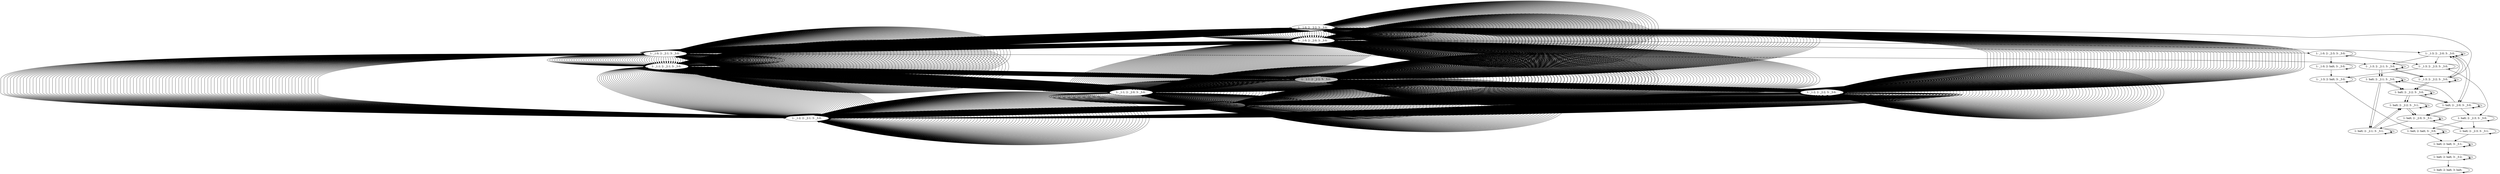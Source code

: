 digraph k { 
 "1: halt; 2: _2:2; 3: _3:1; " -> "1: halt; 2: _2:2; 3: _3:1; ";
"1: halt; 2: _2:2; 3: _3:1; " -> "1: halt; 2: _2:0; 3: _3:1; ";
"1: halt; 2: halt; 3: halt; " -> "1: halt; 2: halt; 3: halt; ";
"1: halt; 2: _2:2; 3: _3:0; " -> "1: halt; 2: _2:2; 3: _3:0; ";
"1: halt; 2: _2:2; 3: _3:0; " -> "1: halt; 2: _2:2; 3: _3:1; ";
"1: halt; 2: _2:2; 3: _3:0; " -> "1: halt; 2: _2:0; 3: _3:0; ";
"1: halt; 2: _2:1; 3: _3:1; " -> "1: halt; 2: _2:1; 3: _3:1; ";
"1: halt; 2: _2:1; 3: _3:1; " -> "1: halt; 2: _2:2; 3: _3:1; ";
"1: halt; 2: _2:0; 3: _3:1; " -> "1: halt; 2: _2:0; 3: _3:1; ";
"1: halt; 2: _2:0; 3: _3:1; " -> "1: halt; 2: _2:1; 3: _3:1; ";
"1: halt; 2: _2:1; 3: _3:0; " -> "1: halt; 2: _2:1; 3: _3:0; ";
"1: halt; 2: _2:1; 3: _3:0; " -> "1: halt; 2: _2:1; 3: _3:1; ";
"1: halt; 2: _2:1; 3: _3:0; " -> "1: halt; 2: _2:2; 3: _3:0; ";
"1: _1:3; 2: _2:2; 3: _3:0; " -> "1: halt; 2: _2:2; 3: _3:0; ";
"1: _1:3; 2: _2:2; 3: _3:0; " -> "1: _1:3; 2: _2:2; 3: _3:0; ";
"1: _1:3; 2: _2:2; 3: _3:0; " -> "1: _1:3; 2: _2:0; 3: _3:0; ";
"1: halt; 2: halt; 3: _3:2; " -> "1: halt; 2: halt; 3: _3:2; ";
"1: halt; 2: halt; 3: _3:2; " -> "1: halt; 2: halt; 3: halt; ";
"1: halt; 2: halt; 3: _3:2; " -> "1: halt; 2: halt; 3: _3:2; ";
"1: halt; 2: halt; 3: _3:1; " -> "1: halt; 2: halt; 3: _3:1; ";
"1: halt; 2: halt; 3: _3:1; " -> "1: halt; 2: halt; 3: _3:2; ";
"1: halt; 2: halt; 3: _3:1; " -> "1: halt; 2: halt; 3: _3:1; ";
"1: _1:3; 2: _2:1; 3: _3:0; " -> "1: halt; 2: _2:1; 3: _3:0; ";
"1: _1:3; 2: _2:1; 3: _3:0; " -> "1: _1:3; 2: _2:1; 3: _3:0; ";
"1: _1:3; 2: _2:1; 3: _3:0; " -> "1: _1:3; 2: _2:2; 3: _3:0; ";
"1: halt; 2: _2:0; 3: _3:0; " -> "1: halt; 2: _2:0; 3: _3:0; ";
"1: halt; 2: _2:0; 3: _3:0; " -> "1: halt; 2: _2:0; 3: _3:1; ";
"1: halt; 2: _2:0; 3: _3:0; " -> "1: halt; 2: _2:1; 3: _3:0; ";
"1: halt; 2: _2:2; 3: _3:1; " -> "1: halt; 2: _2:2; 3: _3:1; ";
"1: halt; 2: _2:2; 3: _3:1; " -> "1: halt; 2: _2:0; 3: _3:1; ";
"1: halt; 2: _2:2; 3: _3:0; " -> "1: halt; 2: _2:2; 3: _3:0; ";
"1: halt; 2: _2:2; 3: _3:0; " -> "1: halt; 2: _2:2; 3: _3:1; ";
"1: halt; 2: _2:2; 3: _3:0; " -> "1: halt; 2: _2:0; 3: _3:0; ";
"1: halt; 2: _2:1; 3: _3:1; " -> "1: halt; 2: _2:1; 3: _3:1; ";
"1: halt; 2: _2:1; 3: _3:1; " -> "1: halt; 2: _2:2; 3: _3:1; ";
"1: _1:3; 2: _2:0; 3: _3:0; " -> "1: halt; 2: _2:0; 3: _3:0; ";
"1: _1:3; 2: _2:0; 3: _3:0; " -> "1: _1:3; 2: _2:0; 3: _3:0; ";
"1: _1:3; 2: _2:0; 3: _3:0; " -> "1: _1:3; 2: _2:1; 3: _3:0; ";
"1: halt; 2: _2:3; 3: _3:1; " -> "1: halt; 2: _2:3; 3: _3:1; ";
"1: halt; 2: _2:3; 3: _3:1; " -> "1: halt; 2: halt; 3: _3:1; ";
"1: halt; 2: halt; 3: _3:0; " -> "1: halt; 2: halt; 3: _3:0; ";
"1: halt; 2: halt; 3: _3:0; " -> "1: halt; 2: halt; 3: _3:1; ";
"1: halt; 2: halt; 3: _3:0; " -> "1: halt; 2: halt; 3: _3:0; ";
"1: _1:3; 2: halt; 3: _3:0; " -> "1: halt; 2: halt; 3: _3:0; ";
"1: _1:3; 2: halt; 3: _3:0; " -> "1: _1:3; 2: halt; 3: _3:0; ";
"1: halt; 2: _2:3; 3: _3:0; " -> "1: halt; 2: _2:3; 3: _3:0; ";
"1: halt; 2: _2:3; 3: _3:0; " -> "1: halt; 2: _2:3; 3: _3:1; ";
"1: halt; 2: _2:3; 3: _3:0; " -> "1: halt; 2: halt; 3: _3:0; ";
"1: halt; 2: _2:0; 3: _3:1; " -> "1: halt; 2: _2:0; 3: _3:1; ";
"1: halt; 2: _2:0; 3: _3:1; " -> "1: halt; 2: _2:3; 3: _3:1; ";
"1: _1:3; 2: _2:2; 3: _3:0; " -> "1: halt; 2: _2:2; 3: _3:0; ";
"1: _1:3; 2: _2:2; 3: _3:0; " -> "1: _1:3; 2: _2:2; 3: _3:0; ";
"1: _1:3; 2: _2:2; 3: _3:0; " -> "1: _1:3; 2: _2:0; 3: _3:0; ";
"1: halt; 2: _2:1; 3: _3:0; " -> "1: halt; 2: _2:1; 3: _3:0; ";
"1: halt; 2: _2:1; 3: _3:0; " -> "1: halt; 2: _2:1; 3: _3:1; ";
"1: halt; 2: _2:1; 3: _3:0; " -> "1: halt; 2: _2:2; 3: _3:0; ";
"1: _1:0; 2: _2:2; 3: _3:0; " -> "1: _1:3; 2: _2:2; 3: _3:0; ";
"1: _1:0; 2: _2:2; 3: _3:0; " -> "1: _1:0; 2: _2:2; 3: _3:0; ";
"1: _1:0; 2: _2:2; 3: _3:0; " -> "1: _1:0; 2: _2:0; 3: _3:0; ";
"1: _1:3; 2: _2:1; 3: _3:0; " -> "1: halt; 2: _2:1; 3: _3:0; ";
"1: _1:3; 2: _2:1; 3: _3:0; " -> "1: _1:3; 2: _2:1; 3: _3:0; ";
"1: _1:3; 2: _2:1; 3: _3:0; " -> "1: _1:3; 2: _2:2; 3: _3:0; ";
"1: _1:3; 2: _2:3; 3: _3:0; " -> "1: halt; 2: _2:3; 3: _3:0; ";
"1: _1:3; 2: _2:3; 3: _3:0; " -> "1: _1:3; 2: _2:3; 3: _3:0; ";
"1: _1:3; 2: _2:3; 3: _3:0; " -> "1: _1:3; 2: halt; 3: _3:0; ";
"1: halt; 2: _2:0; 3: _3:0; " -> "1: halt; 2: _2:0; 3: _3:0; ";
"1: halt; 2: _2:0; 3: _3:0; " -> "1: halt; 2: _2:0; 3: _3:1; ";
"1: halt; 2: _2:0; 3: _3:0; " -> "1: halt; 2: _2:3; 3: _3:0; ";
"1: _1:0; 2: halt; 3: _3:0; " -> "1: _1:3; 2: halt; 3: _3:0; ";
"1: _1:0; 2: halt; 3: _3:0; " -> "1: _1:0; 2: halt; 3: _3:0; ";
"1: _1:0; 2: _2:3; 3: _3:0; " -> "1: _1:3; 2: _2:3; 3: _3:0; ";
"1: _1:0; 2: _2:3; 3: _3:0; " -> "1: _1:0; 2: _2:3; 3: _3:0; ";
"1: _1:0; 2: _2:3; 3: _3:0; " -> "1: _1:0; 2: halt; 3: _3:0; ";
"1: _1:3; 2: _2:0; 3: _3:0; " -> "1: halt; 2: _2:0; 3: _3:0; ";
"1: _1:3; 2: _2:0; 3: _3:0; " -> "1: _1:3; 2: _2:0; 3: _3:0; ";
"1: _1:3; 2: _2:0; 3: _3:0; " -> "1: _1:3; 2: _2:3; 3: _3:0; ";
"1: _1:2; 2: _2:2; 3: _3:0; " -> "1: _1:0; 2: _2:2; 3: _3:0; ";
"1: _1:2; 2: _2:2; 3: _3:0; " -> "1: _1:2; 2: _2:2; 3: _3:0; ";
"1: _1:2; 2: _2:2; 3: _3:0; " -> "1: _1:2; 2: _2:0; 3: _3:0; ";
"1: _1:0; 2: _2:1; 3: _3:0; " -> "1: _1:3; 2: _2:1; 3: _3:0; ";
"1: _1:0; 2: _2:1; 3: _3:0; " -> "1: _1:0; 2: _2:1; 3: _3:0; ";
"1: _1:0; 2: _2:1; 3: _3:0; " -> "1: _1:0; 2: _2:2; 3: _3:0; ";
"1: _1:1; 2: _2:2; 3: _3:0; " -> "1: _1:2; 2: _2:2; 3: _3:0; ";
"1: _1:1; 2: _2:2; 3: _3:0; " -> "1: _1:1; 2: _2:2; 3: _3:0; ";
"1: _1:1; 2: _2:2; 3: _3:0; " -> "1: _1:1; 2: _2:0; 3: _3:0; ";
"1: _1:2; 2: _2:1; 3: _3:0; " -> "1: _1:0; 2: _2:1; 3: _3:0; ";
"1: _1:2; 2: _2:1; 3: _3:0; " -> "1: _1:2; 2: _2:1; 3: _3:0; ";
"1: _1:2; 2: _2:1; 3: _3:0; " -> "1: _1:2; 2: _2:2; 3: _3:0; ";
"1: _1:0; 2: _2:0; 3: _3:0; " -> "1: _1:3; 2: _2:0; 3: _3:0; ";
"1: _1:0; 2: _2:0; 3: _3:0; " -> "1: _1:0; 2: _2:0; 3: _3:0; ";
"1: _1:0; 2: _2:0; 3: _3:0; " -> "1: _1:0; 2: _2:3; 3: _3:0; ";
"1: _1:1; 2: _2:1; 3: _3:0; " -> "1: _1:2; 2: _2:1; 3: _3:0; ";
"1: _1:1; 2: _2:1; 3: _3:0; " -> "1: _1:1; 2: _2:1; 3: _3:0; ";
"1: _1:1; 2: _2:1; 3: _3:0; " -> "1: _1:1; 2: _2:2; 3: _3:0; ";
"1: _1:2; 2: _2:0; 3: _3:0; " -> "1: _1:0; 2: _2:0; 3: _3:0; ";
"1: _1:2; 2: _2:0; 3: _3:0; " -> "1: _1:2; 2: _2:0; 3: _3:0; ";
"1: _1:2; 2: _2:0; 3: _3:0; " -> "1: _1:2; 2: _2:1; 3: _3:0; ";
"1: _1:0; 2: _2:2; 3: _3:0; " -> "1: _1:1; 2: _2:2; 3: _3:0; ";
"1: _1:0; 2: _2:2; 3: _3:0; " -> "1: _1:0; 2: _2:2; 3: _3:0; ";
"1: _1:0; 2: _2:2; 3: _3:0; " -> "1: _1:0; 2: _2:0; 3: _3:0; ";
"1: _1:2; 2: _2:2; 3: _3:0; " -> "1: _1:0; 2: _2:2; 3: _3:0; ";
"1: _1:2; 2: _2:2; 3: _3:0; " -> "1: _1:2; 2: _2:2; 3: _3:0; ";
"1: _1:2; 2: _2:2; 3: _3:0; " -> "1: _1:2; 2: _2:0; 3: _3:0; ";
"1: _1:0; 2: _2:1; 3: _3:0; " -> "1: _1:1; 2: _2:1; 3: _3:0; ";
"1: _1:0; 2: _2:1; 3: _3:0; " -> "1: _1:0; 2: _2:1; 3: _3:0; ";
"1: _1:0; 2: _2:1; 3: _3:0; " -> "1: _1:0; 2: _2:2; 3: _3:0; ";
"1: _1:1; 2: _2:0; 3: _3:0; " -> "1: _1:2; 2: _2:0; 3: _3:0; ";
"1: _1:1; 2: _2:0; 3: _3:0; " -> "1: _1:1; 2: _2:0; 3: _3:0; ";
"1: _1:1; 2: _2:0; 3: _3:0; " -> "1: _1:1; 2: _2:1; 3: _3:0; ";
"1: _1:2; 2: _2:1; 3: _3:0; " -> "1: _1:0; 2: _2:1; 3: _3:0; ";
"1: _1:2; 2: _2:1; 3: _3:0; " -> "1: _1:2; 2: _2:1; 3: _3:0; ";
"1: _1:2; 2: _2:1; 3: _3:0; " -> "1: _1:2; 2: _2:2; 3: _3:0; ";
"1: _1:0; 2: _2:0; 3: _3:0; " -> "1: _1:1; 2: _2:0; 3: _3:0; ";
"1: _1:0; 2: _2:0; 3: _3:0; " -> "1: _1:0; 2: _2:0; 3: _3:0; ";
"1: _1:0; 2: _2:0; 3: _3:0; " -> "1: _1:0; 2: _2:1; 3: _3:0; ";
"1: _1:1; 2: _2:2; 3: _3:0; " -> "1: _1:2; 2: _2:2; 3: _3:0; ";
"1: _1:1; 2: _2:2; 3: _3:0; " -> "1: _1:1; 2: _2:2; 3: _3:0; ";
"1: _1:1; 2: _2:2; 3: _3:0; " -> "1: _1:1; 2: _2:0; 3: _3:0; ";
"1: _1:0; 2: _2:2; 3: _3:0; " -> "1: _1:1; 2: _2:2; 3: _3:0; ";
"1: _1:0; 2: _2:2; 3: _3:0; " -> "1: _1:0; 2: _2:2; 3: _3:0; ";
"1: _1:0; 2: _2:2; 3: _3:0; " -> "1: _1:0; 2: _2:0; 3: _3:0; ";
"1: _1:1; 2: _2:1; 3: _3:0; " -> "1: _1:2; 2: _2:1; 3: _3:0; ";
"1: _1:1; 2: _2:1; 3: _3:0; " -> "1: _1:1; 2: _2:1; 3: _3:0; ";
"1: _1:1; 2: _2:1; 3: _3:0; " -> "1: _1:1; 2: _2:2; 3: _3:0; ";
"1: _1:2; 2: _2:0; 3: _3:0; " -> "1: _1:0; 2: _2:0; 3: _3:0; ";
"1: _1:2; 2: _2:0; 3: _3:0; " -> "1: _1:2; 2: _2:0; 3: _3:0; ";
"1: _1:2; 2: _2:0; 3: _3:0; " -> "1: _1:2; 2: _2:1; 3: _3:0; ";
"1: _1:0; 2: _2:1; 3: _3:0; " -> "1: _1:1; 2: _2:1; 3: _3:0; ";
"1: _1:0; 2: _2:1; 3: _3:0; " -> "1: _1:0; 2: _2:1; 3: _3:0; ";
"1: _1:0; 2: _2:1; 3: _3:0; " -> "1: _1:0; 2: _2:2; 3: _3:0; ";
"1: _1:1; 2: _2:0; 3: _3:0; " -> "1: _1:2; 2: _2:0; 3: _3:0; ";
"1: _1:1; 2: _2:0; 3: _3:0; " -> "1: _1:1; 2: _2:0; 3: _3:0; ";
"1: _1:1; 2: _2:0; 3: _3:0; " -> "1: _1:1; 2: _2:1; 3: _3:0; ";
"1: _1:2; 2: _2:2; 3: _3:0; " -> "1: _1:0; 2: _2:2; 3: _3:0; ";
"1: _1:2; 2: _2:2; 3: _3:0; " -> "1: _1:2; 2: _2:2; 3: _3:0; ";
"1: _1:2; 2: _2:2; 3: _3:0; " -> "1: _1:2; 2: _2:0; 3: _3:0; ";
"1: _1:1; 2: _2:2; 3: _3:0; " -> "1: _1:2; 2: _2:2; 3: _3:0; ";
"1: _1:1; 2: _2:2; 3: _3:0; " -> "1: _1:1; 2: _2:2; 3: _3:0; ";
"1: _1:1; 2: _2:2; 3: _3:0; " -> "1: _1:1; 2: _2:0; 3: _3:0; ";
"1: _1:2; 2: _2:1; 3: _3:0; " -> "1: _1:0; 2: _2:1; 3: _3:0; ";
"1: _1:2; 2: _2:1; 3: _3:0; " -> "1: _1:2; 2: _2:1; 3: _3:0; ";
"1: _1:2; 2: _2:1; 3: _3:0; " -> "1: _1:2; 2: _2:2; 3: _3:0; ";
"1: _1:0; 2: _2:0; 3: _3:0; " -> "1: _1:1; 2: _2:0; 3: _3:0; ";
"1: _1:0; 2: _2:0; 3: _3:0; " -> "1: _1:0; 2: _2:0; 3: _3:0; ";
"1: _1:0; 2: _2:0; 3: _3:0; " -> "1: _1:0; 2: _2:1; 3: _3:0; ";
"1: _1:1; 2: _2:1; 3: _3:0; " -> "1: _1:2; 2: _2:1; 3: _3:0; ";
"1: _1:1; 2: _2:1; 3: _3:0; " -> "1: _1:1; 2: _2:1; 3: _3:0; ";
"1: _1:1; 2: _2:1; 3: _3:0; " -> "1: _1:1; 2: _2:2; 3: _3:0; ";
"1: _1:2; 2: _2:0; 3: _3:0; " -> "1: _1:0; 2: _2:0; 3: _3:0; ";
"1: _1:2; 2: _2:0; 3: _3:0; " -> "1: _1:2; 2: _2:0; 3: _3:0; ";
"1: _1:2; 2: _2:0; 3: _3:0; " -> "1: _1:2; 2: _2:1; 3: _3:0; ";
"1: _1:0; 2: _2:2; 3: _3:0; " -> "1: _1:1; 2: _2:2; 3: _3:0; ";
"1: _1:0; 2: _2:2; 3: _3:0; " -> "1: _1:0; 2: _2:2; 3: _3:0; ";
"1: _1:0; 2: _2:2; 3: _3:0; " -> "1: _1:0; 2: _2:0; 3: _3:0; ";
"1: _1:2; 2: _2:2; 3: _3:0; " -> "1: _1:0; 2: _2:2; 3: _3:0; ";
"1: _1:2; 2: _2:2; 3: _3:0; " -> "1: _1:2; 2: _2:2; 3: _3:0; ";
"1: _1:2; 2: _2:2; 3: _3:0; " -> "1: _1:2; 2: _2:0; 3: _3:0; ";
"1: _1:0; 2: _2:1; 3: _3:0; " -> "1: _1:1; 2: _2:1; 3: _3:0; ";
"1: _1:0; 2: _2:1; 3: _3:0; " -> "1: _1:0; 2: _2:1; 3: _3:0; ";
"1: _1:0; 2: _2:1; 3: _3:0; " -> "1: _1:0; 2: _2:2; 3: _3:0; ";
"1: _1:1; 2: _2:0; 3: _3:0; " -> "1: _1:2; 2: _2:0; 3: _3:0; ";
"1: _1:1; 2: _2:0; 3: _3:0; " -> "1: _1:1; 2: _2:0; 3: _3:0; ";
"1: _1:1; 2: _2:0; 3: _3:0; " -> "1: _1:1; 2: _2:1; 3: _3:0; ";
"1: _1:2; 2: _2:1; 3: _3:0; " -> "1: _1:0; 2: _2:1; 3: _3:0; ";
"1: _1:2; 2: _2:1; 3: _3:0; " -> "1: _1:2; 2: _2:1; 3: _3:0; ";
"1: _1:2; 2: _2:1; 3: _3:0; " -> "1: _1:2; 2: _2:2; 3: _3:0; ";
"1: _1:0; 2: _2:0; 3: _3:0; " -> "1: _1:1; 2: _2:0; 3: _3:0; ";
"1: _1:0; 2: _2:0; 3: _3:0; " -> "1: _1:0; 2: _2:0; 3: _3:0; ";
"1: _1:0; 2: _2:0; 3: _3:0; " -> "1: _1:0; 2: _2:1; 3: _3:0; ";
"1: _1:1; 2: _2:2; 3: _3:0; " -> "1: _1:2; 2: _2:2; 3: _3:0; ";
"1: _1:1; 2: _2:2; 3: _3:0; " -> "1: _1:1; 2: _2:2; 3: _3:0; ";
"1: _1:1; 2: _2:2; 3: _3:0; " -> "1: _1:1; 2: _2:0; 3: _3:0; ";
"1: _1:0; 2: _2:2; 3: _3:0; " -> "1: _1:1; 2: _2:2; 3: _3:0; ";
"1: _1:0; 2: _2:2; 3: _3:0; " -> "1: _1:0; 2: _2:2; 3: _3:0; ";
"1: _1:0; 2: _2:2; 3: _3:0; " -> "1: _1:0; 2: _2:0; 3: _3:0; ";
"1: _1:1; 2: _2:1; 3: _3:0; " -> "1: _1:2; 2: _2:1; 3: _3:0; ";
"1: _1:1; 2: _2:1; 3: _3:0; " -> "1: _1:1; 2: _2:1; 3: _3:0; ";
"1: _1:1; 2: _2:1; 3: _3:0; " -> "1: _1:1; 2: _2:2; 3: _3:0; ";
"1: _1:2; 2: _2:0; 3: _3:0; " -> "1: _1:0; 2: _2:0; 3: _3:0; ";
"1: _1:2; 2: _2:0; 3: _3:0; " -> "1: _1:2; 2: _2:0; 3: _3:0; ";
"1: _1:2; 2: _2:0; 3: _3:0; " -> "1: _1:2; 2: _2:1; 3: _3:0; ";
"1: _1:0; 2: _2:1; 3: _3:0; " -> "1: _1:1; 2: _2:1; 3: _3:0; ";
"1: _1:0; 2: _2:1; 3: _3:0; " -> "1: _1:0; 2: _2:1; 3: _3:0; ";
"1: _1:0; 2: _2:1; 3: _3:0; " -> "1: _1:0; 2: _2:2; 3: _3:0; ";
"1: _1:1; 2: _2:0; 3: _3:0; " -> "1: _1:2; 2: _2:0; 3: _3:0; ";
"1: _1:1; 2: _2:0; 3: _3:0; " -> "1: _1:1; 2: _2:0; 3: _3:0; ";
"1: _1:1; 2: _2:0; 3: _3:0; " -> "1: _1:1; 2: _2:1; 3: _3:0; ";
"1: _1:2; 2: _2:2; 3: _3:0; " -> "1: _1:0; 2: _2:2; 3: _3:0; ";
"1: _1:2; 2: _2:2; 3: _3:0; " -> "1: _1:2; 2: _2:2; 3: _3:0; ";
"1: _1:2; 2: _2:2; 3: _3:0; " -> "1: _1:2; 2: _2:0; 3: _3:0; ";
"1: _1:1; 2: _2:2; 3: _3:0; " -> "1: _1:2; 2: _2:2; 3: _3:0; ";
"1: _1:1; 2: _2:2; 3: _3:0; " -> "1: _1:1; 2: _2:2; 3: _3:0; ";
"1: _1:1; 2: _2:2; 3: _3:0; " -> "1: _1:1; 2: _2:0; 3: _3:0; ";
"1: _1:2; 2: _2:1; 3: _3:0; " -> "1: _1:0; 2: _2:1; 3: _3:0; ";
"1: _1:2; 2: _2:1; 3: _3:0; " -> "1: _1:2; 2: _2:1; 3: _3:0; ";
"1: _1:2; 2: _2:1; 3: _3:0; " -> "1: _1:2; 2: _2:2; 3: _3:0; ";
"1: _1:0; 2: _2:0; 3: _3:0; " -> "1: _1:1; 2: _2:0; 3: _3:0; ";
"1: _1:0; 2: _2:0; 3: _3:0; " -> "1: _1:0; 2: _2:0; 3: _3:0; ";
"1: _1:0; 2: _2:0; 3: _3:0; " -> "1: _1:0; 2: _2:1; 3: _3:0; ";
"1: _1:1; 2: _2:1; 3: _3:0; " -> "1: _1:2; 2: _2:1; 3: _3:0; ";
"1: _1:1; 2: _2:1; 3: _3:0; " -> "1: _1:1; 2: _2:1; 3: _3:0; ";
"1: _1:1; 2: _2:1; 3: _3:0; " -> "1: _1:1; 2: _2:2; 3: _3:0; ";
"1: _1:2; 2: _2:0; 3: _3:0; " -> "1: _1:0; 2: _2:0; 3: _3:0; ";
"1: _1:2; 2: _2:0; 3: _3:0; " -> "1: _1:2; 2: _2:0; 3: _3:0; ";
"1: _1:2; 2: _2:0; 3: _3:0; " -> "1: _1:2; 2: _2:1; 3: _3:0; ";
"1: _1:0; 2: _2:2; 3: _3:0; " -> "1: _1:1; 2: _2:2; 3: _3:0; ";
"1: _1:0; 2: _2:2; 3: _3:0; " -> "1: _1:0; 2: _2:2; 3: _3:0; ";
"1: _1:0; 2: _2:2; 3: _3:0; " -> "1: _1:0; 2: _2:0; 3: _3:0; ";
"1: _1:2; 2: _2:2; 3: _3:0; " -> "1: _1:0; 2: _2:2; 3: _3:0; ";
"1: _1:2; 2: _2:2; 3: _3:0; " -> "1: _1:2; 2: _2:2; 3: _3:0; ";
"1: _1:2; 2: _2:2; 3: _3:0; " -> "1: _1:2; 2: _2:0; 3: _3:0; ";
"1: _1:0; 2: _2:1; 3: _3:0; " -> "1: _1:1; 2: _2:1; 3: _3:0; ";
"1: _1:0; 2: _2:1; 3: _3:0; " -> "1: _1:0; 2: _2:1; 3: _3:0; ";
"1: _1:0; 2: _2:1; 3: _3:0; " -> "1: _1:0; 2: _2:2; 3: _3:0; ";
"1: _1:1; 2: _2:0; 3: _3:0; " -> "1: _1:2; 2: _2:0; 3: _3:0; ";
"1: _1:1; 2: _2:0; 3: _3:0; " -> "1: _1:1; 2: _2:0; 3: _3:0; ";
"1: _1:1; 2: _2:0; 3: _3:0; " -> "1: _1:1; 2: _2:1; 3: _3:0; ";
"1: _1:2; 2: _2:1; 3: _3:0; " -> "1: _1:0; 2: _2:1; 3: _3:0; ";
"1: _1:2; 2: _2:1; 3: _3:0; " -> "1: _1:2; 2: _2:1; 3: _3:0; ";
"1: _1:2; 2: _2:1; 3: _3:0; " -> "1: _1:2; 2: _2:2; 3: _3:0; ";
"1: _1:0; 2: _2:0; 3: _3:0; " -> "1: _1:1; 2: _2:0; 3: _3:0; ";
"1: _1:0; 2: _2:0; 3: _3:0; " -> "1: _1:0; 2: _2:0; 3: _3:0; ";
"1: _1:0; 2: _2:0; 3: _3:0; " -> "1: _1:0; 2: _2:1; 3: _3:0; ";
"1: _1:1; 2: _2:2; 3: _3:0; " -> "1: _1:2; 2: _2:2; 3: _3:0; ";
"1: _1:1; 2: _2:2; 3: _3:0; " -> "1: _1:1; 2: _2:2; 3: _3:0; ";
"1: _1:1; 2: _2:2; 3: _3:0; " -> "1: _1:1; 2: _2:0; 3: _3:0; ";
"1: _1:0; 2: _2:2; 3: _3:0; " -> "1: _1:1; 2: _2:2; 3: _3:0; ";
"1: _1:0; 2: _2:2; 3: _3:0; " -> "1: _1:0; 2: _2:2; 3: _3:0; ";
"1: _1:0; 2: _2:2; 3: _3:0; " -> "1: _1:0; 2: _2:0; 3: _3:0; ";
"1: _1:1; 2: _2:1; 3: _3:0; " -> "1: _1:2; 2: _2:1; 3: _3:0; ";
"1: _1:1; 2: _2:1; 3: _3:0; " -> "1: _1:1; 2: _2:1; 3: _3:0; ";
"1: _1:1; 2: _2:1; 3: _3:0; " -> "1: _1:1; 2: _2:2; 3: _3:0; ";
"1: _1:2; 2: _2:0; 3: _3:0; " -> "1: _1:0; 2: _2:0; 3: _3:0; ";
"1: _1:2; 2: _2:0; 3: _3:0; " -> "1: _1:2; 2: _2:0; 3: _3:0; ";
"1: _1:2; 2: _2:0; 3: _3:0; " -> "1: _1:2; 2: _2:1; 3: _3:0; ";
"1: _1:0; 2: _2:1; 3: _3:0; " -> "1: _1:1; 2: _2:1; 3: _3:0; ";
"1: _1:0; 2: _2:1; 3: _3:0; " -> "1: _1:0; 2: _2:1; 3: _3:0; ";
"1: _1:0; 2: _2:1; 3: _3:0; " -> "1: _1:0; 2: _2:2; 3: _3:0; ";
"1: _1:1; 2: _2:0; 3: _3:0; " -> "1: _1:2; 2: _2:0; 3: _3:0; ";
"1: _1:1; 2: _2:0; 3: _3:0; " -> "1: _1:1; 2: _2:0; 3: _3:0; ";
"1: _1:1; 2: _2:0; 3: _3:0; " -> "1: _1:1; 2: _2:1; 3: _3:0; ";
"1: _1:2; 2: _2:2; 3: _3:0; " -> "1: _1:0; 2: _2:2; 3: _3:0; ";
"1: _1:2; 2: _2:2; 3: _3:0; " -> "1: _1:2; 2: _2:2; 3: _3:0; ";
"1: _1:2; 2: _2:2; 3: _3:0; " -> "1: _1:2; 2: _2:0; 3: _3:0; ";
"1: _1:1; 2: _2:2; 3: _3:0; " -> "1: _1:2; 2: _2:2; 3: _3:0; ";
"1: _1:1; 2: _2:2; 3: _3:0; " -> "1: _1:1; 2: _2:2; 3: _3:0; ";
"1: _1:1; 2: _2:2; 3: _3:0; " -> "1: _1:1; 2: _2:0; 3: _3:0; ";
"1: _1:2; 2: _2:1; 3: _3:0; " -> "1: _1:0; 2: _2:1; 3: _3:0; ";
"1: _1:2; 2: _2:1; 3: _3:0; " -> "1: _1:2; 2: _2:1; 3: _3:0; ";
"1: _1:2; 2: _2:1; 3: _3:0; " -> "1: _1:2; 2: _2:2; 3: _3:0; ";
"1: _1:0; 2: _2:0; 3: _3:0; " -> "1: _1:1; 2: _2:0; 3: _3:0; ";
"1: _1:0; 2: _2:0; 3: _3:0; " -> "1: _1:0; 2: _2:0; 3: _3:0; ";
"1: _1:0; 2: _2:0; 3: _3:0; " -> "1: _1:0; 2: _2:1; 3: _3:0; ";
"1: _1:1; 2: _2:1; 3: _3:0; " -> "1: _1:2; 2: _2:1; 3: _3:0; ";
"1: _1:1; 2: _2:1; 3: _3:0; " -> "1: _1:1; 2: _2:1; 3: _3:0; ";
"1: _1:1; 2: _2:1; 3: _3:0; " -> "1: _1:1; 2: _2:2; 3: _3:0; ";
"1: _1:2; 2: _2:0; 3: _3:0; " -> "1: _1:0; 2: _2:0; 3: _3:0; ";
"1: _1:2; 2: _2:0; 3: _3:0; " -> "1: _1:2; 2: _2:0; 3: _3:0; ";
"1: _1:2; 2: _2:0; 3: _3:0; " -> "1: _1:2; 2: _2:1; 3: _3:0; ";
"1: _1:0; 2: _2:2; 3: _3:0; " -> "1: _1:1; 2: _2:2; 3: _3:0; ";
"1: _1:0; 2: _2:2; 3: _3:0; " -> "1: _1:0; 2: _2:2; 3: _3:0; ";
"1: _1:0; 2: _2:2; 3: _3:0; " -> "1: _1:0; 2: _2:0; 3: _3:0; ";
"1: _1:2; 2: _2:2; 3: _3:0; " -> "1: _1:0; 2: _2:2; 3: _3:0; ";
"1: _1:2; 2: _2:2; 3: _3:0; " -> "1: _1:2; 2: _2:2; 3: _3:0; ";
"1: _1:2; 2: _2:2; 3: _3:0; " -> "1: _1:2; 2: _2:0; 3: _3:0; ";
"1: _1:0; 2: _2:1; 3: _3:0; " -> "1: _1:1; 2: _2:1; 3: _3:0; ";
"1: _1:0; 2: _2:1; 3: _3:0; " -> "1: _1:0; 2: _2:1; 3: _3:0; ";
"1: _1:0; 2: _2:1; 3: _3:0; " -> "1: _1:0; 2: _2:2; 3: _3:0; ";
"1: _1:1; 2: _2:0; 3: _3:0; " -> "1: _1:2; 2: _2:0; 3: _3:0; ";
"1: _1:1; 2: _2:0; 3: _3:0; " -> "1: _1:1; 2: _2:0; 3: _3:0; ";
"1: _1:1; 2: _2:0; 3: _3:0; " -> "1: _1:1; 2: _2:1; 3: _3:0; ";
"1: _1:2; 2: _2:1; 3: _3:0; " -> "1: _1:0; 2: _2:1; 3: _3:0; ";
"1: _1:2; 2: _2:1; 3: _3:0; " -> "1: _1:2; 2: _2:1; 3: _3:0; ";
"1: _1:2; 2: _2:1; 3: _3:0; " -> "1: _1:2; 2: _2:2; 3: _3:0; ";
"1: _1:0; 2: _2:0; 3: _3:0; " -> "1: _1:1; 2: _2:0; 3: _3:0; ";
"1: _1:0; 2: _2:0; 3: _3:0; " -> "1: _1:0; 2: _2:0; 3: _3:0; ";
"1: _1:0; 2: _2:0; 3: _3:0; " -> "1: _1:0; 2: _2:1; 3: _3:0; ";
"1: _1:1; 2: _2:2; 3: _3:0; " -> "1: _1:2; 2: _2:2; 3: _3:0; ";
"1: _1:1; 2: _2:2; 3: _3:0; " -> "1: _1:1; 2: _2:2; 3: _3:0; ";
"1: _1:1; 2: _2:2; 3: _3:0; " -> "1: _1:1; 2: _2:0; 3: _3:0; ";
"1: _1:0; 2: _2:2; 3: _3:0; " -> "1: _1:1; 2: _2:2; 3: _3:0; ";
"1: _1:0; 2: _2:2; 3: _3:0; " -> "1: _1:0; 2: _2:2; 3: _3:0; ";
"1: _1:0; 2: _2:2; 3: _3:0; " -> "1: _1:0; 2: _2:0; 3: _3:0; ";
"1: _1:1; 2: _2:1; 3: _3:0; " -> "1: _1:2; 2: _2:1; 3: _3:0; ";
"1: _1:1; 2: _2:1; 3: _3:0; " -> "1: _1:1; 2: _2:1; 3: _3:0; ";
"1: _1:1; 2: _2:1; 3: _3:0; " -> "1: _1:1; 2: _2:2; 3: _3:0; ";
"1: _1:2; 2: _2:0; 3: _3:0; " -> "1: _1:0; 2: _2:0; 3: _3:0; ";
"1: _1:2; 2: _2:0; 3: _3:0; " -> "1: _1:2; 2: _2:0; 3: _3:0; ";
"1: _1:2; 2: _2:0; 3: _3:0; " -> "1: _1:2; 2: _2:1; 3: _3:0; ";
"1: _1:0; 2: _2:1; 3: _3:0; " -> "1: _1:1; 2: _2:1; 3: _3:0; ";
"1: _1:0; 2: _2:1; 3: _3:0; " -> "1: _1:0; 2: _2:1; 3: _3:0; ";
"1: _1:0; 2: _2:1; 3: _3:0; " -> "1: _1:0; 2: _2:2; 3: _3:0; ";
"1: _1:1; 2: _2:0; 3: _3:0; " -> "1: _1:2; 2: _2:0; 3: _3:0; ";
"1: _1:1; 2: _2:0; 3: _3:0; " -> "1: _1:1; 2: _2:0; 3: _3:0; ";
"1: _1:1; 2: _2:0; 3: _3:0; " -> "1: _1:1; 2: _2:1; 3: _3:0; ";
"1: _1:2; 2: _2:2; 3: _3:0; " -> "1: _1:0; 2: _2:2; 3: _3:0; ";
"1: _1:2; 2: _2:2; 3: _3:0; " -> "1: _1:2; 2: _2:2; 3: _3:0; ";
"1: _1:2; 2: _2:2; 3: _3:0; " -> "1: _1:2; 2: _2:0; 3: _3:0; ";
"1: _1:1; 2: _2:2; 3: _3:0; " -> "1: _1:2; 2: _2:2; 3: _3:0; ";
"1: _1:1; 2: _2:2; 3: _3:0; " -> "1: _1:1; 2: _2:2; 3: _3:0; ";
"1: _1:1; 2: _2:2; 3: _3:0; " -> "1: _1:1; 2: _2:0; 3: _3:0; ";
"1: _1:2; 2: _2:1; 3: _3:0; " -> "1: _1:0; 2: _2:1; 3: _3:0; ";
"1: _1:2; 2: _2:1; 3: _3:0; " -> "1: _1:2; 2: _2:1; 3: _3:0; ";
"1: _1:2; 2: _2:1; 3: _3:0; " -> "1: _1:2; 2: _2:2; 3: _3:0; ";
"1: _1:0; 2: _2:0; 3: _3:0; " -> "1: _1:1; 2: _2:0; 3: _3:0; ";
"1: _1:0; 2: _2:0; 3: _3:0; " -> "1: _1:0; 2: _2:0; 3: _3:0; ";
"1: _1:0; 2: _2:0; 3: _3:0; " -> "1: _1:0; 2: _2:1; 3: _3:0; ";
"1: _1:1; 2: _2:1; 3: _3:0; " -> "1: _1:2; 2: _2:1; 3: _3:0; ";
"1: _1:1; 2: _2:1; 3: _3:0; " -> "1: _1:1; 2: _2:1; 3: _3:0; ";
"1: _1:1; 2: _2:1; 3: _3:0; " -> "1: _1:1; 2: _2:2; 3: _3:0; ";
"1: _1:2; 2: _2:0; 3: _3:0; " -> "1: _1:0; 2: _2:0; 3: _3:0; ";
"1: _1:2; 2: _2:0; 3: _3:0; " -> "1: _1:2; 2: _2:0; 3: _3:0; ";
"1: _1:2; 2: _2:0; 3: _3:0; " -> "1: _1:2; 2: _2:1; 3: _3:0; ";
"1: _1:0; 2: _2:2; 3: _3:0; " -> "1: _1:1; 2: _2:2; 3: _3:0; ";
"1: _1:0; 2: _2:2; 3: _3:0; " -> "1: _1:0; 2: _2:2; 3: _3:0; ";
"1: _1:0; 2: _2:2; 3: _3:0; " -> "1: _1:0; 2: _2:0; 3: _3:0; ";
"1: _1:2; 2: _2:2; 3: _3:0; " -> "1: _1:0; 2: _2:2; 3: _3:0; ";
"1: _1:2; 2: _2:2; 3: _3:0; " -> "1: _1:2; 2: _2:2; 3: _3:0; ";
"1: _1:2; 2: _2:2; 3: _3:0; " -> "1: _1:2; 2: _2:0; 3: _3:0; ";
"1: _1:0; 2: _2:1; 3: _3:0; " -> "1: _1:1; 2: _2:1; 3: _3:0; ";
"1: _1:0; 2: _2:1; 3: _3:0; " -> "1: _1:0; 2: _2:1; 3: _3:0; ";
"1: _1:0; 2: _2:1; 3: _3:0; " -> "1: _1:0; 2: _2:2; 3: _3:0; ";
"1: _1:1; 2: _2:0; 3: _3:0; " -> "1: _1:2; 2: _2:0; 3: _3:0; ";
"1: _1:1; 2: _2:0; 3: _3:0; " -> "1: _1:1; 2: _2:0; 3: _3:0; ";
"1: _1:1; 2: _2:0; 3: _3:0; " -> "1: _1:1; 2: _2:1; 3: _3:0; ";
"1: _1:2; 2: _2:1; 3: _3:0; " -> "1: _1:0; 2: _2:1; 3: _3:0; ";
"1: _1:2; 2: _2:1; 3: _3:0; " -> "1: _1:2; 2: _2:1; 3: _3:0; ";
"1: _1:2; 2: _2:1; 3: _3:0; " -> "1: _1:2; 2: _2:2; 3: _3:0; ";
"1: _1:0; 2: _2:0; 3: _3:0; " -> "1: _1:1; 2: _2:0; 3: _3:0; ";
"1: _1:0; 2: _2:0; 3: _3:0; " -> "1: _1:0; 2: _2:0; 3: _3:0; ";
"1: _1:0; 2: _2:0; 3: _3:0; " -> "1: _1:0; 2: _2:1; 3: _3:0; ";
"1: _1:1; 2: _2:2; 3: _3:0; " -> "1: _1:2; 2: _2:2; 3: _3:0; ";
"1: _1:1; 2: _2:2; 3: _3:0; " -> "1: _1:1; 2: _2:2; 3: _3:0; ";
"1: _1:1; 2: _2:2; 3: _3:0; " -> "1: _1:1; 2: _2:0; 3: _3:0; ";
"1: _1:0; 2: _2:2; 3: _3:0; " -> "1: _1:1; 2: _2:2; 3: _3:0; ";
"1: _1:0; 2: _2:2; 3: _3:0; " -> "1: _1:0; 2: _2:2; 3: _3:0; ";
"1: _1:0; 2: _2:2; 3: _3:0; " -> "1: _1:0; 2: _2:0; 3: _3:0; ";
"1: _1:1; 2: _2:1; 3: _3:0; " -> "1: _1:2; 2: _2:1; 3: _3:0; ";
"1: _1:1; 2: _2:1; 3: _3:0; " -> "1: _1:1; 2: _2:1; 3: _3:0; ";
"1: _1:1; 2: _2:1; 3: _3:0; " -> "1: _1:1; 2: _2:2; 3: _3:0; ";
"1: _1:2; 2: _2:0; 3: _3:0; " -> "1: _1:0; 2: _2:0; 3: _3:0; ";
"1: _1:2; 2: _2:0; 3: _3:0; " -> "1: _1:2; 2: _2:0; 3: _3:0; ";
"1: _1:2; 2: _2:0; 3: _3:0; " -> "1: _1:2; 2: _2:1; 3: _3:0; ";
"1: _1:0; 2: _2:1; 3: _3:0; " -> "1: _1:1; 2: _2:1; 3: _3:0; ";
"1: _1:0; 2: _2:1; 3: _3:0; " -> "1: _1:0; 2: _2:1; 3: _3:0; ";
"1: _1:0; 2: _2:1; 3: _3:0; " -> "1: _1:0; 2: _2:2; 3: _3:0; ";
"1: _1:1; 2: _2:0; 3: _3:0; " -> "1: _1:2; 2: _2:0; 3: _3:0; ";
"1: _1:1; 2: _2:0; 3: _3:0; " -> "1: _1:1; 2: _2:0; 3: _3:0; ";
"1: _1:1; 2: _2:0; 3: _3:0; " -> "1: _1:1; 2: _2:1; 3: _3:0; ";
"1: _1:2; 2: _2:2; 3: _3:0; " -> "1: _1:0; 2: _2:2; 3: _3:0; ";
"1: _1:2; 2: _2:2; 3: _3:0; " -> "1: _1:2; 2: _2:2; 3: _3:0; ";
"1: _1:2; 2: _2:2; 3: _3:0; " -> "1: _1:2; 2: _2:0; 3: _3:0; ";
"1: _1:1; 2: _2:2; 3: _3:0; " -> "1: _1:2; 2: _2:2; 3: _3:0; ";
"1: _1:1; 2: _2:2; 3: _3:0; " -> "1: _1:1; 2: _2:2; 3: _3:0; ";
"1: _1:1; 2: _2:2; 3: _3:0; " -> "1: _1:1; 2: _2:0; 3: _3:0; ";
"1: _1:2; 2: _2:1; 3: _3:0; " -> "1: _1:0; 2: _2:1; 3: _3:0; ";
"1: _1:2; 2: _2:1; 3: _3:0; " -> "1: _1:2; 2: _2:1; 3: _3:0; ";
"1: _1:2; 2: _2:1; 3: _3:0; " -> "1: _1:2; 2: _2:2; 3: _3:0; ";
"1: _1:0; 2: _2:0; 3: _3:0; " -> "1: _1:1; 2: _2:0; 3: _3:0; ";
"1: _1:0; 2: _2:0; 3: _3:0; " -> "1: _1:0; 2: _2:0; 3: _3:0; ";
"1: _1:0; 2: _2:0; 3: _3:0; " -> "1: _1:0; 2: _2:1; 3: _3:0; ";
"1: _1:1; 2: _2:1; 3: _3:0; " -> "1: _1:2; 2: _2:1; 3: _3:0; ";
"1: _1:1; 2: _2:1; 3: _3:0; " -> "1: _1:1; 2: _2:1; 3: _3:0; ";
"1: _1:1; 2: _2:1; 3: _3:0; " -> "1: _1:1; 2: _2:2; 3: _3:0; ";
"1: _1:2; 2: _2:0; 3: _3:0; " -> "1: _1:0; 2: _2:0; 3: _3:0; ";
"1: _1:2; 2: _2:0; 3: _3:0; " -> "1: _1:2; 2: _2:0; 3: _3:0; ";
"1: _1:2; 2: _2:0; 3: _3:0; " -> "1: _1:2; 2: _2:1; 3: _3:0; ";
"1: _1:0; 2: _2:2; 3: _3:0; " -> "1: _1:1; 2: _2:2; 3: _3:0; ";
"1: _1:0; 2: _2:2; 3: _3:0; " -> "1: _1:0; 2: _2:2; 3: _3:0; ";
"1: _1:0; 2: _2:2; 3: _3:0; " -> "1: _1:0; 2: _2:0; 3: _3:0; ";
"1: _1:2; 2: _2:2; 3: _3:0; " -> "1: _1:0; 2: _2:2; 3: _3:0; ";
"1: _1:2; 2: _2:2; 3: _3:0; " -> "1: _1:2; 2: _2:2; 3: _3:0; ";
"1: _1:2; 2: _2:2; 3: _3:0; " -> "1: _1:2; 2: _2:0; 3: _3:0; ";
"1: _1:0; 2: _2:1; 3: _3:0; " -> "1: _1:1; 2: _2:1; 3: _3:0; ";
"1: _1:0; 2: _2:1; 3: _3:0; " -> "1: _1:0; 2: _2:1; 3: _3:0; ";
"1: _1:0; 2: _2:1; 3: _3:0; " -> "1: _1:0; 2: _2:2; 3: _3:0; ";
"1: _1:1; 2: _2:0; 3: _3:0; " -> "1: _1:2; 2: _2:0; 3: _3:0; ";
"1: _1:1; 2: _2:0; 3: _3:0; " -> "1: _1:1; 2: _2:0; 3: _3:0; ";
"1: _1:1; 2: _2:0; 3: _3:0; " -> "1: _1:1; 2: _2:1; 3: _3:0; ";
"1: _1:2; 2: _2:1; 3: _3:0; " -> "1: _1:0; 2: _2:1; 3: _3:0; ";
"1: _1:2; 2: _2:1; 3: _3:0; " -> "1: _1:2; 2: _2:1; 3: _3:0; ";
"1: _1:2; 2: _2:1; 3: _3:0; " -> "1: _1:2; 2: _2:2; 3: _3:0; ";
"1: _1:0; 2: _2:0; 3: _3:0; " -> "1: _1:1; 2: _2:0; 3: _3:0; ";
"1: _1:0; 2: _2:0; 3: _3:0; " -> "1: _1:0; 2: _2:0; 3: _3:0; ";
"1: _1:0; 2: _2:0; 3: _3:0; " -> "1: _1:0; 2: _2:1; 3: _3:0; ";
"1: _1:1; 2: _2:2; 3: _3:0; " -> "1: _1:2; 2: _2:2; 3: _3:0; ";
"1: _1:1; 2: _2:2; 3: _3:0; " -> "1: _1:1; 2: _2:2; 3: _3:0; ";
"1: _1:1; 2: _2:2; 3: _3:0; " -> "1: _1:1; 2: _2:0; 3: _3:0; ";
"1: _1:0; 2: _2:2; 3: _3:0; " -> "1: _1:1; 2: _2:2; 3: _3:0; ";
"1: _1:0; 2: _2:2; 3: _3:0; " -> "1: _1:0; 2: _2:2; 3: _3:0; ";
"1: _1:0; 2: _2:2; 3: _3:0; " -> "1: _1:0; 2: _2:0; 3: _3:0; ";
"1: _1:1; 2: _2:1; 3: _3:0; " -> "1: _1:2; 2: _2:1; 3: _3:0; ";
"1: _1:1; 2: _2:1; 3: _3:0; " -> "1: _1:1; 2: _2:1; 3: _3:0; ";
"1: _1:1; 2: _2:1; 3: _3:0; " -> "1: _1:1; 2: _2:2; 3: _3:0; ";
"1: _1:2; 2: _2:0; 3: _3:0; " -> "1: _1:0; 2: _2:0; 3: _3:0; ";
"1: _1:2; 2: _2:0; 3: _3:0; " -> "1: _1:2; 2: _2:0; 3: _3:0; ";
"1: _1:2; 2: _2:0; 3: _3:0; " -> "1: _1:2; 2: _2:1; 3: _3:0; ";
"1: _1:0; 2: _2:1; 3: _3:0; " -> "1: _1:1; 2: _2:1; 3: _3:0; ";
"1: _1:0; 2: _2:1; 3: _3:0; " -> "1: _1:0; 2: _2:1; 3: _3:0; ";
"1: _1:0; 2: _2:1; 3: _3:0; " -> "1: _1:0; 2: _2:2; 3: _3:0; ";
"1: _1:1; 2: _2:0; 3: _3:0; " -> "1: _1:2; 2: _2:0; 3: _3:0; ";
"1: _1:1; 2: _2:0; 3: _3:0; " -> "1: _1:1; 2: _2:0; 3: _3:0; ";
"1: _1:1; 2: _2:0; 3: _3:0; " -> "1: _1:1; 2: _2:1; 3: _3:0; ";
"1: _1:2; 2: _2:2; 3: _3:0; " -> "1: _1:0; 2: _2:2; 3: _3:0; ";
"1: _1:2; 2: _2:2; 3: _3:0; " -> "1: _1:2; 2: _2:2; 3: _3:0; ";
"1: _1:2; 2: _2:2; 3: _3:0; " -> "1: _1:2; 2: _2:0; 3: _3:0; ";
"1: _1:1; 2: _2:2; 3: _3:0; " -> "1: _1:2; 2: _2:2; 3: _3:0; ";
"1: _1:1; 2: _2:2; 3: _3:0; " -> "1: _1:1; 2: _2:2; 3: _3:0; ";
"1: _1:1; 2: _2:2; 3: _3:0; " -> "1: _1:1; 2: _2:0; 3: _3:0; ";
"1: _1:2; 2: _2:1; 3: _3:0; " -> "1: _1:0; 2: _2:1; 3: _3:0; ";
"1: _1:2; 2: _2:1; 3: _3:0; " -> "1: _1:2; 2: _2:1; 3: _3:0; ";
"1: _1:2; 2: _2:1; 3: _3:0; " -> "1: _1:2; 2: _2:2; 3: _3:0; ";
"1: _1:0; 2: _2:0; 3: _3:0; " -> "1: _1:1; 2: _2:0; 3: _3:0; ";
"1: _1:0; 2: _2:0; 3: _3:0; " -> "1: _1:0; 2: _2:0; 3: _3:0; ";
"1: _1:0; 2: _2:0; 3: _3:0; " -> "1: _1:0; 2: _2:1; 3: _3:0; ";
"1: _1:1; 2: _2:1; 3: _3:0; " -> "1: _1:2; 2: _2:1; 3: _3:0; ";
"1: _1:1; 2: _2:1; 3: _3:0; " -> "1: _1:1; 2: _2:1; 3: _3:0; ";
"1: _1:1; 2: _2:1; 3: _3:0; " -> "1: _1:1; 2: _2:2; 3: _3:0; ";
"1: _1:2; 2: _2:0; 3: _3:0; " -> "1: _1:0; 2: _2:0; 3: _3:0; ";
"1: _1:2; 2: _2:0; 3: _3:0; " -> "1: _1:2; 2: _2:0; 3: _3:0; ";
"1: _1:2; 2: _2:0; 3: _3:0; " -> "1: _1:2; 2: _2:1; 3: _3:0; ";
"1: _1:0; 2: _2:2; 3: _3:0; " -> "1: _1:1; 2: _2:2; 3: _3:0; ";
"1: _1:0; 2: _2:2; 3: _3:0; " -> "1: _1:0; 2: _2:2; 3: _3:0; ";
"1: _1:0; 2: _2:2; 3: _3:0; " -> "1: _1:0; 2: _2:0; 3: _3:0; ";
"1: _1:2; 2: _2:2; 3: _3:0; " -> "1: _1:0; 2: _2:2; 3: _3:0; ";
"1: _1:2; 2: _2:2; 3: _3:0; " -> "1: _1:2; 2: _2:2; 3: _3:0; ";
"1: _1:2; 2: _2:2; 3: _3:0; " -> "1: _1:2; 2: _2:0; 3: _3:0; ";
"1: _1:0; 2: _2:1; 3: _3:0; " -> "1: _1:1; 2: _2:1; 3: _3:0; ";
"1: _1:0; 2: _2:1; 3: _3:0; " -> "1: _1:0; 2: _2:1; 3: _3:0; ";
"1: _1:0; 2: _2:1; 3: _3:0; " -> "1: _1:0; 2: _2:2; 3: _3:0; ";
"1: _1:1; 2: _2:0; 3: _3:0; " -> "1: _1:2; 2: _2:0; 3: _3:0; ";
"1: _1:1; 2: _2:0; 3: _3:0; " -> "1: _1:1; 2: _2:0; 3: _3:0; ";
"1: _1:1; 2: _2:0; 3: _3:0; " -> "1: _1:1; 2: _2:1; 3: _3:0; ";
"1: _1:2; 2: _2:1; 3: _3:0; " -> "1: _1:0; 2: _2:1; 3: _3:0; ";
"1: _1:2; 2: _2:1; 3: _3:0; " -> "1: _1:2; 2: _2:1; 3: _3:0; ";
"1: _1:2; 2: _2:1; 3: _3:0; " -> "1: _1:2; 2: _2:2; 3: _3:0; ";
"1: _1:0; 2: _2:0; 3: _3:0; " -> "1: _1:1; 2: _2:0; 3: _3:0; ";
"1: _1:0; 2: _2:0; 3: _3:0; " -> "1: _1:0; 2: _2:0; 3: _3:0; ";
"1: _1:0; 2: _2:0; 3: _3:0; " -> "1: _1:0; 2: _2:1; 3: _3:0; ";
"1: _1:1; 2: _2:2; 3: _3:0; " -> "1: _1:2; 2: _2:2; 3: _3:0; ";
"1: _1:1; 2: _2:2; 3: _3:0; " -> "1: _1:1; 2: _2:2; 3: _3:0; ";
"1: _1:1; 2: _2:2; 3: _3:0; " -> "1: _1:1; 2: _2:0; 3: _3:0; ";
"1: _1:0; 2: _2:2; 3: _3:0; " -> "1: _1:1; 2: _2:2; 3: _3:0; ";
"1: _1:0; 2: _2:2; 3: _3:0; " -> "1: _1:0; 2: _2:2; 3: _3:0; ";
"1: _1:0; 2: _2:2; 3: _3:0; " -> "1: _1:0; 2: _2:0; 3: _3:0; ";
"1: _1:1; 2: _2:1; 3: _3:0; " -> "1: _1:2; 2: _2:1; 3: _3:0; ";
"1: _1:1; 2: _2:1; 3: _3:0; " -> "1: _1:1; 2: _2:1; 3: _3:0; ";
"1: _1:1; 2: _2:1; 3: _3:0; " -> "1: _1:1; 2: _2:2; 3: _3:0; ";
"1: _1:2; 2: _2:0; 3: _3:0; " -> "1: _1:0; 2: _2:0; 3: _3:0; ";
"1: _1:2; 2: _2:0; 3: _3:0; " -> "1: _1:2; 2: _2:0; 3: _3:0; ";
"1: _1:2; 2: _2:0; 3: _3:0; " -> "1: _1:2; 2: _2:1; 3: _3:0; ";
"1: _1:0; 2: _2:1; 3: _3:0; " -> "1: _1:1; 2: _2:1; 3: _3:0; ";
"1: _1:0; 2: _2:1; 3: _3:0; " -> "1: _1:0; 2: _2:1; 3: _3:0; ";
"1: _1:0; 2: _2:1; 3: _3:0; " -> "1: _1:0; 2: _2:2; 3: _3:0; ";
"1: _1:1; 2: _2:0; 3: _3:0; " -> "1: _1:2; 2: _2:0; 3: _3:0; ";
"1: _1:1; 2: _2:0; 3: _3:0; " -> "1: _1:1; 2: _2:0; 3: _3:0; ";
"1: _1:1; 2: _2:0; 3: _3:0; " -> "1: _1:1; 2: _2:1; 3: _3:0; ";
"1: _1:2; 2: _2:2; 3: _3:0; " -> "1: _1:0; 2: _2:2; 3: _3:0; ";
"1: _1:2; 2: _2:2; 3: _3:0; " -> "1: _1:2; 2: _2:2; 3: _3:0; ";
"1: _1:2; 2: _2:2; 3: _3:0; " -> "1: _1:2; 2: _2:0; 3: _3:0; ";
"1: _1:1; 2: _2:2; 3: _3:0; " -> "1: _1:2; 2: _2:2; 3: _3:0; ";
"1: _1:1; 2: _2:2; 3: _3:0; " -> "1: _1:1; 2: _2:2; 3: _3:0; ";
"1: _1:1; 2: _2:2; 3: _3:0; " -> "1: _1:1; 2: _2:0; 3: _3:0; ";
"1: _1:2; 2: _2:1; 3: _3:0; " -> "1: _1:0; 2: _2:1; 3: _3:0; ";
"1: _1:2; 2: _2:1; 3: _3:0; " -> "1: _1:2; 2: _2:1; 3: _3:0; ";
"1: _1:2; 2: _2:1; 3: _3:0; " -> "1: _1:2; 2: _2:2; 3: _3:0; ";
"1: _1:0; 2: _2:0; 3: _3:0; " -> "1: _1:1; 2: _2:0; 3: _3:0; ";
"1: _1:0; 2: _2:0; 3: _3:0; " -> "1: _1:0; 2: _2:0; 3: _3:0; ";
"1: _1:0; 2: _2:0; 3: _3:0; " -> "1: _1:0; 2: _2:1; 3: _3:0; ";
"1: _1:1; 2: _2:1; 3: _3:0; " -> "1: _1:2; 2: _2:1; 3: _3:0; ";
"1: _1:1; 2: _2:1; 3: _3:0; " -> "1: _1:1; 2: _2:1; 3: _3:0; ";
"1: _1:1; 2: _2:1; 3: _3:0; " -> "1: _1:1; 2: _2:2; 3: _3:0; ";
"1: _1:2; 2: _2:0; 3: _3:0; " -> "1: _1:0; 2: _2:0; 3: _3:0; ";
"1: _1:2; 2: _2:0; 3: _3:0; " -> "1: _1:2; 2: _2:0; 3: _3:0; ";
"1: _1:2; 2: _2:0; 3: _3:0; " -> "1: _1:2; 2: _2:1; 3: _3:0; ";
"1: _1:0; 2: _2:2; 3: _3:0; " -> "1: _1:1; 2: _2:2; 3: _3:0; ";
"1: _1:0; 2: _2:2; 3: _3:0; " -> "1: _1:0; 2: _2:2; 3: _3:0; ";
"1: _1:0; 2: _2:2; 3: _3:0; " -> "1: _1:0; 2: _2:0; 3: _3:0; ";
"1: _1:2; 2: _2:2; 3: _3:0; " -> "1: _1:0; 2: _2:2; 3: _3:0; ";
"1: _1:2; 2: _2:2; 3: _3:0; " -> "1: _1:2; 2: _2:2; 3: _3:0; ";
"1: _1:2; 2: _2:2; 3: _3:0; " -> "1: _1:2; 2: _2:0; 3: _3:0; ";
"1: _1:0; 2: _2:1; 3: _3:0; " -> "1: _1:1; 2: _2:1; 3: _3:0; ";
"1: _1:0; 2: _2:1; 3: _3:0; " -> "1: _1:0; 2: _2:1; 3: _3:0; ";
"1: _1:0; 2: _2:1; 3: _3:0; " -> "1: _1:0; 2: _2:2; 3: _3:0; ";
"1: _1:1; 2: _2:0; 3: _3:0; " -> "1: _1:2; 2: _2:0; 3: _3:0; ";
"1: _1:1; 2: _2:0; 3: _3:0; " -> "1: _1:1; 2: _2:0; 3: _3:0; ";
"1: _1:1; 2: _2:0; 3: _3:0; " -> "1: _1:1; 2: _2:1; 3: _3:0; ";
"1: _1:2; 2: _2:1; 3: _3:0; " -> "1: _1:0; 2: _2:1; 3: _3:0; ";
"1: _1:2; 2: _2:1; 3: _3:0; " -> "1: _1:2; 2: _2:1; 3: _3:0; ";
"1: _1:2; 2: _2:1; 3: _3:0; " -> "1: _1:2; 2: _2:2; 3: _3:0; ";
"1: _1:0; 2: _2:0; 3: _3:0; " -> "1: _1:1; 2: _2:0; 3: _3:0; ";
"1: _1:0; 2: _2:0; 3: _3:0; " -> "1: _1:0; 2: _2:0; 3: _3:0; ";
"1: _1:0; 2: _2:0; 3: _3:0; " -> "1: _1:0; 2: _2:1; 3: _3:0; ";
"1: _1:1; 2: _2:2; 3: _3:0; " -> "1: _1:2; 2: _2:2; 3: _3:0; ";
"1: _1:1; 2: _2:2; 3: _3:0; " -> "1: _1:1; 2: _2:2; 3: _3:0; ";
"1: _1:1; 2: _2:2; 3: _3:0; " -> "1: _1:1; 2: _2:0; 3: _3:0; ";
"1: _1:0; 2: _2:2; 3: _3:0; " -> "1: _1:1; 2: _2:2; 3: _3:0; ";
"1: _1:0; 2: _2:2; 3: _3:0; " -> "1: _1:0; 2: _2:2; 3: _3:0; ";
"1: _1:0; 2: _2:2; 3: _3:0; " -> "1: _1:0; 2: _2:0; 3: _3:0; ";
"1: _1:1; 2: _2:1; 3: _3:0; " -> "1: _1:2; 2: _2:1; 3: _3:0; ";
"1: _1:1; 2: _2:1; 3: _3:0; " -> "1: _1:1; 2: _2:1; 3: _3:0; ";
"1: _1:1; 2: _2:1; 3: _3:0; " -> "1: _1:1; 2: _2:2; 3: _3:0; ";
"1: _1:2; 2: _2:0; 3: _3:0; " -> "1: _1:0; 2: _2:0; 3: _3:0; ";
"1: _1:2; 2: _2:0; 3: _3:0; " -> "1: _1:2; 2: _2:0; 3: _3:0; ";
"1: _1:2; 2: _2:0; 3: _3:0; " -> "1: _1:2; 2: _2:1; 3: _3:0; ";
"1: _1:0; 2: _2:1; 3: _3:0; " -> "1: _1:1; 2: _2:1; 3: _3:0; ";
"1: _1:0; 2: _2:1; 3: _3:0; " -> "1: _1:0; 2: _2:1; 3: _3:0; ";
"1: _1:0; 2: _2:1; 3: _3:0; " -> "1: _1:0; 2: _2:2; 3: _3:0; ";
"1: _1:1; 2: _2:0; 3: _3:0; " -> "1: _1:2; 2: _2:0; 3: _3:0; ";
"1: _1:1; 2: _2:0; 3: _3:0; " -> "1: _1:1; 2: _2:0; 3: _3:0; ";
"1: _1:1; 2: _2:0; 3: _3:0; " -> "1: _1:1; 2: _2:1; 3: _3:0; ";
"1: _1:2; 2: _2:2; 3: _3:0; " -> "1: _1:0; 2: _2:2; 3: _3:0; ";
"1: _1:2; 2: _2:2; 3: _3:0; " -> "1: _1:2; 2: _2:2; 3: _3:0; ";
"1: _1:2; 2: _2:2; 3: _3:0; " -> "1: _1:2; 2: _2:0; 3: _3:0; ";
"1: _1:1; 2: _2:2; 3: _3:0; " -> "1: _1:2; 2: _2:2; 3: _3:0; ";
"1: _1:1; 2: _2:2; 3: _3:0; " -> "1: _1:1; 2: _2:2; 3: _3:0; ";
"1: _1:1; 2: _2:2; 3: _3:0; " -> "1: _1:1; 2: _2:0; 3: _3:0; ";
"1: _1:2; 2: _2:1; 3: _3:0; " -> "1: _1:0; 2: _2:1; 3: _3:0; ";
"1: _1:2; 2: _2:1; 3: _3:0; " -> "1: _1:2; 2: _2:1; 3: _3:0; ";
"1: _1:2; 2: _2:1; 3: _3:0; " -> "1: _1:2; 2: _2:2; 3: _3:0; ";
"1: _1:0; 2: _2:0; 3: _3:0; " -> "1: _1:1; 2: _2:0; 3: _3:0; ";
"1: _1:0; 2: _2:0; 3: _3:0; " -> "1: _1:0; 2: _2:0; 3: _3:0; ";
"1: _1:0; 2: _2:0; 3: _3:0; " -> "1: _1:0; 2: _2:1; 3: _3:0; ";
"1: _1:1; 2: _2:1; 3: _3:0; " -> "1: _1:2; 2: _2:1; 3: _3:0; ";
"1: _1:1; 2: _2:1; 3: _3:0; " -> "1: _1:1; 2: _2:1; 3: _3:0; ";
"1: _1:1; 2: _2:1; 3: _3:0; " -> "1: _1:1; 2: _2:2; 3: _3:0; ";
"1: _1:2; 2: _2:0; 3: _3:0; " -> "1: _1:0; 2: _2:0; 3: _3:0; ";
"1: _1:2; 2: _2:0; 3: _3:0; " -> "1: _1:2; 2: _2:0; 3: _3:0; ";
"1: _1:2; 2: _2:0; 3: _3:0; " -> "1: _1:2; 2: _2:1; 3: _3:0; ";
"1: _1:0; 2: _2:2; 3: _3:0; " -> "1: _1:1; 2: _2:2; 3: _3:0; ";
"1: _1:0; 2: _2:2; 3: _3:0; " -> "1: _1:0; 2: _2:2; 3: _3:0; ";
"1: _1:0; 2: _2:2; 3: _3:0; " -> "1: _1:0; 2: _2:0; 3: _3:0; ";
"1: _1:2; 2: _2:2; 3: _3:0; " -> "1: _1:0; 2: _2:2; 3: _3:0; ";
"1: _1:2; 2: _2:2; 3: _3:0; " -> "1: _1:2; 2: _2:2; 3: _3:0; ";
"1: _1:2; 2: _2:2; 3: _3:0; " -> "1: _1:2; 2: _2:0; 3: _3:0; ";
"1: _1:0; 2: _2:1; 3: _3:0; " -> "1: _1:1; 2: _2:1; 3: _3:0; ";
"1: _1:0; 2: _2:1; 3: _3:0; " -> "1: _1:0; 2: _2:1; 3: _3:0; ";
"1: _1:0; 2: _2:1; 3: _3:0; " -> "1: _1:0; 2: _2:2; 3: _3:0; ";
"1: _1:1; 2: _2:0; 3: _3:0; " -> "1: _1:2; 2: _2:0; 3: _3:0; ";
"1: _1:1; 2: _2:0; 3: _3:0; " -> "1: _1:1; 2: _2:0; 3: _3:0; ";
"1: _1:1; 2: _2:0; 3: _3:0; " -> "1: _1:1; 2: _2:1; 3: _3:0; ";
"1: _1:2; 2: _2:1; 3: _3:0; " -> "1: _1:0; 2: _2:1; 3: _3:0; ";
"1: _1:2; 2: _2:1; 3: _3:0; " -> "1: _1:2; 2: _2:1; 3: _3:0; ";
"1: _1:2; 2: _2:1; 3: _3:0; " -> "1: _1:2; 2: _2:2; 3: _3:0; ";
"1: _1:0; 2: _2:0; 3: _3:0; " -> "1: _1:1; 2: _2:0; 3: _3:0; ";
"1: _1:0; 2: _2:0; 3: _3:0; " -> "1: _1:0; 2: _2:0; 3: _3:0; ";
"1: _1:0; 2: _2:0; 3: _3:0; " -> "1: _1:0; 2: _2:1; 3: _3:0; ";
"1: _1:1; 2: _2:2; 3: _3:0; " -> "1: _1:2; 2: _2:2; 3: _3:0; ";
"1: _1:1; 2: _2:2; 3: _3:0; " -> "1: _1:1; 2: _2:2; 3: _3:0; ";
"1: _1:1; 2: _2:2; 3: _3:0; " -> "1: _1:1; 2: _2:0; 3: _3:0; ";
"1: _1:0; 2: _2:2; 3: _3:0; " -> "1: _1:1; 2: _2:2; 3: _3:0; ";
"1: _1:0; 2: _2:2; 3: _3:0; " -> "1: _1:0; 2: _2:2; 3: _3:0; ";
"1: _1:0; 2: _2:2; 3: _3:0; " -> "1: _1:0; 2: _2:0; 3: _3:0; ";
"1: _1:1; 2: _2:1; 3: _3:0; " -> "1: _1:2; 2: _2:1; 3: _3:0; ";
"1: _1:1; 2: _2:1; 3: _3:0; " -> "1: _1:1; 2: _2:1; 3: _3:0; ";
"1: _1:1; 2: _2:1; 3: _3:0; " -> "1: _1:1; 2: _2:2; 3: _3:0; ";
"1: _1:2; 2: _2:0; 3: _3:0; " -> "1: _1:0; 2: _2:0; 3: _3:0; ";
"1: _1:2; 2: _2:0; 3: _3:0; " -> "1: _1:2; 2: _2:0; 3: _3:0; ";
"1: _1:2; 2: _2:0; 3: _3:0; " -> "1: _1:2; 2: _2:1; 3: _3:0; ";
"1: _1:0; 2: _2:1; 3: _3:0; " -> "1: _1:1; 2: _2:1; 3: _3:0; ";
"1: _1:0; 2: _2:1; 3: _3:0; " -> "1: _1:0; 2: _2:1; 3: _3:0; ";
"1: _1:0; 2: _2:1; 3: _3:0; " -> "1: _1:0; 2: _2:2; 3: _3:0; ";
"1: _1:1; 2: _2:0; 3: _3:0; " -> "1: _1:2; 2: _2:0; 3: _3:0; ";
"1: _1:1; 2: _2:0; 3: _3:0; " -> "1: _1:1; 2: _2:0; 3: _3:0; ";
"1: _1:1; 2: _2:0; 3: _3:0; " -> "1: _1:1; 2: _2:1; 3: _3:0; ";
"1: _1:2; 2: _2:2; 3: _3:0; " -> "1: _1:0; 2: _2:2; 3: _3:0; ";
"1: _1:2; 2: _2:2; 3: _3:0; " -> "1: _1:2; 2: _2:2; 3: _3:0; ";
"1: _1:2; 2: _2:2; 3: _3:0; " -> "1: _1:2; 2: _2:0; 3: _3:0; ";
"1: _1:1; 2: _2:2; 3: _3:0; " -> "1: _1:2; 2: _2:2; 3: _3:0; ";
"1: _1:1; 2: _2:2; 3: _3:0; " -> "1: _1:1; 2: _2:2; 3: _3:0; ";
"1: _1:1; 2: _2:2; 3: _3:0; " -> "1: _1:1; 2: _2:0; 3: _3:0; ";
"1: _1:2; 2: _2:1; 3: _3:0; " -> "1: _1:0; 2: _2:1; 3: _3:0; ";
"1: _1:2; 2: _2:1; 3: _3:0; " -> "1: _1:2; 2: _2:1; 3: _3:0; ";
"1: _1:2; 2: _2:1; 3: _3:0; " -> "1: _1:2; 2: _2:2; 3: _3:0; ";
"1: _1:0; 2: _2:0; 3: _3:0; " -> "1: _1:1; 2: _2:0; 3: _3:0; ";
"1: _1:0; 2: _2:0; 3: _3:0; " -> "1: _1:0; 2: _2:0; 3: _3:0; ";
"1: _1:0; 2: _2:0; 3: _3:0; " -> "1: _1:0; 2: _2:1; 3: _3:0; ";
"1: _1:1; 2: _2:1; 3: _3:0; " -> "1: _1:2; 2: _2:1; 3: _3:0; ";
"1: _1:1; 2: _2:1; 3: _3:0; " -> "1: _1:1; 2: _2:1; 3: _3:0; ";
"1: _1:1; 2: _2:1; 3: _3:0; " -> "1: _1:1; 2: _2:2; 3: _3:0; ";
"1: _1:2; 2: _2:0; 3: _3:0; " -> "1: _1:0; 2: _2:0; 3: _3:0; ";
"1: _1:2; 2: _2:0; 3: _3:0; " -> "1: _1:2; 2: _2:0; 3: _3:0; ";
"1: _1:2; 2: _2:0; 3: _3:0; " -> "1: _1:2; 2: _2:1; 3: _3:0; ";
"1: _1:0; 2: _2:2; 3: _3:0; " -> "1: _1:1; 2: _2:2; 3: _3:0; ";
"1: _1:0; 2: _2:2; 3: _3:0; " -> "1: _1:0; 2: _2:2; 3: _3:0; ";
"1: _1:0; 2: _2:2; 3: _3:0; " -> "1: _1:0; 2: _2:0; 3: _3:0; ";
"1: _1:2; 2: _2:2; 3: _3:0; " -> "1: _1:0; 2: _2:2; 3: _3:0; ";
"1: _1:2; 2: _2:2; 3: _3:0; " -> "1: _1:2; 2: _2:2; 3: _3:0; ";
"1: _1:2; 2: _2:2; 3: _3:0; " -> "1: _1:2; 2: _2:0; 3: _3:0; ";
"1: _1:0; 2: _2:1; 3: _3:0; " -> "1: _1:1; 2: _2:1; 3: _3:0; ";
"1: _1:0; 2: _2:1; 3: _3:0; " -> "1: _1:0; 2: _2:1; 3: _3:0; ";
"1: _1:0; 2: _2:1; 3: _3:0; " -> "1: _1:0; 2: _2:2; 3: _3:0; ";
"1: _1:1; 2: _2:0; 3: _3:0; " -> "1: _1:2; 2: _2:0; 3: _3:0; ";
"1: _1:1; 2: _2:0; 3: _3:0; " -> "1: _1:1; 2: _2:0; 3: _3:0; ";
"1: _1:1; 2: _2:0; 3: _3:0; " -> "1: _1:1; 2: _2:1; 3: _3:0; ";
"1: _1:2; 2: _2:1; 3: _3:0; " -> "1: _1:0; 2: _2:1; 3: _3:0; ";
"1: _1:2; 2: _2:1; 3: _3:0; " -> "1: _1:2; 2: _2:1; 3: _3:0; ";
"1: _1:2; 2: _2:1; 3: _3:0; " -> "1: _1:2; 2: _2:2; 3: _3:0; ";
"1: _1:0; 2: _2:0; 3: _3:0; " -> "1: _1:1; 2: _2:0; 3: _3:0; ";
"1: _1:0; 2: _2:0; 3: _3:0; " -> "1: _1:0; 2: _2:0; 3: _3:0; ";
"1: _1:0; 2: _2:0; 3: _3:0; " -> "1: _1:0; 2: _2:1; 3: _3:0; ";
"1: _1:1; 2: _2:2; 3: _3:0; " -> "1: _1:2; 2: _2:2; 3: _3:0; ";
"1: _1:1; 2: _2:2; 3: _3:0; " -> "1: _1:1; 2: _2:2; 3: _3:0; ";
"1: _1:1; 2: _2:2; 3: _3:0; " -> "1: _1:1; 2: _2:0; 3: _3:0; ";
"1: _1:0; 2: _2:2; 3: _3:0; " -> "1: _1:1; 2: _2:2; 3: _3:0; ";
"1: _1:0; 2: _2:2; 3: _3:0; " -> "1: _1:0; 2: _2:2; 3: _3:0; ";
"1: _1:0; 2: _2:2; 3: _3:0; " -> "1: _1:0; 2: _2:0; 3: _3:0; ";
"1: _1:1; 2: _2:1; 3: _3:0; " -> "1: _1:2; 2: _2:1; 3: _3:0; ";
"1: _1:1; 2: _2:1; 3: _3:0; " -> "1: _1:1; 2: _2:1; 3: _3:0; ";
"1: _1:1; 2: _2:1; 3: _3:0; " -> "1: _1:1; 2: _2:2; 3: _3:0; ";
"1: _1:2; 2: _2:0; 3: _3:0; " -> "1: _1:0; 2: _2:0; 3: _3:0; ";
"1: _1:2; 2: _2:0; 3: _3:0; " -> "1: _1:2; 2: _2:0; 3: _3:0; ";
"1: _1:2; 2: _2:0; 3: _3:0; " -> "1: _1:2; 2: _2:1; 3: _3:0; ";
"1: _1:0; 2: _2:1; 3: _3:0; " -> "1: _1:1; 2: _2:1; 3: _3:0; ";
"1: _1:0; 2: _2:1; 3: _3:0; " -> "1: _1:0; 2: _2:1; 3: _3:0; ";
"1: _1:0; 2: _2:1; 3: _3:0; " -> "1: _1:0; 2: _2:2; 3: _3:0; ";
"1: _1:1; 2: _2:0; 3: _3:0; " -> "1: _1:2; 2: _2:0; 3: _3:0; ";
"1: _1:1; 2: _2:0; 3: _3:0; " -> "1: _1:1; 2: _2:0; 3: _3:0; ";
"1: _1:1; 2: _2:0; 3: _3:0; " -> "1: _1:1; 2: _2:1; 3: _3:0; ";
"1: _1:2; 2: _2:2; 3: _3:0; " -> "1: _1:0; 2: _2:2; 3: _3:0; ";
"1: _1:2; 2: _2:2; 3: _3:0; " -> "1: _1:2; 2: _2:2; 3: _3:0; ";
"1: _1:2; 2: _2:2; 3: _3:0; " -> "1: _1:2; 2: _2:0; 3: _3:0; ";
"1: _1:1; 2: _2:2; 3: _3:0; " -> "1: _1:2; 2: _2:2; 3: _3:0; ";
"1: _1:1; 2: _2:2; 3: _3:0; " -> "1: _1:1; 2: _2:2; 3: _3:0; ";
"1: _1:1; 2: _2:2; 3: _3:0; " -> "1: _1:1; 2: _2:0; 3: _3:0; ";
"1: _1:2; 2: _2:1; 3: _3:0; " -> "1: _1:0; 2: _2:1; 3: _3:0; ";
"1: _1:2; 2: _2:1; 3: _3:0; " -> "1: _1:2; 2: _2:1; 3: _3:0; ";
"1: _1:2; 2: _2:1; 3: _3:0; " -> "1: _1:2; 2: _2:2; 3: _3:0; ";
"1: _1:0; 2: _2:0; 3: _3:0; " -> "1: _1:1; 2: _2:0; 3: _3:0; ";
"1: _1:0; 2: _2:0; 3: _3:0; " -> "1: _1:0; 2: _2:0; 3: _3:0; ";
"1: _1:0; 2: _2:0; 3: _3:0; " -> "1: _1:0; 2: _2:1; 3: _3:0; ";
"1: _1:1; 2: _2:1; 3: _3:0; " -> "1: _1:2; 2: _2:1; 3: _3:0; ";
"1: _1:1; 2: _2:1; 3: _3:0; " -> "1: _1:1; 2: _2:1; 3: _3:0; ";
"1: _1:1; 2: _2:1; 3: _3:0; " -> "1: _1:1; 2: _2:2; 3: _3:0; ";
"1: _1:2; 2: _2:0; 3: _3:0; " -> "1: _1:0; 2: _2:0; 3: _3:0; ";
"1: _1:2; 2: _2:0; 3: _3:0; " -> "1: _1:2; 2: _2:0; 3: _3:0; ";
"1: _1:2; 2: _2:0; 3: _3:0; " -> "1: _1:2; 2: _2:1; 3: _3:0; ";
"1: _1:0; 2: _2:2; 3: _3:0; " -> "1: _1:1; 2: _2:2; 3: _3:0; ";
"1: _1:0; 2: _2:2; 3: _3:0; " -> "1: _1:0; 2: _2:2; 3: _3:0; ";
"1: _1:0; 2: _2:2; 3: _3:0; " -> "1: _1:0; 2: _2:0; 3: _3:0; ";
"1: _1:2; 2: _2:2; 3: _3:0; " -> "1: _1:0; 2: _2:2; 3: _3:0; ";
"1: _1:2; 2: _2:2; 3: _3:0; " -> "1: _1:2; 2: _2:2; 3: _3:0; ";
"1: _1:2; 2: _2:2; 3: _3:0; " -> "1: _1:2; 2: _2:0; 3: _3:0; ";
"1: _1:0; 2: _2:1; 3: _3:0; " -> "1: _1:1; 2: _2:1; 3: _3:0; ";
"1: _1:0; 2: _2:1; 3: _3:0; " -> "1: _1:0; 2: _2:1; 3: _3:0; ";
"1: _1:0; 2: _2:1; 3: _3:0; " -> "1: _1:0; 2: _2:2; 3: _3:0; ";
"1: _1:1; 2: _2:0; 3: _3:0; " -> "1: _1:2; 2: _2:0; 3: _3:0; ";
"1: _1:1; 2: _2:0; 3: _3:0; " -> "1: _1:1; 2: _2:0; 3: _3:0; ";
"1: _1:1; 2: _2:0; 3: _3:0; " -> "1: _1:1; 2: _2:1; 3: _3:0; ";
"1: _1:2; 2: _2:1; 3: _3:0; " -> "1: _1:0; 2: _2:1; 3: _3:0; ";
"1: _1:2; 2: _2:1; 3: _3:0; " -> "1: _1:2; 2: _2:1; 3: _3:0; ";
"1: _1:2; 2: _2:1; 3: _3:0; " -> "1: _1:2; 2: _2:2; 3: _3:0; ";
"1: _1:0; 2: _2:0; 3: _3:0; " -> "1: _1:1; 2: _2:0; 3: _3:0; ";
"1: _1:0; 2: _2:0; 3: _3:0; " -> "1: _1:0; 2: _2:0; 3: _3:0; ";
"1: _1:0; 2: _2:0; 3: _3:0; " -> "1: _1:0; 2: _2:1; 3: _3:0; ";
"1: _1:1; 2: _2:2; 3: _3:0; " -> "1: _1:2; 2: _2:2; 3: _3:0; ";
"1: _1:1; 2: _2:2; 3: _3:0; " -> "1: _1:1; 2: _2:2; 3: _3:0; ";
"1: _1:1; 2: _2:2; 3: _3:0; " -> "1: _1:1; 2: _2:0; 3: _3:0; ";
"1: _1:0; 2: _2:2; 3: _3:0; " -> "1: _1:1; 2: _2:2; 3: _3:0; ";
"1: _1:0; 2: _2:2; 3: _3:0; " -> "1: _1:0; 2: _2:2; 3: _3:0; ";
"1: _1:0; 2: _2:2; 3: _3:0; " -> "1: _1:0; 2: _2:0; 3: _3:0; ";
"1: _1:1; 2: _2:1; 3: _3:0; " -> "1: _1:2; 2: _2:1; 3: _3:0; ";
"1: _1:1; 2: _2:1; 3: _3:0; " -> "1: _1:1; 2: _2:1; 3: _3:0; ";
"1: _1:1; 2: _2:1; 3: _3:0; " -> "1: _1:1; 2: _2:2; 3: _3:0; ";
"1: _1:2; 2: _2:0; 3: _3:0; " -> "1: _1:0; 2: _2:0; 3: _3:0; ";
"1: _1:2; 2: _2:0; 3: _3:0; " -> "1: _1:2; 2: _2:0; 3: _3:0; ";
"1: _1:2; 2: _2:0; 3: _3:0; " -> "1: _1:2; 2: _2:1; 3: _3:0; ";
"1: _1:0; 2: _2:1; 3: _3:0; " -> "1: _1:1; 2: _2:1; 3: _3:0; ";
"1: _1:0; 2: _2:1; 3: _3:0; " -> "1: _1:0; 2: _2:1; 3: _3:0; ";
"1: _1:0; 2: _2:1; 3: _3:0; " -> "1: _1:0; 2: _2:2; 3: _3:0; ";
"1: _1:1; 2: _2:0; 3: _3:0; " -> "1: _1:2; 2: _2:0; 3: _3:0; ";
"1: _1:1; 2: _2:0; 3: _3:0; " -> "1: _1:1; 2: _2:0; 3: _3:0; ";
"1: _1:1; 2: _2:0; 3: _3:0; " -> "1: _1:1; 2: _2:1; 3: _3:0; ";
"1: _1:2; 2: _2:2; 3: _3:0; " -> "1: _1:0; 2: _2:2; 3: _3:0; ";
"1: _1:2; 2: _2:2; 3: _3:0; " -> "1: _1:2; 2: _2:2; 3: _3:0; ";
"1: _1:2; 2: _2:2; 3: _3:0; " -> "1: _1:2; 2: _2:0; 3: _3:0; ";
"1: _1:1; 2: _2:2; 3: _3:0; " -> "1: _1:2; 2: _2:2; 3: _3:0; ";
"1: _1:1; 2: _2:2; 3: _3:0; " -> "1: _1:1; 2: _2:2; 3: _3:0; ";
"1: _1:1; 2: _2:2; 3: _3:0; " -> "1: _1:1; 2: _2:0; 3: _3:0; ";
"1: _1:2; 2: _2:1; 3: _3:0; " -> "1: _1:0; 2: _2:1; 3: _3:0; ";
"1: _1:2; 2: _2:1; 3: _3:0; " -> "1: _1:2; 2: _2:1; 3: _3:0; ";
"1: _1:2; 2: _2:1; 3: _3:0; " -> "1: _1:2; 2: _2:2; 3: _3:0; ";
"1: _1:0; 2: _2:0; 3: _3:0; " -> "1: _1:1; 2: _2:0; 3: _3:0; ";
"1: _1:0; 2: _2:0; 3: _3:0; " -> "1: _1:0; 2: _2:0; 3: _3:0; ";
"1: _1:0; 2: _2:0; 3: _3:0; " -> "1: _1:0; 2: _2:1; 3: _3:0; ";
"1: _1:1; 2: _2:1; 3: _3:0; " -> "1: _1:2; 2: _2:1; 3: _3:0; ";
"1: _1:1; 2: _2:1; 3: _3:0; " -> "1: _1:1; 2: _2:1; 3: _3:0; ";
"1: _1:1; 2: _2:1; 3: _3:0; " -> "1: _1:1; 2: _2:2; 3: _3:0; ";
"1: _1:2; 2: _2:0; 3: _3:0; " -> "1: _1:0; 2: _2:0; 3: _3:0; ";
"1: _1:2; 2: _2:0; 3: _3:0; " -> "1: _1:2; 2: _2:0; 3: _3:0; ";
"1: _1:2; 2: _2:0; 3: _3:0; " -> "1: _1:2; 2: _2:1; 3: _3:0; ";
"1: _1:0; 2: _2:2; 3: _3:0; " -> "1: _1:1; 2: _2:2; 3: _3:0; ";
"1: _1:0; 2: _2:2; 3: _3:0; " -> "1: _1:0; 2: _2:2; 3: _3:0; ";
"1: _1:0; 2: _2:2; 3: _3:0; " -> "1: _1:0; 2: _2:0; 3: _3:0; ";
"1: _1:2; 2: _2:2; 3: _3:0; " -> "1: _1:0; 2: _2:2; 3: _3:0; ";
"1: _1:2; 2: _2:2; 3: _3:0; " -> "1: _1:2; 2: _2:2; 3: _3:0; ";
"1: _1:2; 2: _2:2; 3: _3:0; " -> "1: _1:2; 2: _2:0; 3: _3:0; ";
"1: _1:0; 2: _2:1; 3: _3:0; " -> "1: _1:1; 2: _2:1; 3: _3:0; ";
"1: _1:0; 2: _2:1; 3: _3:0; " -> "1: _1:0; 2: _2:1; 3: _3:0; ";
"1: _1:0; 2: _2:1; 3: _3:0; " -> "1: _1:0; 2: _2:2; 3: _3:0; ";
"1: _1:1; 2: _2:0; 3: _3:0; " -> "1: _1:2; 2: _2:0; 3: _3:0; ";
"1: _1:1; 2: _2:0; 3: _3:0; " -> "1: _1:1; 2: _2:0; 3: _3:0; ";
"1: _1:1; 2: _2:0; 3: _3:0; " -> "1: _1:1; 2: _2:1; 3: _3:0; ";
"1: _1:2; 2: _2:1; 3: _3:0; " -> "1: _1:0; 2: _2:1; 3: _3:0; ";
"1: _1:2; 2: _2:1; 3: _3:0; " -> "1: _1:2; 2: _2:1; 3: _3:0; ";
"1: _1:2; 2: _2:1; 3: _3:0; " -> "1: _1:2; 2: _2:2; 3: _3:0; ";
"1: _1:0; 2: _2:0; 3: _3:0; " -> "1: _1:1; 2: _2:0; 3: _3:0; ";
"1: _1:0; 2: _2:0; 3: _3:0; " -> "1: _1:0; 2: _2:0; 3: _3:0; ";
"1: _1:0; 2: _2:0; 3: _3:0; " -> "1: _1:0; 2: _2:1; 3: _3:0; ";
"1: _1:1; 2: _2:2; 3: _3:0; " -> "1: _1:2; 2: _2:2; 3: _3:0; ";
"1: _1:1; 2: _2:2; 3: _3:0; " -> "1: _1:1; 2: _2:2; 3: _3:0; ";
"1: _1:1; 2: _2:2; 3: _3:0; " -> "1: _1:1; 2: _2:0; 3: _3:0; ";
"1: _1:0; 2: _2:2; 3: _3:0; " -> "1: _1:1; 2: _2:2; 3: _3:0; ";
"1: _1:0; 2: _2:2; 3: _3:0; " -> "1: _1:0; 2: _2:2; 3: _3:0; ";
"1: _1:0; 2: _2:2; 3: _3:0; " -> "1: _1:0; 2: _2:0; 3: _3:0; ";
"1: _1:1; 2: _2:1; 3: _3:0; " -> "1: _1:2; 2: _2:1; 3: _3:0; ";
"1: _1:1; 2: _2:1; 3: _3:0; " -> "1: _1:1; 2: _2:1; 3: _3:0; ";
"1: _1:1; 2: _2:1; 3: _3:0; " -> "1: _1:1; 2: _2:2; 3: _3:0; ";
"1: _1:2; 2: _2:0; 3: _3:0; " -> "1: _1:0; 2: _2:0; 3: _3:0; ";
"1: _1:2; 2: _2:0; 3: _3:0; " -> "1: _1:2; 2: _2:0; 3: _3:0; ";
"1: _1:2; 2: _2:0; 3: _3:0; " -> "1: _1:2; 2: _2:1; 3: _3:0; ";
"1: _1:0; 2: _2:1; 3: _3:0; " -> "1: _1:1; 2: _2:1; 3: _3:0; ";
"1: _1:0; 2: _2:1; 3: _3:0; " -> "1: _1:0; 2: _2:1; 3: _3:0; ";
"1: _1:0; 2: _2:1; 3: _3:0; " -> "1: _1:0; 2: _2:2; 3: _3:0; ";
"1: _1:1; 2: _2:0; 3: _3:0; " -> "1: _1:2; 2: _2:0; 3: _3:0; ";
"1: _1:1; 2: _2:0; 3: _3:0; " -> "1: _1:1; 2: _2:0; 3: _3:0; ";
"1: _1:1; 2: _2:0; 3: _3:0; " -> "1: _1:1; 2: _2:1; 3: _3:0; ";
"1: _1:2; 2: _2:2; 3: _3:0; " -> "1: _1:0; 2: _2:2; 3: _3:0; ";
"1: _1:2; 2: _2:2; 3: _3:0; " -> "1: _1:2; 2: _2:2; 3: _3:0; ";
"1: _1:2; 2: _2:2; 3: _3:0; " -> "1: _1:2; 2: _2:0; 3: _3:0; ";
"1: _1:1; 2: _2:2; 3: _3:0; " -> "1: _1:2; 2: _2:2; 3: _3:0; ";
"1: _1:1; 2: _2:2; 3: _3:0; " -> "1: _1:1; 2: _2:2; 3: _3:0; ";
"1: _1:1; 2: _2:2; 3: _3:0; " -> "1: _1:1; 2: _2:0; 3: _3:0; ";
"1: _1:2; 2: _2:1; 3: _3:0; " -> "1: _1:0; 2: _2:1; 3: _3:0; ";
"1: _1:2; 2: _2:1; 3: _3:0; " -> "1: _1:2; 2: _2:1; 3: _3:0; ";
"1: _1:2; 2: _2:1; 3: _3:0; " -> "1: _1:2; 2: _2:2; 3: _3:0; ";
"1: _1:0; 2: _2:0; 3: _3:0; " -> "1: _1:1; 2: _2:0; 3: _3:0; ";
"1: _1:0; 2: _2:0; 3: _3:0; " -> "1: _1:0; 2: _2:0; 3: _3:0; ";
"1: _1:0; 2: _2:0; 3: _3:0; " -> "1: _1:0; 2: _2:1; 3: _3:0; ";
"1: _1:1; 2: _2:1; 3: _3:0; " -> "1: _1:2; 2: _2:1; 3: _3:0; ";
"1: _1:1; 2: _2:1; 3: _3:0; " -> "1: _1:1; 2: _2:1; 3: _3:0; ";
"1: _1:1; 2: _2:1; 3: _3:0; " -> "1: _1:1; 2: _2:2; 3: _3:0; ";
"1: _1:2; 2: _2:0; 3: _3:0; " -> "1: _1:0; 2: _2:0; 3: _3:0; ";
"1: _1:2; 2: _2:0; 3: _3:0; " -> "1: _1:2; 2: _2:0; 3: _3:0; ";
"1: _1:2; 2: _2:0; 3: _3:0; " -> "1: _1:2; 2: _2:1; 3: _3:0; ";
"1: _1:0; 2: _2:2; 3: _3:0; " -> "1: _1:1; 2: _2:2; 3: _3:0; ";
"1: _1:0; 2: _2:2; 3: _3:0; " -> "1: _1:0; 2: _2:2; 3: _3:0; ";
"1: _1:0; 2: _2:2; 3: _3:0; " -> "1: _1:0; 2: _2:0; 3: _3:0; ";
"1: _1:2; 2: _2:2; 3: _3:0; " -> "1: _1:0; 2: _2:2; 3: _3:0; ";
"1: _1:2; 2: _2:2; 3: _3:0; " -> "1: _1:2; 2: _2:2; 3: _3:0; ";
"1: _1:2; 2: _2:2; 3: _3:0; " -> "1: _1:2; 2: _2:0; 3: _3:0; ";
"1: _1:0; 2: _2:1; 3: _3:0; " -> "1: _1:1; 2: _2:1; 3: _3:0; ";
"1: _1:0; 2: _2:1; 3: _3:0; " -> "1: _1:0; 2: _2:1; 3: _3:0; ";
"1: _1:0; 2: _2:1; 3: _3:0; " -> "1: _1:0; 2: _2:2; 3: _3:0; ";
"1: _1:1; 2: _2:0; 3: _3:0; " -> "1: _1:2; 2: _2:0; 3: _3:0; ";
"1: _1:1; 2: _2:0; 3: _3:0; " -> "1: _1:1; 2: _2:0; 3: _3:0; ";
"1: _1:1; 2: _2:0; 3: _3:0; " -> "1: _1:1; 2: _2:1; 3: _3:0; ";
"1: _1:2; 2: _2:1; 3: _3:0; " -> "1: _1:0; 2: _2:1; 3: _3:0; ";
"1: _1:2; 2: _2:1; 3: _3:0; " -> "1: _1:2; 2: _2:1; 3: _3:0; ";
"1: _1:2; 2: _2:1; 3: _3:0; " -> "1: _1:2; 2: _2:2; 3: _3:0; ";
"1: _1:0; 2: _2:0; 3: _3:0; " -> "1: _1:1; 2: _2:0; 3: _3:0; ";
"1: _1:0; 2: _2:0; 3: _3:0; " -> "1: _1:0; 2: _2:0; 3: _3:0; ";
"1: _1:0; 2: _2:0; 3: _3:0; " -> "1: _1:0; 2: _2:1; 3: _3:0; ";
"1: _1:1; 2: _2:2; 3: _3:0; " -> "1: _1:2; 2: _2:2; 3: _3:0; ";
"1: _1:1; 2: _2:2; 3: _3:0; " -> "1: _1:1; 2: _2:2; 3: _3:0; ";
"1: _1:1; 2: _2:2; 3: _3:0; " -> "1: _1:1; 2: _2:0; 3: _3:0; ";
"1: _1:0; 2: _2:2; 3: _3:0; " -> "1: _1:1; 2: _2:2; 3: _3:0; ";
"1: _1:0; 2: _2:2; 3: _3:0; " -> "1: _1:0; 2: _2:2; 3: _3:0; ";
"1: _1:0; 2: _2:2; 3: _3:0; " -> "1: _1:0; 2: _2:0; 3: _3:0; ";
"1: _1:1; 2: _2:1; 3: _3:0; " -> "1: _1:2; 2: _2:1; 3: _3:0; ";
"1: _1:1; 2: _2:1; 3: _3:0; " -> "1: _1:1; 2: _2:1; 3: _3:0; ";
"1: _1:1; 2: _2:1; 3: _3:0; " -> "1: _1:1; 2: _2:2; 3: _3:0; ";
"1: _1:2; 2: _2:0; 3: _3:0; " -> "1: _1:0; 2: _2:0; 3: _3:0; ";
"1: _1:2; 2: _2:0; 3: _3:0; " -> "1: _1:2; 2: _2:0; 3: _3:0; ";
"1: _1:2; 2: _2:0; 3: _3:0; " -> "1: _1:2; 2: _2:1; 3: _3:0; ";
"1: _1:0; 2: _2:1; 3: _3:0; " -> "1: _1:1; 2: _2:1; 3: _3:0; ";
"1: _1:0; 2: _2:1; 3: _3:0; " -> "1: _1:0; 2: _2:1; 3: _3:0; ";
"1: _1:0; 2: _2:1; 3: _3:0; " -> "1: _1:0; 2: _2:2; 3: _3:0; ";
"1: _1:1; 2: _2:0; 3: _3:0; " -> "1: _1:2; 2: _2:0; 3: _3:0; ";
"1: _1:1; 2: _2:0; 3: _3:0; " -> "1: _1:1; 2: _2:0; 3: _3:0; ";
"1: _1:1; 2: _2:0; 3: _3:0; " -> "1: _1:1; 2: _2:1; 3: _3:0; ";
"1: _1:2; 2: _2:2; 3: _3:0; " -> "1: _1:0; 2: _2:2; 3: _3:0; ";
"1: _1:2; 2: _2:2; 3: _3:0; " -> "1: _1:2; 2: _2:2; 3: _3:0; ";
"1: _1:2; 2: _2:2; 3: _3:0; " -> "1: _1:2; 2: _2:0; 3: _3:0; ";
"1: _1:1; 2: _2:2; 3: _3:0; " -> "1: _1:2; 2: _2:2; 3: _3:0; ";
"1: _1:1; 2: _2:2; 3: _3:0; " -> "1: _1:1; 2: _2:2; 3: _3:0; ";
"1: _1:1; 2: _2:2; 3: _3:0; " -> "1: _1:1; 2: _2:0; 3: _3:0; ";
"1: _1:2; 2: _2:1; 3: _3:0; " -> "1: _1:0; 2: _2:1; 3: _3:0; ";
"1: _1:2; 2: _2:1; 3: _3:0; " -> "1: _1:2; 2: _2:1; 3: _3:0; ";
"1: _1:2; 2: _2:1; 3: _3:0; " -> "1: _1:2; 2: _2:2; 3: _3:0; ";
"1: _1:0; 2: _2:0; 3: _3:0; " -> "1: _1:1; 2: _2:0; 3: _3:0; ";
"1: _1:0; 2: _2:0; 3: _3:0; " -> "1: _1:0; 2: _2:0; 3: _3:0; ";
"1: _1:0; 2: _2:0; 3: _3:0; " -> "1: _1:0; 2: _2:1; 3: _3:0; ";
"1: _1:1; 2: _2:1; 3: _3:0; " -> "1: _1:2; 2: _2:1; 3: _3:0; ";
"1: _1:1; 2: _2:1; 3: _3:0; " -> "1: _1:1; 2: _2:1; 3: _3:0; ";
"1: _1:1; 2: _2:1; 3: _3:0; " -> "1: _1:1; 2: _2:2; 3: _3:0; ";
"1: _1:2; 2: _2:0; 3: _3:0; " -> "1: _1:0; 2: _2:0; 3: _3:0; ";
"1: _1:2; 2: _2:0; 3: _3:0; " -> "1: _1:2; 2: _2:0; 3: _3:0; ";
"1: _1:2; 2: _2:0; 3: _3:0; " -> "1: _1:2; 2: _2:1; 3: _3:0; ";
"1: _1:0; 2: _2:2; 3: _3:0; " -> "1: _1:1; 2: _2:2; 3: _3:0; ";
"1: _1:0; 2: _2:2; 3: _3:0; " -> "1: _1:0; 2: _2:2; 3: _3:0; ";
"1: _1:0; 2: _2:2; 3: _3:0; " -> "1: _1:0; 2: _2:0; 3: _3:0; ";
"1: _1:2; 2: _2:2; 3: _3:0; " -> "1: _1:0; 2: _2:2; 3: _3:0; ";
"1: _1:2; 2: _2:2; 3: _3:0; " -> "1: _1:2; 2: _2:2; 3: _3:0; ";
"1: _1:2; 2: _2:2; 3: _3:0; " -> "1: _1:2; 2: _2:0; 3: _3:0; ";
"1: _1:0; 2: _2:1; 3: _3:0; " -> "1: _1:1; 2: _2:1; 3: _3:0; ";
"1: _1:0; 2: _2:1; 3: _3:0; " -> "1: _1:0; 2: _2:1; 3: _3:0; ";
"1: _1:0; 2: _2:1; 3: _3:0; " -> "1: _1:0; 2: _2:2; 3: _3:0; ";
"1: _1:1; 2: _2:0; 3: _3:0; " -> "1: _1:2; 2: _2:0; 3: _3:0; ";
"1: _1:1; 2: _2:0; 3: _3:0; " -> "1: _1:1; 2: _2:0; 3: _3:0; ";
"1: _1:1; 2: _2:0; 3: _3:0; " -> "1: _1:1; 2: _2:1; 3: _3:0; ";
"1: _1:2; 2: _2:1; 3: _3:0; " -> "1: _1:0; 2: _2:1; 3: _3:0; ";
"1: _1:2; 2: _2:1; 3: _3:0; " -> "1: _1:2; 2: _2:1; 3: _3:0; ";
"1: _1:2; 2: _2:1; 3: _3:0; " -> "1: _1:2; 2: _2:2; 3: _3:0; ";
"1: _1:0; 2: _2:0; 3: _3:0; " -> "1: _1:1; 2: _2:0; 3: _3:0; ";
"1: _1:0; 2: _2:0; 3: _3:0; " -> "1: _1:0; 2: _2:0; 3: _3:0; ";
"1: _1:0; 2: _2:0; 3: _3:0; " -> "1: _1:0; 2: _2:1; 3: _3:0; ";
"1: _1:1; 2: _2:2; 3: _3:0; " -> "1: _1:2; 2: _2:2; 3: _3:0; ";
"1: _1:1; 2: _2:2; 3: _3:0; " -> "1: _1:1; 2: _2:2; 3: _3:0; ";
"1: _1:1; 2: _2:2; 3: _3:0; " -> "1: _1:1; 2: _2:0; 3: _3:0; ";
"1: _1:0; 2: _2:2; 3: _3:0; " -> "1: _1:1; 2: _2:2; 3: _3:0; ";
"1: _1:0; 2: _2:2; 3: _3:0; " -> "1: _1:0; 2: _2:2; 3: _3:0; ";
"1: _1:0; 2: _2:2; 3: _3:0; " -> "1: _1:0; 2: _2:0; 3: _3:0; ";
"1: _1:1; 2: _2:1; 3: _3:0; " -> "1: _1:2; 2: _2:1; 3: _3:0; ";
"1: _1:1; 2: _2:1; 3: _3:0; " -> "1: _1:1; 2: _2:1; 3: _3:0; ";
"1: _1:1; 2: _2:1; 3: _3:0; " -> "1: _1:1; 2: _2:2; 3: _3:0; ";
"1: _1:2; 2: _2:0; 3: _3:0; " -> "1: _1:0; 2: _2:0; 3: _3:0; ";
"1: _1:2; 2: _2:0; 3: _3:0; " -> "1: _1:2; 2: _2:0; 3: _3:0; ";
"1: _1:2; 2: _2:0; 3: _3:0; " -> "1: _1:2; 2: _2:1; 3: _3:0; ";
"1: _1:0; 2: _2:1; 3: _3:0; " -> "1: _1:1; 2: _2:1; 3: _3:0; ";
"1: _1:0; 2: _2:1; 3: _3:0; " -> "1: _1:0; 2: _2:1; 3: _3:0; ";
"1: _1:0; 2: _2:1; 3: _3:0; " -> "1: _1:0; 2: _2:2; 3: _3:0; ";
"1: _1:1; 2: _2:0; 3: _3:0; " -> "1: _1:2; 2: _2:0; 3: _3:0; ";
"1: _1:1; 2: _2:0; 3: _3:0; " -> "1: _1:1; 2: _2:0; 3: _3:0; ";
"1: _1:1; 2: _2:0; 3: _3:0; " -> "1: _1:1; 2: _2:1; 3: _3:0; ";
"1: _1:2; 2: _2:2; 3: _3:0; " -> "1: _1:0; 2: _2:2; 3: _3:0; ";
"1: _1:2; 2: _2:2; 3: _3:0; " -> "1: _1:2; 2: _2:2; 3: _3:0; ";
"1: _1:2; 2: _2:2; 3: _3:0; " -> "1: _1:2; 2: _2:0; 3: _3:0; ";
"1: _1:1; 2: _2:2; 3: _3:0; " -> "1: _1:2; 2: _2:2; 3: _3:0; ";
"1: _1:1; 2: _2:2; 3: _3:0; " -> "1: _1:1; 2: _2:2; 3: _3:0; ";
"1: _1:1; 2: _2:2; 3: _3:0; " -> "1: _1:1; 2: _2:0; 3: _3:0; ";
"1: _1:2; 2: _2:1; 3: _3:0; " -> "1: _1:0; 2: _2:1; 3: _3:0; ";
"1: _1:2; 2: _2:1; 3: _3:0; " -> "1: _1:2; 2: _2:1; 3: _3:0; ";
"1: _1:2; 2: _2:1; 3: _3:0; " -> "1: _1:2; 2: _2:2; 3: _3:0; ";
"1: _1:0; 2: _2:0; 3: _3:0; " -> "1: _1:1; 2: _2:0; 3: _3:0; ";
"1: _1:0; 2: _2:0; 3: _3:0; " -> "1: _1:0; 2: _2:0; 3: _3:0; ";
"1: _1:0; 2: _2:0; 3: _3:0; " -> "1: _1:0; 2: _2:1; 3: _3:0; ";
"1: _1:1; 2: _2:1; 3: _3:0; " -> "1: _1:2; 2: _2:1; 3: _3:0; ";
"1: _1:1; 2: _2:1; 3: _3:0; " -> "1: _1:1; 2: _2:1; 3: _3:0; ";
"1: _1:1; 2: _2:1; 3: _3:0; " -> "1: _1:1; 2: _2:2; 3: _3:0; ";
"1: _1:2; 2: _2:0; 3: _3:0; " -> "1: _1:0; 2: _2:0; 3: _3:0; ";
"1: _1:2; 2: _2:0; 3: _3:0; " -> "1: _1:2; 2: _2:0; 3: _3:0; ";
"1: _1:2; 2: _2:0; 3: _3:0; " -> "1: _1:2; 2: _2:1; 3: _3:0; ";
"1: _1:0; 2: _2:2; 3: _3:0; " -> "1: _1:1; 2: _2:2; 3: _3:0; ";
"1: _1:0; 2: _2:2; 3: _3:0; " -> "1: _1:0; 2: _2:2; 3: _3:0; ";
"1: _1:0; 2: _2:2; 3: _3:0; " -> "1: _1:0; 2: _2:0; 3: _3:0; ";
"1: _1:2; 2: _2:2; 3: _3:0; " -> "1: _1:0; 2: _2:2; 3: _3:0; ";
"1: _1:2; 2: _2:2; 3: _3:0; " -> "1: _1:2; 2: _2:2; 3: _3:0; ";
"1: _1:2; 2: _2:2; 3: _3:0; " -> "1: _1:2; 2: _2:0; 3: _3:0; ";
"1: _1:0; 2: _2:1; 3: _3:0; " -> "1: _1:1; 2: _2:1; 3: _3:0; ";
"1: _1:0; 2: _2:1; 3: _3:0; " -> "1: _1:0; 2: _2:1; 3: _3:0; ";
"1: _1:0; 2: _2:1; 3: _3:0; " -> "1: _1:0; 2: _2:2; 3: _3:0; ";
"1: _1:1; 2: _2:0; 3: _3:0; " -> "1: _1:2; 2: _2:0; 3: _3:0; ";
"1: _1:1; 2: _2:0; 3: _3:0; " -> "1: _1:1; 2: _2:0; 3: _3:0; ";
"1: _1:1; 2: _2:0; 3: _3:0; " -> "1: _1:1; 2: _2:1; 3: _3:0; ";
"1: _1:2; 2: _2:1; 3: _3:0; " -> "1: _1:0; 2: _2:1; 3: _3:0; ";
"1: _1:2; 2: _2:1; 3: _3:0; " -> "1: _1:2; 2: _2:1; 3: _3:0; ";
"1: _1:2; 2: _2:1; 3: _3:0; " -> "1: _1:2; 2: _2:2; 3: _3:0; ";
"1: _1:0; 2: _2:0; 3: _3:0; " -> "1: _1:1; 2: _2:0; 3: _3:0; ";
"1: _1:0; 2: _2:0; 3: _3:0; " -> "1: _1:0; 2: _2:0; 3: _3:0; ";
"1: _1:0; 2: _2:0; 3: _3:0; " -> "1: _1:0; 2: _2:1; 3: _3:0; ";
"1: _1:1; 2: _2:2; 3: _3:0; " -> "1: _1:2; 2: _2:2; 3: _3:0; ";
"1: _1:1; 2: _2:2; 3: _3:0; " -> "1: _1:1; 2: _2:2; 3: _3:0; ";
"1: _1:1; 2: _2:2; 3: _3:0; " -> "1: _1:1; 2: _2:0; 3: _3:0; ";
"1: _1:0; 2: _2:2; 3: _3:0; " -> "1: _1:1; 2: _2:2; 3: _3:0; ";
"1: _1:0; 2: _2:2; 3: _3:0; " -> "1: _1:0; 2: _2:2; 3: _3:0; ";
"1: _1:0; 2: _2:2; 3: _3:0; " -> "1: _1:0; 2: _2:0; 3: _3:0; ";
"1: _1:1; 2: _2:1; 3: _3:0; " -> "1: _1:2; 2: _2:1; 3: _3:0; ";
"1: _1:1; 2: _2:1; 3: _3:0; " -> "1: _1:1; 2: _2:1; 3: _3:0; ";
"1: _1:1; 2: _2:1; 3: _3:0; " -> "1: _1:1; 2: _2:2; 3: _3:0; ";
"1: _1:2; 2: _2:0; 3: _3:0; " -> "1: _1:0; 2: _2:0; 3: _3:0; ";
"1: _1:2; 2: _2:0; 3: _3:0; " -> "1: _1:2; 2: _2:0; 3: _3:0; ";
"1: _1:2; 2: _2:0; 3: _3:0; " -> "1: _1:2; 2: _2:1; 3: _3:0; ";
"1: _1:0; 2: _2:1; 3: _3:0; " -> "1: _1:1; 2: _2:1; 3: _3:0; ";
"1: _1:0; 2: _2:1; 3: _3:0; " -> "1: _1:0; 2: _2:1; 3: _3:0; ";
"1: _1:0; 2: _2:1; 3: _3:0; " -> "1: _1:0; 2: _2:2; 3: _3:0; ";
"1: _1:1; 2: _2:0; 3: _3:0; " -> "1: _1:2; 2: _2:0; 3: _3:0; ";
"1: _1:1; 2: _2:0; 3: _3:0; " -> "1: _1:1; 2: _2:0; 3: _3:0; ";
"1: _1:1; 2: _2:0; 3: _3:0; " -> "1: _1:1; 2: _2:1; 3: _3:0; ";
"1: _1:2; 2: _2:2; 3: _3:0; " -> "1: _1:0; 2: _2:2; 3: _3:0; ";
"1: _1:2; 2: _2:2; 3: _3:0; " -> "1: _1:2; 2: _2:2; 3: _3:0; ";
"1: _1:2; 2: _2:2; 3: _3:0; " -> "1: _1:2; 2: _2:0; 3: _3:0; ";
"1: _1:1; 2: _2:2; 3: _3:0; " -> "1: _1:2; 2: _2:2; 3: _3:0; ";
"1: _1:1; 2: _2:2; 3: _3:0; " -> "1: _1:1; 2: _2:2; 3: _3:0; ";
"1: _1:1; 2: _2:2; 3: _3:0; " -> "1: _1:1; 2: _2:0; 3: _3:0; ";
"1: _1:2; 2: _2:1; 3: _3:0; " -> "1: _1:0; 2: _2:1; 3: _3:0; ";
"1: _1:2; 2: _2:1; 3: _3:0; " -> "1: _1:2; 2: _2:1; 3: _3:0; ";
"1: _1:2; 2: _2:1; 3: _3:0; " -> "1: _1:2; 2: _2:2; 3: _3:0; ";
"1: _1:0; 2: _2:0; 3: _3:0; " -> "1: _1:1; 2: _2:0; 3: _3:0; ";
"1: _1:0; 2: _2:0; 3: _3:0; " -> "1: _1:0; 2: _2:0; 3: _3:0; ";
"1: _1:0; 2: _2:0; 3: _3:0; " -> "1: _1:0; 2: _2:1; 3: _3:0; ";
"1: _1:1; 2: _2:1; 3: _3:0; " -> "1: _1:2; 2: _2:1; 3: _3:0; ";
"1: _1:1; 2: _2:1; 3: _3:0; " -> "1: _1:1; 2: _2:1; 3: _3:0; ";
"1: _1:1; 2: _2:1; 3: _3:0; " -> "1: _1:1; 2: _2:2; 3: _3:0; ";
"1: _1:2; 2: _2:0; 3: _3:0; " -> "1: _1:0; 2: _2:0; 3: _3:0; ";
"1: _1:2; 2: _2:0; 3: _3:0; " -> "1: _1:2; 2: _2:0; 3: _3:0; ";
"1: _1:2; 2: _2:0; 3: _3:0; " -> "1: _1:2; 2: _2:1; 3: _3:0; ";
"1: _1:0; 2: _2:2; 3: _3:0; " -> "1: _1:1; 2: _2:2; 3: _3:0; ";
"1: _1:0; 2: _2:2; 3: _3:0; " -> "1: _1:0; 2: _2:2; 3: _3:0; ";
"1: _1:0; 2: _2:2; 3: _3:0; " -> "1: _1:0; 2: _2:0; 3: _3:0; ";
"1: _1:2; 2: _2:2; 3: _3:0; " -> "1: _1:0; 2: _2:2; 3: _3:0; ";
"1: _1:2; 2: _2:2; 3: _3:0; " -> "1: _1:2; 2: _2:2; 3: _3:0; ";
"1: _1:2; 2: _2:2; 3: _3:0; " -> "1: _1:2; 2: _2:0; 3: _3:0; ";
"1: _1:0; 2: _2:1; 3: _3:0; " -> "1: _1:1; 2: _2:1; 3: _3:0; ";
"1: _1:0; 2: _2:1; 3: _3:0; " -> "1: _1:0; 2: _2:1; 3: _3:0; ";
"1: _1:0; 2: _2:1; 3: _3:0; " -> "1: _1:0; 2: _2:2; 3: _3:0; ";
"1: _1:1; 2: _2:0; 3: _3:0; " -> "1: _1:2; 2: _2:0; 3: _3:0; ";
"1: _1:1; 2: _2:0; 3: _3:0; " -> "1: _1:1; 2: _2:0; 3: _3:0; ";
"1: _1:1; 2: _2:0; 3: _3:0; " -> "1: _1:1; 2: _2:1; 3: _3:0; ";
"1: _1:2; 2: _2:1; 3: _3:0; " -> "1: _1:0; 2: _2:1; 3: _3:0; ";
"1: _1:2; 2: _2:1; 3: _3:0; " -> "1: _1:2; 2: _2:1; 3: _3:0; ";
"1: _1:2; 2: _2:1; 3: _3:0; " -> "1: _1:2; 2: _2:2; 3: _3:0; ";
"1: _1:0; 2: _2:0; 3: _3:0; " -> "1: _1:1; 2: _2:0; 3: _3:0; ";
"1: _1:0; 2: _2:0; 3: _3:0; " -> "1: _1:0; 2: _2:0; 3: _3:0; ";
"1: _1:0; 2: _2:0; 3: _3:0; " -> "1: _1:0; 2: _2:1; 3: _3:0; ";
"1: _1:1; 2: _2:2; 3: _3:0; " -> "1: _1:2; 2: _2:2; 3: _3:0; ";
"1: _1:1; 2: _2:2; 3: _3:0; " -> "1: _1:1; 2: _2:2; 3: _3:0; ";
"1: _1:1; 2: _2:2; 3: _3:0; " -> "1: _1:1; 2: _2:0; 3: _3:0; ";
"1: _1:0; 2: _2:2; 3: _3:0; " -> "1: _1:1; 2: _2:2; 3: _3:0; ";
"1: _1:0; 2: _2:2; 3: _3:0; " -> "1: _1:0; 2: _2:2; 3: _3:0; ";
"1: _1:0; 2: _2:2; 3: _3:0; " -> "1: _1:0; 2: _2:0; 3: _3:0; ";
"1: _1:1; 2: _2:1; 3: _3:0; " -> "1: _1:2; 2: _2:1; 3: _3:0; ";
"1: _1:1; 2: _2:1; 3: _3:0; " -> "1: _1:1; 2: _2:1; 3: _3:0; ";
"1: _1:1; 2: _2:1; 3: _3:0; " -> "1: _1:1; 2: _2:2; 3: _3:0; ";
"1: _1:2; 2: _2:0; 3: _3:0; " -> "1: _1:0; 2: _2:0; 3: _3:0; ";
"1: _1:2; 2: _2:0; 3: _3:0; " -> "1: _1:2; 2: _2:0; 3: _3:0; ";
"1: _1:2; 2: _2:0; 3: _3:0; " -> "1: _1:2; 2: _2:1; 3: _3:0; ";
"1: _1:0; 2: _2:1; 3: _3:0; " -> "1: _1:1; 2: _2:1; 3: _3:0; ";
"1: _1:0; 2: _2:1; 3: _3:0; " -> "1: _1:0; 2: _2:1; 3: _3:0; ";
"1: _1:0; 2: _2:1; 3: _3:0; " -> "1: _1:0; 2: _2:2; 3: _3:0; ";
"1: _1:1; 2: _2:0; 3: _3:0; " -> "1: _1:2; 2: _2:0; 3: _3:0; ";
"1: _1:1; 2: _2:0; 3: _3:0; " -> "1: _1:1; 2: _2:0; 3: _3:0; ";
"1: _1:1; 2: _2:0; 3: _3:0; " -> "1: _1:1; 2: _2:1; 3: _3:0; ";
"1: _1:2; 2: _2:2; 3: _3:0; " -> "1: _1:0; 2: _2:2; 3: _3:0; ";
"1: _1:2; 2: _2:2; 3: _3:0; " -> "1: _1:2; 2: _2:2; 3: _3:0; ";
"1: _1:2; 2: _2:2; 3: _3:0; " -> "1: _1:2; 2: _2:0; 3: _3:0; ";
"1: _1:1; 2: _2:2; 3: _3:0; " -> "1: _1:2; 2: _2:2; 3: _3:0; ";
"1: _1:1; 2: _2:2; 3: _3:0; " -> "1: _1:1; 2: _2:2; 3: _3:0; ";
"1: _1:1; 2: _2:2; 3: _3:0; " -> "1: _1:1; 2: _2:0; 3: _3:0; ";
"1: _1:2; 2: _2:1; 3: _3:0; " -> "1: _1:0; 2: _2:1; 3: _3:0; ";
"1: _1:2; 2: _2:1; 3: _3:0; " -> "1: _1:2; 2: _2:1; 3: _3:0; ";
"1: _1:2; 2: _2:1; 3: _3:0; " -> "1: _1:2; 2: _2:2; 3: _3:0; ";
"1: _1:0; 2: _2:0; 3: _3:0; " -> "1: _1:1; 2: _2:0; 3: _3:0; ";
"1: _1:0; 2: _2:0; 3: _3:0; " -> "1: _1:0; 2: _2:0; 3: _3:0; ";
"1: _1:0; 2: _2:0; 3: _3:0; " -> "1: _1:0; 2: _2:1; 3: _3:0; ";
"1: _1:1; 2: _2:1; 3: _3:0; " -> "1: _1:2; 2: _2:1; 3: _3:0; ";
"1: _1:1; 2: _2:1; 3: _3:0; " -> "1: _1:1; 2: _2:1; 3: _3:0; ";
"1: _1:1; 2: _2:1; 3: _3:0; " -> "1: _1:1; 2: _2:2; 3: _3:0; ";
"1: _1:2; 2: _2:0; 3: _3:0; " -> "1: _1:0; 2: _2:0; 3: _3:0; ";
"1: _1:2; 2: _2:0; 3: _3:0; " -> "1: _1:2; 2: _2:0; 3: _3:0; ";
"1: _1:2; 2: _2:0; 3: _3:0; " -> "1: _1:2; 2: _2:1; 3: _3:0; ";
"1: _1:0; 2: _2:2; 3: _3:0; " -> "1: _1:1; 2: _2:2; 3: _3:0; ";
"1: _1:0; 2: _2:2; 3: _3:0; " -> "1: _1:0; 2: _2:2; 3: _3:0; ";
"1: _1:0; 2: _2:2; 3: _3:0; " -> "1: _1:0; 2: _2:0; 3: _3:0; ";
"1: _1:2; 2: _2:2; 3: _3:0; " -> "1: _1:0; 2: _2:2; 3: _3:0; ";
"1: _1:2; 2: _2:2; 3: _3:0; " -> "1: _1:2; 2: _2:2; 3: _3:0; ";
"1: _1:2; 2: _2:2; 3: _3:0; " -> "1: _1:2; 2: _2:0; 3: _3:0; ";
"1: _1:0; 2: _2:1; 3: _3:0; " -> "1: _1:1; 2: _2:1; 3: _3:0; ";
"1: _1:0; 2: _2:1; 3: _3:0; " -> "1: _1:0; 2: _2:1; 3: _3:0; ";
"1: _1:0; 2: _2:1; 3: _3:0; " -> "1: _1:0; 2: _2:2; 3: _3:0; ";
"1: _1:1; 2: _2:0; 3: _3:0; " -> "1: _1:2; 2: _2:0; 3: _3:0; ";
"1: _1:1; 2: _2:0; 3: _3:0; " -> "1: _1:1; 2: _2:0; 3: _3:0; ";
"1: _1:1; 2: _2:0; 3: _3:0; " -> "1: _1:1; 2: _2:1; 3: _3:0; ";
"1: _1:2; 2: _2:1; 3: _3:0; " -> "1: _1:0; 2: _2:1; 3: _3:0; ";
"1: _1:2; 2: _2:1; 3: _3:0; " -> "1: _1:2; 2: _2:1; 3: _3:0; ";
"1: _1:2; 2: _2:1; 3: _3:0; " -> "1: _1:2; 2: _2:2; 3: _3:0; ";
"1: _1:0; 2: _2:0; 3: _3:0; " -> "1: _1:1; 2: _2:0; 3: _3:0; ";
"1: _1:0; 2: _2:0; 3: _3:0; " -> "1: _1:0; 2: _2:0; 3: _3:0; ";
"1: _1:0; 2: _2:0; 3: _3:0; " -> "1: _1:0; 2: _2:1; 3: _3:0; ";
"1: _1:1; 2: _2:2; 3: _3:0; " -> "1: _1:2; 2: _2:2; 3: _3:0; ";
"1: _1:1; 2: _2:2; 3: _3:0; " -> "1: _1:1; 2: _2:2; 3: _3:0; ";
"1: _1:1; 2: _2:2; 3: _3:0; " -> "1: _1:1; 2: _2:0; 3: _3:0; ";
"1: _1:0; 2: _2:2; 3: _3:0; " -> "1: _1:1; 2: _2:2; 3: _3:0; ";
"1: _1:0; 2: _2:2; 3: _3:0; " -> "1: _1:0; 2: _2:2; 3: _3:0; ";
"1: _1:0; 2: _2:2; 3: _3:0; " -> "1: _1:0; 2: _2:0; 3: _3:0; ";
"1: _1:1; 2: _2:1; 3: _3:0; " -> "1: _1:2; 2: _2:1; 3: _3:0; ";
"1: _1:1; 2: _2:1; 3: _3:0; " -> "1: _1:1; 2: _2:1; 3: _3:0; ";
"1: _1:1; 2: _2:1; 3: _3:0; " -> "1: _1:1; 2: _2:2; 3: _3:0; ";
"1: _1:2; 2: _2:0; 3: _3:0; " -> "1: _1:0; 2: _2:0; 3: _3:0; ";
"1: _1:2; 2: _2:0; 3: _3:0; " -> "1: _1:2; 2: _2:0; 3: _3:0; ";
"1: _1:2; 2: _2:0; 3: _3:0; " -> "1: _1:2; 2: _2:1; 3: _3:0; ";
"1: _1:0; 2: _2:1; 3: _3:0; " -> "1: _1:1; 2: _2:1; 3: _3:0; ";
"1: _1:0; 2: _2:1; 3: _3:0; " -> "1: _1:0; 2: _2:1; 3: _3:0; ";
"1: _1:0; 2: _2:1; 3: _3:0; " -> "1: _1:0; 2: _2:2; 3: _3:0; ";
"1: _1:1; 2: _2:0; 3: _3:0; " -> "1: _1:2; 2: _2:0; 3: _3:0; ";
"1: _1:1; 2: _2:0; 3: _3:0; " -> "1: _1:1; 2: _2:0; 3: _3:0; ";
"1: _1:1; 2: _2:0; 3: _3:0; " -> "1: _1:1; 2: _2:1; 3: _3:0; ";
"1: _1:2; 2: _2:2; 3: _3:0; " -> "1: _1:0; 2: _2:2; 3: _3:0; ";
"1: _1:2; 2: _2:2; 3: _3:0; " -> "1: _1:2; 2: _2:2; 3: _3:0; ";
"1: _1:2; 2: _2:2; 3: _3:0; " -> "1: _1:2; 2: _2:0; 3: _3:0; ";
"1: _1:1; 2: _2:2; 3: _3:0; " -> "1: _1:2; 2: _2:2; 3: _3:0; ";
"1: _1:1; 2: _2:2; 3: _3:0; " -> "1: _1:1; 2: _2:2; 3: _3:0; ";
"1: _1:1; 2: _2:2; 3: _3:0; " -> "1: _1:1; 2: _2:0; 3: _3:0; ";
"1: _1:2; 2: _2:1; 3: _3:0; " -> "1: _1:0; 2: _2:1; 3: _3:0; ";
"1: _1:2; 2: _2:1; 3: _3:0; " -> "1: _1:2; 2: _2:1; 3: _3:0; ";
"1: _1:2; 2: _2:1; 3: _3:0; " -> "1: _1:2; 2: _2:2; 3: _3:0; ";
"1: _1:0; 2: _2:0; 3: _3:0; " -> "1: _1:1; 2: _2:0; 3: _3:0; ";
"1: _1:0; 2: _2:0; 3: _3:0; " -> "1: _1:0; 2: _2:0; 3: _3:0; ";
"1: _1:0; 2: _2:0; 3: _3:0; " -> "1: _1:0; 2: _2:1; 3: _3:0; ";
"1: _1:1; 2: _2:1; 3: _3:0; " -> "1: _1:2; 2: _2:1; 3: _3:0; ";
"1: _1:1; 2: _2:1; 3: _3:0; " -> "1: _1:1; 2: _2:1; 3: _3:0; ";
"1: _1:1; 2: _2:1; 3: _3:0; " -> "1: _1:1; 2: _2:2; 3: _3:0; ";
"1: _1:2; 2: _2:0; 3: _3:0; " -> "1: _1:0; 2: _2:0; 3: _3:0; ";
"1: _1:2; 2: _2:0; 3: _3:0; " -> "1: _1:2; 2: _2:0; 3: _3:0; ";
"1: _1:2; 2: _2:0; 3: _3:0; " -> "1: _1:2; 2: _2:1; 3: _3:0; ";
"1: _1:0; 2: _2:2; 3: _3:0; " -> "1: _1:1; 2: _2:2; 3: _3:0; ";
"1: _1:0; 2: _2:2; 3: _3:0; " -> "1: _1:0; 2: _2:2; 3: _3:0; ";
"1: _1:0; 2: _2:2; 3: _3:0; " -> "1: _1:0; 2: _2:0; 3: _3:0; ";
"1: _1:2; 2: _2:2; 3: _3:0; " -> "1: _1:0; 2: _2:2; 3: _3:0; ";
"1: _1:2; 2: _2:2; 3: _3:0; " -> "1: _1:2; 2: _2:2; 3: _3:0; ";
"1: _1:2; 2: _2:2; 3: _3:0; " -> "1: _1:2; 2: _2:0; 3: _3:0; ";
"1: _1:0; 2: _2:1; 3: _3:0; " -> "1: _1:1; 2: _2:1; 3: _3:0; ";
"1: _1:0; 2: _2:1; 3: _3:0; " -> "1: _1:0; 2: _2:1; 3: _3:0; ";
"1: _1:0; 2: _2:1; 3: _3:0; " -> "1: _1:0; 2: _2:2; 3: _3:0; ";
"1: _1:1; 2: _2:0; 3: _3:0; " -> "1: _1:2; 2: _2:0; 3: _3:0; ";
"1: _1:1; 2: _2:0; 3: _3:0; " -> "1: _1:1; 2: _2:0; 3: _3:0; ";
"1: _1:1; 2: _2:0; 3: _3:0; " -> "1: _1:1; 2: _2:1; 3: _3:0; ";
"1: _1:2; 2: _2:1; 3: _3:0; " -> "1: _1:0; 2: _2:1; 3: _3:0; ";
"1: _1:2; 2: _2:1; 3: _3:0; " -> "1: _1:2; 2: _2:1; 3: _3:0; ";
"1: _1:2; 2: _2:1; 3: _3:0; " -> "1: _1:2; 2: _2:2; 3: _3:0; ";
"1: _1:0; 2: _2:0; 3: _3:0; " -> "1: _1:1; 2: _2:0; 3: _3:0; ";
"1: _1:0; 2: _2:0; 3: _3:0; " -> "1: _1:0; 2: _2:0; 3: _3:0; ";
"1: _1:0; 2: _2:0; 3: _3:0; " -> "1: _1:0; 2: _2:1; 3: _3:0; ";
"1: _1:1; 2: _2:2; 3: _3:0; " -> "1: _1:2; 2: _2:2; 3: _3:0; ";
"1: _1:1; 2: _2:2; 3: _3:0; " -> "1: _1:1; 2: _2:2; 3: _3:0; ";
"1: _1:1; 2: _2:2; 3: _3:0; " -> "1: _1:1; 2: _2:0; 3: _3:0; ";
"1: _1:0; 2: _2:2; 3: _3:0; " -> "1: _1:1; 2: _2:2; 3: _3:0; ";
"1: _1:0; 2: _2:2; 3: _3:0; " -> "1: _1:0; 2: _2:2; 3: _3:0; ";
"1: _1:0; 2: _2:2; 3: _3:0; " -> "1: _1:0; 2: _2:0; 3: _3:0; ";
"1: _1:1; 2: _2:1; 3: _3:0; " -> "1: _1:2; 2: _2:1; 3: _3:0; ";
"1: _1:1; 2: _2:1; 3: _3:0; " -> "1: _1:1; 2: _2:1; 3: _3:0; ";
"1: _1:1; 2: _2:1; 3: _3:0; " -> "1: _1:1; 2: _2:2; 3: _3:0; ";
"1: _1:2; 2: _2:0; 3: _3:0; " -> "1: _1:0; 2: _2:0; 3: _3:0; ";
"1: _1:2; 2: _2:0; 3: _3:0; " -> "1: _1:2; 2: _2:0; 3: _3:0; ";
"1: _1:2; 2: _2:0; 3: _3:0; " -> "1: _1:2; 2: _2:1; 3: _3:0; ";
"1: _1:0; 2: _2:1; 3: _3:0; " -> "1: _1:1; 2: _2:1; 3: _3:0; ";
"1: _1:0; 2: _2:1; 3: _3:0; " -> "1: _1:0; 2: _2:1; 3: _3:0; ";
"1: _1:0; 2: _2:1; 3: _3:0; " -> "1: _1:0; 2: _2:2; 3: _3:0; ";
"1: _1:1; 2: _2:0; 3: _3:0; " -> "1: _1:2; 2: _2:0; 3: _3:0; ";
"1: _1:1; 2: _2:0; 3: _3:0; " -> "1: _1:1; 2: _2:0; 3: _3:0; ";
"1: _1:1; 2: _2:0; 3: _3:0; " -> "1: _1:1; 2: _2:1; 3: _3:0; ";
"1: _1:2; 2: _2:2; 3: _3:0; " -> "1: _1:0; 2: _2:2; 3: _3:0; ";
"1: _1:2; 2: _2:2; 3: _3:0; " -> "1: _1:2; 2: _2:2; 3: _3:0; ";
"1: _1:2; 2: _2:2; 3: _3:0; " -> "1: _1:2; 2: _2:0; 3: _3:0; ";
"1: _1:1; 2: _2:2; 3: _3:0; " -> "1: _1:2; 2: _2:2; 3: _3:0; ";
"1: _1:1; 2: _2:2; 3: _3:0; " -> "1: _1:1; 2: _2:2; 3: _3:0; ";
"1: _1:1; 2: _2:2; 3: _3:0; " -> "1: _1:1; 2: _2:0; 3: _3:0; ";
"1: _1:2; 2: _2:1; 3: _3:0; " -> "1: _1:0; 2: _2:1; 3: _3:0; ";
"1: _1:2; 2: _2:1; 3: _3:0; " -> "1: _1:2; 2: _2:1; 3: _3:0; ";
"1: _1:2; 2: _2:1; 3: _3:0; " -> "1: _1:2; 2: _2:2; 3: _3:0; ";
"1: _1:0; 2: _2:0; 3: _3:0; " -> "1: _1:1; 2: _2:0; 3: _3:0; ";
"1: _1:0; 2: _2:0; 3: _3:0; " -> "1: _1:0; 2: _2:0; 3: _3:0; ";
"1: _1:0; 2: _2:0; 3: _3:0; " -> "1: _1:0; 2: _2:1; 3: _3:0; ";
"1: _1:1; 2: _2:1; 3: _3:0; " -> "1: _1:2; 2: _2:1; 3: _3:0; ";
"1: _1:1; 2: _2:1; 3: _3:0; " -> "1: _1:1; 2: _2:1; 3: _3:0; ";
"1: _1:1; 2: _2:1; 3: _3:0; " -> "1: _1:1; 2: _2:2; 3: _3:0; ";
"1: _1:2; 2: _2:0; 3: _3:0; " -> "1: _1:0; 2: _2:0; 3: _3:0; ";
"1: _1:2; 2: _2:0; 3: _3:0; " -> "1: _1:2; 2: _2:0; 3: _3:0; ";
"1: _1:2; 2: _2:0; 3: _3:0; " -> "1: _1:2; 2: _2:1; 3: _3:0; ";
"1: _1:0; 2: _2:2; 3: _3:0; " -> "1: _1:1; 2: _2:2; 3: _3:0; ";
"1: _1:0; 2: _2:2; 3: _3:0; " -> "1: _1:0; 2: _2:2; 3: _3:0; ";
"1: _1:0; 2: _2:2; 3: _3:0; " -> "1: _1:0; 2: _2:0; 3: _3:0; ";
"1: _1:2; 2: _2:2; 3: _3:0; " -> "1: _1:0; 2: _2:2; 3: _3:0; ";
"1: _1:2; 2: _2:2; 3: _3:0; " -> "1: _1:2; 2: _2:2; 3: _3:0; ";
"1: _1:2; 2: _2:2; 3: _3:0; " -> "1: _1:2; 2: _2:0; 3: _3:0; ";
"1: _1:0; 2: _2:1; 3: _3:0; " -> "1: _1:1; 2: _2:1; 3: _3:0; ";
"1: _1:0; 2: _2:1; 3: _3:0; " -> "1: _1:0; 2: _2:1; 3: _3:0; ";
"1: _1:0; 2: _2:1; 3: _3:0; " -> "1: _1:0; 2: _2:2; 3: _3:0; ";
"1: _1:1; 2: _2:0; 3: _3:0; " -> "1: _1:2; 2: _2:0; 3: _3:0; ";
"1: _1:1; 2: _2:0; 3: _3:0; " -> "1: _1:1; 2: _2:0; 3: _3:0; ";
"1: _1:1; 2: _2:0; 3: _3:0; " -> "1: _1:1; 2: _2:1; 3: _3:0; ";
"1: _1:2; 2: _2:1; 3: _3:0; " -> "1: _1:0; 2: _2:1; 3: _3:0; ";
"1: _1:2; 2: _2:1; 3: _3:0; " -> "1: _1:2; 2: _2:1; 3: _3:0; ";
"1: _1:2; 2: _2:1; 3: _3:0; " -> "1: _1:2; 2: _2:2; 3: _3:0; ";
"1: _1:0; 2: _2:0; 3: _3:0; " -> "1: _1:1; 2: _2:0; 3: _3:0; ";
"1: _1:0; 2: _2:0; 3: _3:0; " -> "1: _1:0; 2: _2:0; 3: _3:0; ";
"1: _1:0; 2: _2:0; 3: _3:0; " -> "1: _1:0; 2: _2:1; 3: _3:0; ";
"1: _1:1; 2: _2:2; 3: _3:0; " -> "1: _1:2; 2: _2:2; 3: _3:0; ";
"1: _1:1; 2: _2:2; 3: _3:0; " -> "1: _1:1; 2: _2:2; 3: _3:0; ";
"1: _1:1; 2: _2:2; 3: _3:0; " -> "1: _1:1; 2: _2:0; 3: _3:0; ";
"1: _1:0; 2: _2:2; 3: _3:0; " -> "1: _1:1; 2: _2:2; 3: _3:0; ";
"1: _1:0; 2: _2:2; 3: _3:0; " -> "1: _1:0; 2: _2:2; 3: _3:0; ";
"1: _1:0; 2: _2:2; 3: _3:0; " -> "1: _1:0; 2: _2:0; 3: _3:0; ";
"1: _1:1; 2: _2:1; 3: _3:0; " -> "1: _1:2; 2: _2:1; 3: _3:0; ";
"1: _1:1; 2: _2:1; 3: _3:0; " -> "1: _1:1; 2: _2:1; 3: _3:0; ";
"1: _1:1; 2: _2:1; 3: _3:0; " -> "1: _1:1; 2: _2:2; 3: _3:0; ";
"1: _1:2; 2: _2:0; 3: _3:0; " -> "1: _1:0; 2: _2:0; 3: _3:0; ";
"1: _1:2; 2: _2:0; 3: _3:0; " -> "1: _1:2; 2: _2:0; 3: _3:0; ";
"1: _1:2; 2: _2:0; 3: _3:0; " -> "1: _1:2; 2: _2:1; 3: _3:0; ";
"1: _1:0; 2: _2:1; 3: _3:0; " -> "1: _1:1; 2: _2:1; 3: _3:0; ";
"1: _1:0; 2: _2:1; 3: _3:0; " -> "1: _1:0; 2: _2:1; 3: _3:0; ";
"1: _1:0; 2: _2:1; 3: _3:0; " -> "1: _1:0; 2: _2:2; 3: _3:0; ";
"1: _1:1; 2: _2:0; 3: _3:0; " -> "1: _1:2; 2: _2:0; 3: _3:0; ";
"1: _1:1; 2: _2:0; 3: _3:0; " -> "1: _1:1; 2: _2:0; 3: _3:0; ";
"1: _1:1; 2: _2:0; 3: _3:0; " -> "1: _1:1; 2: _2:1; 3: _3:0; ";
"1: _1:2; 2: _2:2; 3: _3:0; " -> "1: _1:0; 2: _2:2; 3: _3:0; ";
"1: _1:2; 2: _2:2; 3: _3:0; " -> "1: _1:2; 2: _2:2; 3: _3:0; ";
"1: _1:2; 2: _2:2; 3: _3:0; " -> "1: _1:2; 2: _2:0; 3: _3:0; ";
"1: _1:1; 2: _2:2; 3: _3:0; " -> "1: _1:2; 2: _2:2; 3: _3:0; ";
"1: _1:1; 2: _2:2; 3: _3:0; " -> "1: _1:1; 2: _2:2; 3: _3:0; ";
"1: _1:1; 2: _2:2; 3: _3:0; " -> "1: _1:1; 2: _2:0; 3: _3:0; ";
"1: _1:2; 2: _2:1; 3: _3:0; " -> "1: _1:0; 2: _2:1; 3: _3:0; ";
"1: _1:2; 2: _2:1; 3: _3:0; " -> "1: _1:2; 2: _2:1; 3: _3:0; ";
"1: _1:2; 2: _2:1; 3: _3:0; " -> "1: _1:2; 2: _2:2; 3: _3:0; ";
"1: _1:0; 2: _2:0; 3: _3:0; " -> "1: _1:1; 2: _2:0; 3: _3:0; ";
"1: _1:0; 2: _2:0; 3: _3:0; " -> "1: _1:0; 2: _2:0; 3: _3:0; ";
"1: _1:0; 2: _2:0; 3: _3:0; " -> "1: _1:0; 2: _2:1; 3: _3:0; ";
"1: _1:1; 2: _2:1; 3: _3:0; " -> "1: _1:2; 2: _2:1; 3: _3:0; ";
"1: _1:1; 2: _2:1; 3: _3:0; " -> "1: _1:1; 2: _2:1; 3: _3:0; ";
"1: _1:1; 2: _2:1; 3: _3:0; " -> "1: _1:1; 2: _2:2; 3: _3:0; ";
"1: _1:2; 2: _2:0; 3: _3:0; " -> "1: _1:0; 2: _2:0; 3: _3:0; ";
"1: _1:2; 2: _2:0; 3: _3:0; " -> "1: _1:2; 2: _2:0; 3: _3:0; ";
"1: _1:2; 2: _2:0; 3: _3:0; " -> "1: _1:2; 2: _2:1; 3: _3:0; ";
"1: _1:0; 2: _2:2; 3: _3:0; " -> "1: _1:1; 2: _2:2; 3: _3:0; ";
"1: _1:0; 2: _2:2; 3: _3:0; " -> "1: _1:0; 2: _2:2; 3: _3:0; ";
"1: _1:0; 2: _2:2; 3: _3:0; " -> "1: _1:0; 2: _2:0; 3: _3:0; ";
"1: _1:2; 2: _2:2; 3: _3:0; " -> "1: _1:0; 2: _2:2; 3: _3:0; ";
"1: _1:2; 2: _2:2; 3: _3:0; " -> "1: _1:2; 2: _2:2; 3: _3:0; ";
"1: _1:2; 2: _2:2; 3: _3:0; " -> "1: _1:2; 2: _2:0; 3: _3:0; ";
"1: _1:0; 2: _2:1; 3: _3:0; " -> "1: _1:1; 2: _2:1; 3: _3:0; ";
"1: _1:0; 2: _2:1; 3: _3:0; " -> "1: _1:0; 2: _2:1; 3: _3:0; ";
"1: _1:0; 2: _2:1; 3: _3:0; " -> "1: _1:0; 2: _2:2; 3: _3:0; ";
"1: _1:1; 2: _2:0; 3: _3:0; " -> "1: _1:2; 2: _2:0; 3: _3:0; ";
"1: _1:1; 2: _2:0; 3: _3:0; " -> "1: _1:1; 2: _2:0; 3: _3:0; ";
"1: _1:1; 2: _2:0; 3: _3:0; " -> "1: _1:1; 2: _2:1; 3: _3:0; ";
"1: _1:2; 2: _2:1; 3: _3:0; " -> "1: _1:0; 2: _2:1; 3: _3:0; ";
"1: _1:2; 2: _2:1; 3: _3:0; " -> "1: _1:2; 2: _2:1; 3: _3:0; ";
"1: _1:2; 2: _2:1; 3: _3:0; " -> "1: _1:2; 2: _2:2; 3: _3:0; ";
"1: _1:0; 2: _2:0; 3: _3:0; " -> "1: _1:1; 2: _2:0; 3: _3:0; ";
"1: _1:0; 2: _2:0; 3: _3:0; " -> "1: _1:0; 2: _2:0; 3: _3:0; ";
"1: _1:0; 2: _2:0; 3: _3:0; " -> "1: _1:0; 2: _2:1; 3: _3:0; ";
"1: _1:1; 2: _2:2; 3: _3:0; " -> "1: _1:2; 2: _2:2; 3: _3:0; ";
"1: _1:1; 2: _2:2; 3: _3:0; " -> "1: _1:1; 2: _2:2; 3: _3:0; ";
"1: _1:1; 2: _2:2; 3: _3:0; " -> "1: _1:1; 2: _2:0; 3: _3:0; ";
"1: _1:0; 2: _2:2; 3: _3:0; " -> "1: _1:1; 2: _2:2; 3: _3:0; ";
"1: _1:0; 2: _2:2; 3: _3:0; " -> "1: _1:0; 2: _2:2; 3: _3:0; ";
"1: _1:0; 2: _2:2; 3: _3:0; " -> "1: _1:0; 2: _2:0; 3: _3:0; ";
"1: _1:1; 2: _2:1; 3: _3:0; " -> "1: _1:2; 2: _2:1; 3: _3:0; ";
"1: _1:1; 2: _2:1; 3: _3:0; " -> "1: _1:1; 2: _2:1; 3: _3:0; ";
"1: _1:1; 2: _2:1; 3: _3:0; " -> "1: _1:1; 2: _2:2; 3: _3:0; ";
"1: _1:2; 2: _2:0; 3: _3:0; " -> "1: _1:0; 2: _2:0; 3: _3:0; ";
"1: _1:2; 2: _2:0; 3: _3:0; " -> "1: _1:2; 2: _2:0; 3: _3:0; ";
"1: _1:2; 2: _2:0; 3: _3:0; " -> "1: _1:2; 2: _2:1; 3: _3:0; ";
"1: _1:0; 2: _2:1; 3: _3:0; " -> "1: _1:1; 2: _2:1; 3: _3:0; ";
"1: _1:0; 2: _2:1; 3: _3:0; " -> "1: _1:0; 2: _2:1; 3: _3:0; ";
"1: _1:0; 2: _2:1; 3: _3:0; " -> "1: _1:0; 2: _2:2; 3: _3:0; ";
"1: _1:1; 2: _2:0; 3: _3:0; " -> "1: _1:2; 2: _2:0; 3: _3:0; ";
"1: _1:1; 2: _2:0; 3: _3:0; " -> "1: _1:1; 2: _2:0; 3: _3:0; ";
"1: _1:1; 2: _2:0; 3: _3:0; " -> "1: _1:1; 2: _2:1; 3: _3:0; ";
"1: _1:2; 2: _2:2; 3: _3:0; " -> "1: _1:0; 2: _2:2; 3: _3:0; ";
"1: _1:2; 2: _2:2; 3: _3:0; " -> "1: _1:2; 2: _2:2; 3: _3:0; ";
"1: _1:2; 2: _2:2; 3: _3:0; " -> "1: _1:2; 2: _2:0; 3: _3:0; ";
"1: _1:1; 2: _2:2; 3: _3:0; " -> "1: _1:2; 2: _2:2; 3: _3:0; ";
"1: _1:1; 2: _2:2; 3: _3:0; " -> "1: _1:1; 2: _2:2; 3: _3:0; ";
"1: _1:1; 2: _2:2; 3: _3:0; " -> "1: _1:1; 2: _2:0; 3: _3:0; ";
"1: _1:2; 2: _2:1; 3: _3:0; " -> "1: _1:0; 2: _2:1; 3: _3:0; ";
"1: _1:2; 2: _2:1; 3: _3:0; " -> "1: _1:2; 2: _2:1; 3: _3:0; ";
"1: _1:2; 2: _2:1; 3: _3:0; " -> "1: _1:2; 2: _2:2; 3: _3:0; ";
"1: _1:0; 2: _2:0; 3: _3:0; " -> "1: _1:1; 2: _2:0; 3: _3:0; ";
"1: _1:0; 2: _2:0; 3: _3:0; " -> "1: _1:0; 2: _2:0; 3: _3:0; ";
"1: _1:0; 2: _2:0; 3: _3:0; " -> "1: _1:0; 2: _2:1; 3: _3:0; ";
"1: _1:1; 2: _2:1; 3: _3:0; " -> "1: _1:2; 2: _2:1; 3: _3:0; ";
"1: _1:1; 2: _2:1; 3: _3:0; " -> "1: _1:1; 2: _2:1; 3: _3:0; ";
"1: _1:1; 2: _2:1; 3: _3:0; " -> "1: _1:1; 2: _2:2; 3: _3:0; ";
"1: _1:2; 2: _2:0; 3: _3:0; " -> "1: _1:0; 2: _2:0; 3: _3:0; ";
"1: _1:2; 2: _2:0; 3: _3:0; " -> "1: _1:2; 2: _2:0; 3: _3:0; ";
"1: _1:2; 2: _2:0; 3: _3:0; " -> "1: _1:2; 2: _2:1; 3: _3:0; ";
"1: _1:0; 2: _2:2; 3: _3:0; " -> "1: _1:1; 2: _2:2; 3: _3:0; ";
"1: _1:0; 2: _2:2; 3: _3:0; " -> "1: _1:0; 2: _2:2; 3: _3:0; ";
"1: _1:0; 2: _2:2; 3: _3:0; " -> "1: _1:0; 2: _2:0; 3: _3:0; ";
"1: _1:2; 2: _2:2; 3: _3:0; " -> "1: _1:0; 2: _2:2; 3: _3:0; ";
"1: _1:2; 2: _2:2; 3: _3:0; " -> "1: _1:2; 2: _2:2; 3: _3:0; ";
"1: _1:2; 2: _2:2; 3: _3:0; " -> "1: _1:2; 2: _2:0; 3: _3:0; ";
"1: _1:0; 2: _2:1; 3: _3:0; " -> "1: _1:1; 2: _2:1; 3: _3:0; ";
"1: _1:0; 2: _2:1; 3: _3:0; " -> "1: _1:0; 2: _2:1; 3: _3:0; ";
"1: _1:0; 2: _2:1; 3: _3:0; " -> "1: _1:0; 2: _2:2; 3: _3:0; ";
"1: _1:1; 2: _2:0; 3: _3:0; " -> "1: _1:2; 2: _2:0; 3: _3:0; ";
"1: _1:1; 2: _2:0; 3: _3:0; " -> "1: _1:1; 2: _2:0; 3: _3:0; ";
"1: _1:1; 2: _2:0; 3: _3:0; " -> "1: _1:1; 2: _2:1; 3: _3:0; ";
"1: _1:2; 2: _2:1; 3: _3:0; " -> "1: _1:0; 2: _2:1; 3: _3:0; ";
"1: _1:2; 2: _2:1; 3: _3:0; " -> "1: _1:2; 2: _2:1; 3: _3:0; ";
"1: _1:2; 2: _2:1; 3: _3:0; " -> "1: _1:2; 2: _2:2; 3: _3:0; ";
"1: _1:0; 2: _2:0; 3: _3:0; " -> "1: _1:1; 2: _2:0; 3: _3:0; ";
"1: _1:0; 2: _2:0; 3: _3:0; " -> "1: _1:0; 2: _2:0; 3: _3:0; ";
"1: _1:0; 2: _2:0; 3: _3:0; " -> "1: _1:0; 2: _2:1; 3: _3:0; ";
"1: _1:1; 2: _2:2; 3: _3:0; " -> "1: _1:2; 2: _2:2; 3: _3:0; ";
"1: _1:1; 2: _2:2; 3: _3:0; " -> "1: _1:1; 2: _2:2; 3: _3:0; ";
"1: _1:1; 2: _2:2; 3: _3:0; " -> "1: _1:1; 2: _2:0; 3: _3:0; ";
"1: _1:0; 2: _2:2; 3: _3:0; " -> "1: _1:1; 2: _2:2; 3: _3:0; ";
"1: _1:0; 2: _2:2; 3: _3:0; " -> "1: _1:0; 2: _2:2; 3: _3:0; ";
"1: _1:0; 2: _2:2; 3: _3:0; " -> "1: _1:0; 2: _2:0; 3: _3:0; ";
"1: _1:1; 2: _2:1; 3: _3:0; " -> "1: _1:2; 2: _2:1; 3: _3:0; ";
"1: _1:1; 2: _2:1; 3: _3:0; " -> "1: _1:1; 2: _2:1; 3: _3:0; ";
"1: _1:1; 2: _2:1; 3: _3:0; " -> "1: _1:1; 2: _2:2; 3: _3:0; ";
"1: _1:2; 2: _2:0; 3: _3:0; " -> "1: _1:0; 2: _2:0; 3: _3:0; ";
"1: _1:2; 2: _2:0; 3: _3:0; " -> "1: _1:2; 2: _2:0; 3: _3:0; ";
"1: _1:2; 2: _2:0; 3: _3:0; " -> "1: _1:2; 2: _2:1; 3: _3:0; ";
"1: _1:0; 2: _2:1; 3: _3:0; " -> "1: _1:1; 2: _2:1; 3: _3:0; ";
"1: _1:0; 2: _2:1; 3: _3:0; " -> "1: _1:0; 2: _2:1; 3: _3:0; ";
"1: _1:0; 2: _2:1; 3: _3:0; " -> "1: _1:0; 2: _2:2; 3: _3:0; ";
"1: _1:1; 2: _2:0; 3: _3:0; " -> "1: _1:2; 2: _2:0; 3: _3:0; ";
"1: _1:1; 2: _2:0; 3: _3:0; " -> "1: _1:1; 2: _2:0; 3: _3:0; ";
"1: _1:1; 2: _2:0; 3: _3:0; " -> "1: _1:1; 2: _2:1; 3: _3:0; ";
"1: _1:2; 2: _2:2; 3: _3:0; " -> "1: _1:0; 2: _2:2; 3: _3:0; ";
"1: _1:2; 2: _2:2; 3: _3:0; " -> "1: _1:2; 2: _2:2; 3: _3:0; ";
"1: _1:2; 2: _2:2; 3: _3:0; " -> "1: _1:2; 2: _2:0; 3: _3:0; ";
"1: _1:1; 2: _2:2; 3: _3:0; " -> "1: _1:2; 2: _2:2; 3: _3:0; ";
"1: _1:1; 2: _2:2; 3: _3:0; " -> "1: _1:1; 2: _2:2; 3: _3:0; ";
"1: _1:1; 2: _2:2; 3: _3:0; " -> "1: _1:1; 2: _2:0; 3: _3:0; ";
"1: _1:2; 2: _2:1; 3: _3:0; " -> "1: _1:0; 2: _2:1; 3: _3:0; ";
"1: _1:2; 2: _2:1; 3: _3:0; " -> "1: _1:2; 2: _2:1; 3: _3:0; ";
"1: _1:2; 2: _2:1; 3: _3:0; " -> "1: _1:2; 2: _2:2; 3: _3:0; ";
"1: _1:0; 2: _2:0; 3: _3:0; " -> "1: _1:1; 2: _2:0; 3: _3:0; ";
"1: _1:0; 2: _2:0; 3: _3:0; " -> "1: _1:0; 2: _2:0; 3: _3:0; ";
"1: _1:0; 2: _2:0; 3: _3:0; " -> "1: _1:0; 2: _2:1; 3: _3:0; ";
"1: _1:1; 2: _2:1; 3: _3:0; " -> "1: _1:2; 2: _2:1; 3: _3:0; ";
"1: _1:1; 2: _2:1; 3: _3:0; " -> "1: _1:1; 2: _2:1; 3: _3:0; ";
"1: _1:1; 2: _2:1; 3: _3:0; " -> "1: _1:1; 2: _2:2; 3: _3:0; ";
"1: _1:2; 2: _2:0; 3: _3:0; " -> "1: _1:0; 2: _2:0; 3: _3:0; ";
"1: _1:2; 2: _2:0; 3: _3:0; " -> "1: _1:2; 2: _2:0; 3: _3:0; ";
"1: _1:2; 2: _2:0; 3: _3:0; " -> "1: _1:2; 2: _2:1; 3: _3:0; ";
"1: _1:0; 2: _2:2; 3: _3:0; " -> "1: _1:1; 2: _2:2; 3: _3:0; ";
"1: _1:0; 2: _2:2; 3: _3:0; " -> "1: _1:0; 2: _2:2; 3: _3:0; ";
"1: _1:0; 2: _2:2; 3: _3:0; " -> "1: _1:0; 2: _2:0; 3: _3:0; ";
"1: _1:2; 2: _2:2; 3: _3:0; " -> "1: _1:0; 2: _2:2; 3: _3:0; ";
"1: _1:2; 2: _2:2; 3: _3:0; " -> "1: _1:2; 2: _2:2; 3: _3:0; ";
"1: _1:2; 2: _2:2; 3: _3:0; " -> "1: _1:2; 2: _2:0; 3: _3:0; ";
"1: _1:0; 2: _2:1; 3: _3:0; " -> "1: _1:1; 2: _2:1; 3: _3:0; ";
"1: _1:0; 2: _2:1; 3: _3:0; " -> "1: _1:0; 2: _2:1; 3: _3:0; ";
"1: _1:0; 2: _2:1; 3: _3:0; " -> "1: _1:0; 2: _2:2; 3: _3:0; ";
"1: _1:1; 2: _2:0; 3: _3:0; " -> "1: _1:2; 2: _2:0; 3: _3:0; ";
"1: _1:1; 2: _2:0; 3: _3:0; " -> "1: _1:1; 2: _2:0; 3: _3:0; ";
"1: _1:1; 2: _2:0; 3: _3:0; " -> "1: _1:1; 2: _2:1; 3: _3:0; ";
"1: _1:2; 2: _2:1; 3: _3:0; " -> "1: _1:0; 2: _2:1; 3: _3:0; ";
"1: _1:2; 2: _2:1; 3: _3:0; " -> "1: _1:2; 2: _2:1; 3: _3:0; ";
"1: _1:2; 2: _2:1; 3: _3:0; " -> "1: _1:2; 2: _2:2; 3: _3:0; ";
"1: _1:0; 2: _2:0; 3: _3:0; " -> "1: _1:1; 2: _2:0; 3: _3:0; ";
"1: _1:0; 2: _2:0; 3: _3:0; " -> "1: _1:0; 2: _2:0; 3: _3:0; ";
"1: _1:0; 2: _2:0; 3: _3:0; " -> "1: _1:0; 2: _2:1; 3: _3:0; ";
"1: _1:1; 2: _2:2; 3: _3:0; " -> "1: _1:2; 2: _2:2; 3: _3:0; ";
"1: _1:1; 2: _2:2; 3: _3:0; " -> "1: _1:1; 2: _2:2; 3: _3:0; ";
"1: _1:1; 2: _2:2; 3: _3:0; " -> "1: _1:1; 2: _2:0; 3: _3:0; ";
"1: _1:0; 2: _2:2; 3: _3:0; " -> "1: _1:1; 2: _2:2; 3: _3:0; ";
"1: _1:0; 2: _2:2; 3: _3:0; " -> "1: _1:0; 2: _2:2; 3: _3:0; ";
"1: _1:0; 2: _2:2; 3: _3:0; " -> "1: _1:0; 2: _2:0; 3: _3:0; ";
"1: _1:1; 2: _2:1; 3: _3:0; " -> "1: _1:2; 2: _2:1; 3: _3:0; ";
"1: _1:1; 2: _2:1; 3: _3:0; " -> "1: _1:1; 2: _2:1; 3: _3:0; ";
"1: _1:1; 2: _2:1; 3: _3:0; " -> "1: _1:1; 2: _2:2; 3: _3:0; ";
"1: _1:2; 2: _2:0; 3: _3:0; " -> "1: _1:0; 2: _2:0; 3: _3:0; ";
"1: _1:2; 2: _2:0; 3: _3:0; " -> "1: _1:2; 2: _2:0; 3: _3:0; ";
"1: _1:2; 2: _2:0; 3: _3:0; " -> "1: _1:2; 2: _2:1; 3: _3:0; ";
"1: _1:0; 2: _2:1; 3: _3:0; " -> "1: _1:1; 2: _2:1; 3: _3:0; ";
"1: _1:0; 2: _2:1; 3: _3:0; " -> "1: _1:0; 2: _2:1; 3: _3:0; ";
"1: _1:0; 2: _2:1; 3: _3:0; " -> "1: _1:0; 2: _2:2; 3: _3:0; ";
"1: _1:1; 2: _2:0; 3: _3:0; " -> "1: _1:2; 2: _2:0; 3: _3:0; ";
"1: _1:1; 2: _2:0; 3: _3:0; " -> "1: _1:1; 2: _2:0; 3: _3:0; ";
"1: _1:1; 2: _2:0; 3: _3:0; " -> "1: _1:1; 2: _2:1; 3: _3:0; ";
"1: _1:2; 2: _2:2; 3: _3:0; " -> "1: _1:0; 2: _2:2; 3: _3:0; ";
"1: _1:2; 2: _2:2; 3: _3:0; " -> "1: _1:2; 2: _2:2; 3: _3:0; ";
"1: _1:2; 2: _2:2; 3: _3:0; " -> "1: _1:2; 2: _2:0; 3: _3:0; ";
"1: _1:1; 2: _2:2; 3: _3:0; " -> "1: _1:2; 2: _2:2; 3: _3:0; ";
"1: _1:1; 2: _2:2; 3: _3:0; " -> "1: _1:1; 2: _2:2; 3: _3:0; ";
"1: _1:1; 2: _2:2; 3: _3:0; " -> "1: _1:1; 2: _2:0; 3: _3:0; ";
"1: _1:2; 2: _2:1; 3: _3:0; " -> "1: _1:0; 2: _2:1; 3: _3:0; ";
"1: _1:2; 2: _2:1; 3: _3:0; " -> "1: _1:2; 2: _2:1; 3: _3:0; ";
"1: _1:2; 2: _2:1; 3: _3:0; " -> "1: _1:2; 2: _2:2; 3: _3:0; ";
"1: _1:0; 2: _2:0; 3: _3:0; " -> "1: _1:1; 2: _2:0; 3: _3:0; ";
"1: _1:0; 2: _2:0; 3: _3:0; " -> "1: _1:0; 2: _2:0; 3: _3:0; ";
"1: _1:0; 2: _2:0; 3: _3:0; " -> "1: _1:0; 2: _2:1; 3: _3:0; ";
"1: _1:1; 2: _2:1; 3: _3:0; " -> "1: _1:2; 2: _2:1; 3: _3:0; ";
"1: _1:1; 2: _2:1; 3: _3:0; " -> "1: _1:1; 2: _2:1; 3: _3:0; ";
"1: _1:1; 2: _2:1; 3: _3:0; " -> "1: _1:1; 2: _2:2; 3: _3:0; ";
"1: _1:2; 2: _2:0; 3: _3:0; " -> "1: _1:0; 2: _2:0; 3: _3:0; ";
"1: _1:2; 2: _2:0; 3: _3:0; " -> "1: _1:2; 2: _2:0; 3: _3:0; ";
"1: _1:2; 2: _2:0; 3: _3:0; " -> "1: _1:2; 2: _2:1; 3: _3:0; ";
"1: _1:0; 2: _2:2; 3: _3:0; " -> "1: _1:1; 2: _2:2; 3: _3:0; ";
"1: _1:0; 2: _2:2; 3: _3:0; " -> "1: _1:0; 2: _2:2; 3: _3:0; ";
"1: _1:0; 2: _2:2; 3: _3:0; " -> "1: _1:0; 2: _2:0; 3: _3:0; ";
"1: _1:2; 2: _2:2; 3: _3:0; " -> "1: _1:0; 2: _2:2; 3: _3:0; ";
"1: _1:2; 2: _2:2; 3: _3:0; " -> "1: _1:2; 2: _2:2; 3: _3:0; ";
"1: _1:2; 2: _2:2; 3: _3:0; " -> "1: _1:2; 2: _2:0; 3: _3:0; ";
"1: _1:0; 2: _2:1; 3: _3:0; " -> "1: _1:1; 2: _2:1; 3: _3:0; ";
"1: _1:0; 2: _2:1; 3: _3:0; " -> "1: _1:0; 2: _2:1; 3: _3:0; ";
"1: _1:0; 2: _2:1; 3: _3:0; " -> "1: _1:0; 2: _2:2; 3: _3:0; ";
"1: _1:1; 2: _2:0; 3: _3:0; " -> "1: _1:2; 2: _2:0; 3: _3:0; ";
"1: _1:1; 2: _2:0; 3: _3:0; " -> "1: _1:1; 2: _2:0; 3: _3:0; ";
"1: _1:1; 2: _2:0; 3: _3:0; " -> "1: _1:1; 2: _2:1; 3: _3:0; ";
"1: _1:2; 2: _2:1; 3: _3:0; " -> "1: _1:0; 2: _2:1; 3: _3:0; ";
"1: _1:2; 2: _2:1; 3: _3:0; " -> "1: _1:2; 2: _2:1; 3: _3:0; ";
"1: _1:2; 2: _2:1; 3: _3:0; " -> "1: _1:2; 2: _2:2; 3: _3:0; ";
"1: _1:0; 2: _2:0; 3: _3:0; " -> "1: _1:1; 2: _2:0; 3: _3:0; ";
"1: _1:0; 2: _2:0; 3: _3:0; " -> "1: _1:0; 2: _2:0; 3: _3:0; ";
"1: _1:0; 2: _2:0; 3: _3:0; " -> "1: _1:0; 2: _2:1; 3: _3:0; ";
"1: _1:1; 2: _2:2; 3: _3:0; " -> "1: _1:2; 2: _2:2; 3: _3:0; ";
"1: _1:1; 2: _2:2; 3: _3:0; " -> "1: _1:1; 2: _2:2; 3: _3:0; ";
"1: _1:1; 2: _2:2; 3: _3:0; " -> "1: _1:1; 2: _2:0; 3: _3:0; ";
"1: _1:0; 2: _2:2; 3: _3:0; " -> "1: _1:1; 2: _2:2; 3: _3:0; ";
"1: _1:0; 2: _2:2; 3: _3:0; " -> "1: _1:0; 2: _2:2; 3: _3:0; ";
"1: _1:0; 2: _2:2; 3: _3:0; " -> "1: _1:0; 2: _2:0; 3: _3:0; ";
"1: _1:1; 2: _2:1; 3: _3:0; " -> "1: _1:2; 2: _2:1; 3: _3:0; ";
"1: _1:1; 2: _2:1; 3: _3:0; " -> "1: _1:1; 2: _2:1; 3: _3:0; ";
"1: _1:1; 2: _2:1; 3: _3:0; " -> "1: _1:1; 2: _2:2; 3: _3:0; ";
"1: _1:2; 2: _2:0; 3: _3:0; " -> "1: _1:0; 2: _2:0; 3: _3:0; ";
"1: _1:2; 2: _2:0; 3: _3:0; " -> "1: _1:2; 2: _2:0; 3: _3:0; ";
"1: _1:2; 2: _2:0; 3: _3:0; " -> "1: _1:2; 2: _2:1; 3: _3:0; ";
"1: _1:0; 2: _2:1; 3: _3:0; " -> "1: _1:1; 2: _2:1; 3: _3:0; ";
"1: _1:0; 2: _2:1; 3: _3:0; " -> "1: _1:0; 2: _2:1; 3: _3:0; ";
"1: _1:0; 2: _2:1; 3: _3:0; " -> "1: _1:0; 2: _2:2; 3: _3:0; ";
"1: _1:1; 2: _2:0; 3: _3:0; " -> "1: _1:2; 2: _2:0; 3: _3:0; ";
"1: _1:1; 2: _2:0; 3: _3:0; " -> "1: _1:1; 2: _2:0; 3: _3:0; ";
"1: _1:1; 2: _2:0; 3: _3:0; " -> "1: _1:1; 2: _2:1; 3: _3:0; ";
"1: _1:2; 2: _2:2; 3: _3:0; " -> "1: _1:0; 2: _2:2; 3: _3:0; ";
"1: _1:2; 2: _2:2; 3: _3:0; " -> "1: _1:2; 2: _2:2; 3: _3:0; ";
"1: _1:2; 2: _2:2; 3: _3:0; " -> "1: _1:2; 2: _2:0; 3: _3:0; ";
"1: _1:1; 2: _2:2; 3: _3:0; " -> "1: _1:2; 2: _2:2; 3: _3:0; ";
"1: _1:1; 2: _2:2; 3: _3:0; " -> "1: _1:1; 2: _2:2; 3: _3:0; ";
"1: _1:1; 2: _2:2; 3: _3:0; " -> "1: _1:1; 2: _2:0; 3: _3:0; ";
"1: _1:2; 2: _2:1; 3: _3:0; " -> "1: _1:0; 2: _2:1; 3: _3:0; ";
"1: _1:2; 2: _2:1; 3: _3:0; " -> "1: _1:2; 2: _2:1; 3: _3:0; ";
"1: _1:2; 2: _2:1; 3: _3:0; " -> "1: _1:2; 2: _2:2; 3: _3:0; ";
"1: _1:0; 2: _2:0; 3: _3:0; " -> "1: _1:1; 2: _2:0; 3: _3:0; ";
"1: _1:0; 2: _2:0; 3: _3:0; " -> "1: _1:0; 2: _2:0; 3: _3:0; ";
"1: _1:0; 2: _2:0; 3: _3:0; " -> "1: _1:0; 2: _2:1; 3: _3:0; ";
"1: _1:1; 2: _2:1; 3: _3:0; " -> "1: _1:2; 2: _2:1; 3: _3:0; ";
"1: _1:1; 2: _2:1; 3: _3:0; " -> "1: _1:1; 2: _2:1; 3: _3:0; ";
"1: _1:1; 2: _2:1; 3: _3:0; " -> "1: _1:1; 2: _2:2; 3: _3:0; ";
"1: _1:2; 2: _2:0; 3: _3:0; " -> "1: _1:0; 2: _2:0; 3: _3:0; ";
"1: _1:2; 2: _2:0; 3: _3:0; " -> "1: _1:2; 2: _2:0; 3: _3:0; ";
"1: _1:2; 2: _2:0; 3: _3:0; " -> "1: _1:2; 2: _2:1; 3: _3:0; ";
"1: _1:0; 2: _2:2; 3: _3:0; " -> "1: _1:1; 2: _2:2; 3: _3:0; ";
"1: _1:0; 2: _2:2; 3: _3:0; " -> "1: _1:0; 2: _2:2; 3: _3:0; ";
"1: _1:0; 2: _2:2; 3: _3:0; " -> "1: _1:0; 2: _2:0; 3: _3:0; ";
"1: _1:2; 2: _2:2; 3: _3:0; " -> "1: _1:0; 2: _2:2; 3: _3:0; ";
"1: _1:2; 2: _2:2; 3: _3:0; " -> "1: _1:2; 2: _2:2; 3: _3:0; ";
"1: _1:2; 2: _2:2; 3: _3:0; " -> "1: _1:2; 2: _2:0; 3: _3:0; ";
"1: _1:0; 2: _2:1; 3: _3:0; " -> "1: _1:1; 2: _2:1; 3: _3:0; ";
"1: _1:0; 2: _2:1; 3: _3:0; " -> "1: _1:0; 2: _2:1; 3: _3:0; ";
"1: _1:0; 2: _2:1; 3: _3:0; " -> "1: _1:0; 2: _2:2; 3: _3:0; ";
"1: _1:1; 2: _2:0; 3: _3:0; " -> "1: _1:2; 2: _2:0; 3: _3:0; ";
"1: _1:1; 2: _2:0; 3: _3:0; " -> "1: _1:1; 2: _2:0; 3: _3:0; ";
"1: _1:1; 2: _2:0; 3: _3:0; " -> "1: _1:1; 2: _2:1; 3: _3:0; ";
"1: _1:2; 2: _2:1; 3: _3:0; " -> "1: _1:0; 2: _2:1; 3: _3:0; ";
"1: _1:2; 2: _2:1; 3: _3:0; " -> "1: _1:2; 2: _2:1; 3: _3:0; ";
"1: _1:2; 2: _2:1; 3: _3:0; " -> "1: _1:2; 2: _2:2; 3: _3:0; ";
"1: _1:0; 2: _2:0; 3: _3:0; " -> "1: _1:1; 2: _2:0; 3: _3:0; ";
"1: _1:0; 2: _2:0; 3: _3:0; " -> "1: _1:0; 2: _2:0; 3: _3:0; ";
"1: _1:0; 2: _2:0; 3: _3:0; " -> "1: _1:0; 2: _2:1; 3: _3:0; ";
"1: _1:1; 2: _2:2; 3: _3:0; " -> "1: _1:2; 2: _2:2; 3: _3:0; ";
"1: _1:1; 2: _2:2; 3: _3:0; " -> "1: _1:1; 2: _2:2; 3: _3:0; ";
"1: _1:1; 2: _2:2; 3: _3:0; " -> "1: _1:1; 2: _2:0; 3: _3:0; ";
"1: _1:0; 2: _2:2; 3: _3:0; " -> "1: _1:1; 2: _2:2; 3: _3:0; ";
"1: _1:0; 2: _2:2; 3: _3:0; " -> "1: _1:0; 2: _2:2; 3: _3:0; ";
"1: _1:0; 2: _2:2; 3: _3:0; " -> "1: _1:0; 2: _2:0; 3: _3:0; ";
"1: _1:1; 2: _2:1; 3: _3:0; " -> "1: _1:2; 2: _2:1; 3: _3:0; ";
"1: _1:1; 2: _2:1; 3: _3:0; " -> "1: _1:1; 2: _2:1; 3: _3:0; ";
"1: _1:1; 2: _2:1; 3: _3:0; " -> "1: _1:1; 2: _2:2; 3: _3:0; ";
"1: _1:2; 2: _2:0; 3: _3:0; " -> "1: _1:0; 2: _2:0; 3: _3:0; ";
"1: _1:2; 2: _2:0; 3: _3:0; " -> "1: _1:2; 2: _2:0; 3: _3:0; ";
"1: _1:2; 2: _2:0; 3: _3:0; " -> "1: _1:2; 2: _2:1; 3: _3:0; ";
"1: _1:0; 2: _2:1; 3: _3:0; " -> "1: _1:1; 2: _2:1; 3: _3:0; ";
"1: _1:0; 2: _2:1; 3: _3:0; " -> "1: _1:0; 2: _2:1; 3: _3:0; ";
"1: _1:0; 2: _2:1; 3: _3:0; " -> "1: _1:0; 2: _2:2; 3: _3:0; ";
"1: _1:1; 2: _2:0; 3: _3:0; " -> "1: _1:2; 2: _2:0; 3: _3:0; ";
"1: _1:1; 2: _2:0; 3: _3:0; " -> "1: _1:1; 2: _2:0; 3: _3:0; ";
"1: _1:1; 2: _2:0; 3: _3:0; " -> "1: _1:1; 2: _2:1; 3: _3:0; ";
"1: _1:2; 2: _2:2; 3: _3:0; " -> "1: _1:0; 2: _2:2; 3: _3:0; ";
"1: _1:2; 2: _2:2; 3: _3:0; " -> "1: _1:2; 2: _2:2; 3: _3:0; ";
"1: _1:2; 2: _2:2; 3: _3:0; " -> "1: _1:2; 2: _2:0; 3: _3:0; ";
"1: _1:1; 2: _2:2; 3: _3:0; " -> "1: _1:2; 2: _2:2; 3: _3:0; ";
"1: _1:1; 2: _2:2; 3: _3:0; " -> "1: _1:1; 2: _2:2; 3: _3:0; ";
"1: _1:1; 2: _2:2; 3: _3:0; " -> "1: _1:1; 2: _2:0; 3: _3:0; ";
"1: _1:2; 2: _2:1; 3: _3:0; " -> "1: _1:0; 2: _2:1; 3: _3:0; ";
"1: _1:2; 2: _2:1; 3: _3:0; " -> "1: _1:2; 2: _2:1; 3: _3:0; ";
"1: _1:2; 2: _2:1; 3: _3:0; " -> "1: _1:2; 2: _2:2; 3: _3:0; ";
"1: _1:0; 2: _2:0; 3: _3:0; " -> "1: _1:1; 2: _2:0; 3: _3:0; ";
"1: _1:0; 2: _2:0; 3: _3:0; " -> "1: _1:0; 2: _2:0; 3: _3:0; ";
"1: _1:0; 2: _2:0; 3: _3:0; " -> "1: _1:0; 2: _2:1; 3: _3:0; ";
"1: _1:1; 2: _2:1; 3: _3:0; " -> "1: _1:2; 2: _2:1; 3: _3:0; ";
"1: _1:1; 2: _2:1; 3: _3:0; " -> "1: _1:1; 2: _2:1; 3: _3:0; ";
"1: _1:1; 2: _2:1; 3: _3:0; " -> "1: _1:1; 2: _2:2; 3: _3:0; ";
"1: _1:2; 2: _2:0; 3: _3:0; " -> "1: _1:0; 2: _2:0; 3: _3:0; ";
"1: _1:2; 2: _2:0; 3: _3:0; " -> "1: _1:2; 2: _2:0; 3: _3:0; ";
"1: _1:2; 2: _2:0; 3: _3:0; " -> "1: _1:2; 2: _2:1; 3: _3:0; ";
"1: _1:0; 2: _2:2; 3: _3:0; " -> "1: _1:1; 2: _2:2; 3: _3:0; ";
"1: _1:0; 2: _2:2; 3: _3:0; " -> "1: _1:0; 2: _2:2; 3: _3:0; ";
"1: _1:0; 2: _2:2; 3: _3:0; " -> "1: _1:0; 2: _2:0; 3: _3:0; ";
"1: _1:2; 2: _2:2; 3: _3:0; " -> "1: _1:0; 2: _2:2; 3: _3:0; ";
"1: _1:2; 2: _2:2; 3: _3:0; " -> "1: _1:2; 2: _2:2; 3: _3:0; ";
"1: _1:2; 2: _2:2; 3: _3:0; " -> "1: _1:2; 2: _2:0; 3: _3:0; ";
"1: _1:0; 2: _2:1; 3: _3:0; " -> "1: _1:1; 2: _2:1; 3: _3:0; ";
"1: _1:0; 2: _2:1; 3: _3:0; " -> "1: _1:0; 2: _2:1; 3: _3:0; ";
"1: _1:0; 2: _2:1; 3: _3:0; " -> "1: _1:0; 2: _2:2; 3: _3:0; ";
"1: _1:1; 2: _2:0; 3: _3:0; " -> "1: _1:2; 2: _2:0; 3: _3:0; ";
"1: _1:1; 2: _2:0; 3: _3:0; " -> "1: _1:1; 2: _2:0; 3: _3:0; ";
"1: _1:1; 2: _2:0; 3: _3:0; " -> "1: _1:1; 2: _2:1; 3: _3:0; ";
"1: _1:2; 2: _2:1; 3: _3:0; " -> "1: _1:0; 2: _2:1; 3: _3:0; ";
"1: _1:2; 2: _2:1; 3: _3:0; " -> "1: _1:2; 2: _2:1; 3: _3:0; ";
"1: _1:2; 2: _2:1; 3: _3:0; " -> "1: _1:2; 2: _2:2; 3: _3:0; ";
"1: _1:0; 2: _2:0; 3: _3:0; " -> "1: _1:1; 2: _2:0; 3: _3:0; ";
"1: _1:0; 2: _2:0; 3: _3:0; " -> "1: _1:0; 2: _2:0; 3: _3:0; ";
"1: _1:0; 2: _2:0; 3: _3:0; " -> "1: _1:0; 2: _2:1; 3: _3:0; ";
"1: _1:1; 2: _2:2; 3: _3:0; " -> "1: _1:2; 2: _2:2; 3: _3:0; ";
"1: _1:1; 2: _2:2; 3: _3:0; " -> "1: _1:1; 2: _2:2; 3: _3:0; ";
"1: _1:1; 2: _2:2; 3: _3:0; " -> "1: _1:1; 2: _2:0; 3: _3:0; ";
"1: _1:0; 2: _2:2; 3: _3:0; " -> "1: _1:1; 2: _2:2; 3: _3:0; ";
"1: _1:0; 2: _2:2; 3: _3:0; " -> "1: _1:0; 2: _2:2; 3: _3:0; ";
"1: _1:0; 2: _2:2; 3: _3:0; " -> "1: _1:0; 2: _2:0; 3: _3:0; ";
"1: _1:1; 2: _2:1; 3: _3:0; " -> "1: _1:2; 2: _2:1; 3: _3:0; ";
"1: _1:1; 2: _2:1; 3: _3:0; " -> "1: _1:1; 2: _2:1; 3: _3:0; ";
"1: _1:1; 2: _2:1; 3: _3:0; " -> "1: _1:1; 2: _2:2; 3: _3:0; ";
"1: _1:2; 2: _2:0; 3: _3:0; " -> "1: _1:0; 2: _2:0; 3: _3:0; ";
"1: _1:2; 2: _2:0; 3: _3:0; " -> "1: _1:2; 2: _2:0; 3: _3:0; ";
"1: _1:2; 2: _2:0; 3: _3:0; " -> "1: _1:2; 2: _2:1; 3: _3:0; ";
"1: _1:0; 2: _2:1; 3: _3:0; " -> "1: _1:1; 2: _2:1; 3: _3:0; ";
"1: _1:0; 2: _2:1; 3: _3:0; " -> "1: _1:0; 2: _2:1; 3: _3:0; ";
"1: _1:0; 2: _2:1; 3: _3:0; " -> "1: _1:0; 2: _2:2; 3: _3:0; ";
"1: _1:1; 2: _2:0; 3: _3:0; " -> "1: _1:2; 2: _2:0; 3: _3:0; ";
"1: _1:1; 2: _2:0; 3: _3:0; " -> "1: _1:1; 2: _2:0; 3: _3:0; ";
"1: _1:1; 2: _2:0; 3: _3:0; " -> "1: _1:1; 2: _2:1; 3: _3:0; ";
"1: _1:2; 2: _2:2; 3: _3:0; " -> "1: _1:0; 2: _2:2; 3: _3:0; ";
"1: _1:2; 2: _2:2; 3: _3:0; " -> "1: _1:2; 2: _2:2; 3: _3:0; ";
"1: _1:2; 2: _2:2; 3: _3:0; " -> "1: _1:2; 2: _2:0; 3: _3:0; ";
"1: _1:1; 2: _2:2; 3: _3:0; " -> "1: _1:2; 2: _2:2; 3: _3:0; ";
"1: _1:1; 2: _2:2; 3: _3:0; " -> "1: _1:1; 2: _2:2; 3: _3:0; ";
"1: _1:1; 2: _2:2; 3: _3:0; " -> "1: _1:1; 2: _2:0; 3: _3:0; ";
"1: _1:2; 2: _2:1; 3: _3:0; " -> "1: _1:0; 2: _2:1; 3: _3:0; ";
"1: _1:2; 2: _2:1; 3: _3:0; " -> "1: _1:2; 2: _2:1; 3: _3:0; ";
"1: _1:2; 2: _2:1; 3: _3:0; " -> "1: _1:2; 2: _2:2; 3: _3:0; ";
"1: _1:0; 2: _2:0; 3: _3:0; " -> "1: _1:1; 2: _2:0; 3: _3:0; ";
"1: _1:0; 2: _2:0; 3: _3:0; " -> "1: _1:0; 2: _2:0; 3: _3:0; ";
"1: _1:0; 2: _2:0; 3: _3:0; " -> "1: _1:0; 2: _2:1; 3: _3:0; ";
"1: _1:1; 2: _2:1; 3: _3:0; " -> "1: _1:2; 2: _2:1; 3: _3:0; ";
"1: _1:1; 2: _2:1; 3: _3:0; " -> "1: _1:1; 2: _2:1; 3: _3:0; ";
"1: _1:1; 2: _2:1; 3: _3:0; " -> "1: _1:1; 2: _2:2; 3: _3:0; ";
"1: _1:2; 2: _2:0; 3: _3:0; " -> "1: _1:0; 2: _2:0; 3: _3:0; ";
"1: _1:2; 2: _2:0; 3: _3:0; " -> "1: _1:2; 2: _2:0; 3: _3:0; ";
"1: _1:2; 2: _2:0; 3: _3:0; " -> "1: _1:2; 2: _2:1; 3: _3:0; ";
"1: _1:0; 2: _2:2; 3: _3:0; " -> "1: _1:1; 2: _2:2; 3: _3:0; ";
"1: _1:0; 2: _2:2; 3: _3:0; " -> "1: _1:0; 2: _2:2; 3: _3:0; ";
"1: _1:0; 2: _2:2; 3: _3:0; " -> "1: _1:0; 2: _2:0; 3: _3:0; ";
"1: _1:2; 2: _2:2; 3: _3:0; " -> "1: _1:0; 2: _2:2; 3: _3:0; ";
"1: _1:2; 2: _2:2; 3: _3:0; " -> "1: _1:2; 2: _2:2; 3: _3:0; ";
"1: _1:2; 2: _2:2; 3: _3:0; " -> "1: _1:2; 2: _2:0; 3: _3:0; ";
"1: _1:0; 2: _2:1; 3: _3:0; " -> "1: _1:1; 2: _2:1; 3: _3:0; ";
"1: _1:0; 2: _2:1; 3: _3:0; " -> "1: _1:0; 2: _2:1; 3: _3:0; ";
"1: _1:0; 2: _2:1; 3: _3:0; " -> "1: _1:0; 2: _2:2; 3: _3:0; ";
"1: _1:1; 2: _2:0; 3: _3:0; " -> "1: _1:2; 2: _2:0; 3: _3:0; ";
"1: _1:1; 2: _2:0; 3: _3:0; " -> "1: _1:1; 2: _2:0; 3: _3:0; ";
"1: _1:1; 2: _2:0; 3: _3:0; " -> "1: _1:1; 2: _2:1; 3: _3:0; ";
"1: _1:2; 2: _2:1; 3: _3:0; " -> "1: _1:0; 2: _2:1; 3: _3:0; ";
"1: _1:2; 2: _2:1; 3: _3:0; " -> "1: _1:2; 2: _2:1; 3: _3:0; ";
"1: _1:2; 2: _2:1; 3: _3:0; " -> "1: _1:2; 2: _2:2; 3: _3:0; ";
"1: _1:0; 2: _2:0; 3: _3:0; " -> "1: _1:1; 2: _2:0; 3: _3:0; ";
"1: _1:0; 2: _2:0; 3: _3:0; " -> "1: _1:0; 2: _2:0; 3: _3:0; ";
"1: _1:0; 2: _2:0; 3: _3:0; " -> "1: _1:0; 2: _2:1; 3: _3:0; ";
"1: _1:1; 2: _2:2; 3: _3:0; " -> "1: _1:2; 2: _2:2; 3: _3:0; ";
"1: _1:1; 2: _2:2; 3: _3:0; " -> "1: _1:1; 2: _2:2; 3: _3:0; ";
"1: _1:1; 2: _2:2; 3: _3:0; " -> "1: _1:1; 2: _2:0; 3: _3:0; ";
"1: _1:0; 2: _2:2; 3: _3:0; " -> "1: _1:1; 2: _2:2; 3: _3:0; ";
"1: _1:0; 2: _2:2; 3: _3:0; " -> "1: _1:0; 2: _2:2; 3: _3:0; ";
"1: _1:0; 2: _2:2; 3: _3:0; " -> "1: _1:0; 2: _2:0; 3: _3:0; ";
"1: _1:1; 2: _2:1; 3: _3:0; " -> "1: _1:2; 2: _2:1; 3: _3:0; ";
"1: _1:1; 2: _2:1; 3: _3:0; " -> "1: _1:1; 2: _2:1; 3: _3:0; ";
"1: _1:1; 2: _2:1; 3: _3:0; " -> "1: _1:1; 2: _2:2; 3: _3:0; ";
"1: _1:2; 2: _2:0; 3: _3:0; " -> "1: _1:0; 2: _2:0; 3: _3:0; ";
"1: _1:2; 2: _2:0; 3: _3:0; " -> "1: _1:2; 2: _2:0; 3: _3:0; ";
"1: _1:2; 2: _2:0; 3: _3:0; " -> "1: _1:2; 2: _2:1; 3: _3:0; ";
"1: _1:0; 2: _2:1; 3: _3:0; " -> "1: _1:1; 2: _2:1; 3: _3:0; ";
"1: _1:0; 2: _2:1; 3: _3:0; " -> "1: _1:0; 2: _2:1; 3: _3:0; ";
"1: _1:0; 2: _2:1; 3: _3:0; " -> "1: _1:0; 2: _2:2; 3: _3:0; ";
"1: _1:1; 2: _2:0; 3: _3:0; " -> "1: _1:2; 2: _2:0; 3: _3:0; ";
"1: _1:1; 2: _2:0; 3: _3:0; " -> "1: _1:1; 2: _2:0; 3: _3:0; ";
"1: _1:1; 2: _2:0; 3: _3:0; " -> "1: _1:1; 2: _2:1; 3: _3:0; ";
"1: _1:2; 2: _2:2; 3: _3:0; " -> "1: _1:0; 2: _2:2; 3: _3:0; ";
"1: _1:2; 2: _2:2; 3: _3:0; " -> "1: _1:2; 2: _2:2; 3: _3:0; ";
"1: _1:2; 2: _2:2; 3: _3:0; " -> "1: _1:2; 2: _2:0; 3: _3:0; ";
"1: _1:1; 2: _2:2; 3: _3:0; " -> "1: _1:2; 2: _2:2; 3: _3:0; ";
"1: _1:1; 2: _2:2; 3: _3:0; " -> "1: _1:1; 2: _2:2; 3: _3:0; ";
"1: _1:1; 2: _2:2; 3: _3:0; " -> "1: _1:1; 2: _2:0; 3: _3:0; ";
"1: _1:2; 2: _2:1; 3: _3:0; " -> "1: _1:0; 2: _2:1; 3: _3:0; ";
"1: _1:2; 2: _2:1; 3: _3:0; " -> "1: _1:2; 2: _2:1; 3: _3:0; ";
"1: _1:2; 2: _2:1; 3: _3:0; " -> "1: _1:2; 2: _2:2; 3: _3:0; ";
"1: _1:0; 2: _2:0; 3: _3:0; " -> "1: _1:1; 2: _2:0; 3: _3:0; ";
"1: _1:0; 2: _2:0; 3: _3:0; " -> "1: _1:0; 2: _2:0; 3: _3:0; ";
"1: _1:0; 2: _2:0; 3: _3:0; " -> "1: _1:0; 2: _2:1; 3: _3:0; ";
"1: _1:1; 2: _2:1; 3: _3:0; " -> "1: _1:2; 2: _2:1; 3: _3:0; ";
"1: _1:1; 2: _2:1; 3: _3:0; " -> "1: _1:1; 2: _2:1; 3: _3:0; ";
"1: _1:1; 2: _2:1; 3: _3:0; " -> "1: _1:1; 2: _2:2; 3: _3:0; ";
"1: _1:2; 2: _2:0; 3: _3:0; " -> "1: _1:0; 2: _2:0; 3: _3:0; ";
"1: _1:2; 2: _2:0; 3: _3:0; " -> "1: _1:2; 2: _2:0; 3: _3:0; ";
"1: _1:2; 2: _2:0; 3: _3:0; " -> "1: _1:2; 2: _2:1; 3: _3:0; ";
"1: _1:0; 2: _2:2; 3: _3:0; " -> "1: _1:1; 2: _2:2; 3: _3:0; ";
"1: _1:0; 2: _2:2; 3: _3:0; " -> "1: _1:0; 2: _2:2; 3: _3:0; ";
"1: _1:0; 2: _2:2; 3: _3:0; " -> "1: _1:0; 2: _2:0; 3: _3:0; ";
"1: _1:2; 2: _2:2; 3: _3:0; " -> "1: _1:0; 2: _2:2; 3: _3:0; ";
"1: _1:2; 2: _2:2; 3: _3:0; " -> "1: _1:2; 2: _2:2; 3: _3:0; ";
"1: _1:2; 2: _2:2; 3: _3:0; " -> "1: _1:2; 2: _2:0; 3: _3:0; ";
"1: _1:0; 2: _2:1; 3: _3:0; " -> "1: _1:1; 2: _2:1; 3: _3:0; ";
"1: _1:0; 2: _2:1; 3: _3:0; " -> "1: _1:0; 2: _2:1; 3: _3:0; ";
"1: _1:0; 2: _2:1; 3: _3:0; " -> "1: _1:0; 2: _2:2; 3: _3:0; ";
"1: _1:1; 2: _2:0; 3: _3:0; " -> "1: _1:2; 2: _2:0; 3: _3:0; ";
"1: _1:1; 2: _2:0; 3: _3:0; " -> "1: _1:1; 2: _2:0; 3: _3:0; ";
"1: _1:1; 2: _2:0; 3: _3:0; " -> "1: _1:1; 2: _2:1; 3: _3:0; ";
"1: _1:2; 2: _2:1; 3: _3:0; " -> "1: _1:0; 2: _2:1; 3: _3:0; ";
"1: _1:2; 2: _2:1; 3: _3:0; " -> "1: _1:2; 2: _2:1; 3: _3:0; ";
"1: _1:2; 2: _2:1; 3: _3:0; " -> "1: _1:2; 2: _2:2; 3: _3:0; ";
"1: _1:0; 2: _2:0; 3: _3:0; " -> "1: _1:1; 2: _2:0; 3: _3:0; ";
"1: _1:0; 2: _2:0; 3: _3:0; " -> "1: _1:0; 2: _2:0; 3: _3:0; ";
"1: _1:0; 2: _2:0; 3: _3:0; " -> "1: _1:0; 2: _2:1; 3: _3:0; ";
"1: _1:1; 2: _2:2; 3: _3:0; " -> "1: _1:2; 2: _2:2; 3: _3:0; ";
"1: _1:1; 2: _2:2; 3: _3:0; " -> "1: _1:1; 2: _2:2; 3: _3:0; ";
"1: _1:1; 2: _2:2; 3: _3:0; " -> "1: _1:1; 2: _2:0; 3: _3:0; ";
"1: _1:0; 2: _2:2; 3: _3:0; " -> "1: _1:1; 2: _2:2; 3: _3:0; ";
"1: _1:0; 2: _2:2; 3: _3:0; " -> "1: _1:0; 2: _2:2; 3: _3:0; ";
"1: _1:0; 2: _2:2; 3: _3:0; " -> "1: _1:0; 2: _2:0; 3: _3:0; ";
"1: _1:1; 2: _2:1; 3: _3:0; " -> "1: _1:2; 2: _2:1; 3: _3:0; ";
"1: _1:1; 2: _2:1; 3: _3:0; " -> "1: _1:1; 2: _2:1; 3: _3:0; ";
"1: _1:1; 2: _2:1; 3: _3:0; " -> "1: _1:1; 2: _2:2; 3: _3:0; ";
"1: _1:2; 2: _2:0; 3: _3:0; " -> "1: _1:0; 2: _2:0; 3: _3:0; ";
"1: _1:2; 2: _2:0; 3: _3:0; " -> "1: _1:2; 2: _2:0; 3: _3:0; ";
"1: _1:2; 2: _2:0; 3: _3:0; " -> "1: _1:2; 2: _2:1; 3: _3:0; ";
"1: _1:0; 2: _2:1; 3: _3:0; " -> "1: _1:1; 2: _2:1; 3: _3:0; ";
"1: _1:0; 2: _2:1; 3: _3:0; " -> "1: _1:0; 2: _2:1; 3: _3:0; ";
"1: _1:0; 2: _2:1; 3: _3:0; " -> "1: _1:0; 2: _2:2; 3: _3:0; ";
"1: _1:1; 2: _2:0; 3: _3:0; " -> "1: _1:2; 2: _2:0; 3: _3:0; ";
"1: _1:1; 2: _2:0; 3: _3:0; " -> "1: _1:1; 2: _2:0; 3: _3:0; ";
"1: _1:1; 2: _2:0; 3: _3:0; " -> "1: _1:1; 2: _2:1; 3: _3:0; ";
"1: _1:2; 2: _2:2; 3: _3:0; " -> "1: _1:0; 2: _2:2; 3: _3:0; ";
"1: _1:2; 2: _2:2; 3: _3:0; " -> "1: _1:2; 2: _2:2; 3: _3:0; ";
"1: _1:2; 2: _2:2; 3: _3:0; " -> "1: _1:2; 2: _2:0; 3: _3:0; ";
"1: _1:1; 2: _2:2; 3: _3:0; " -> "1: _1:2; 2: _2:2; 3: _3:0; ";
"1: _1:1; 2: _2:2; 3: _3:0; " -> "1: _1:1; 2: _2:2; 3: _3:0; ";
"1: _1:1; 2: _2:2; 3: _3:0; " -> "1: _1:1; 2: _2:0; 3: _3:0; ";
"1: _1:2; 2: _2:1; 3: _3:0; " -> "1: _1:0; 2: _2:1; 3: _3:0; ";
"1: _1:2; 2: _2:1; 3: _3:0; " -> "1: _1:2; 2: _2:1; 3: _3:0; ";
"1: _1:2; 2: _2:1; 3: _3:0; " -> "1: _1:2; 2: _2:2; 3: _3:0; ";
"1: _1:0; 2: _2:0; 3: _3:0; " -> "1: _1:1; 2: _2:0; 3: _3:0; ";
"1: _1:0; 2: _2:0; 3: _3:0; " -> "1: _1:0; 2: _2:0; 3: _3:0; ";
"1: _1:0; 2: _2:0; 3: _3:0; " -> "1: _1:0; 2: _2:1; 3: _3:0; ";
"1: _1:1; 2: _2:1; 3: _3:0; " -> "1: _1:2; 2: _2:1; 3: _3:0; ";
"1: _1:1; 2: _2:1; 3: _3:0; " -> "1: _1:1; 2: _2:1; 3: _3:0; ";
"1: _1:1; 2: _2:1; 3: _3:0; " -> "1: _1:1; 2: _2:2; 3: _3:0; ";
"1: _1:2; 2: _2:0; 3: _3:0; " -> "1: _1:0; 2: _2:0; 3: _3:0; ";
"1: _1:2; 2: _2:0; 3: _3:0; " -> "1: _1:2; 2: _2:0; 3: _3:0; ";
"1: _1:2; 2: _2:0; 3: _3:0; " -> "1: _1:2; 2: _2:1; 3: _3:0; ";
"1: _1:0; 2: _2:2; 3: _3:0; " -> "1: _1:1; 2: _2:2; 3: _3:0; ";
"1: _1:0; 2: _2:2; 3: _3:0; " -> "1: _1:0; 2: _2:2; 3: _3:0; ";
"1: _1:0; 2: _2:2; 3: _3:0; " -> "1: _1:0; 2: _2:0; 3: _3:0; ";
"1: _1:2; 2: _2:2; 3: _3:0; " -> "1: _1:0; 2: _2:2; 3: _3:0; ";
"1: _1:2; 2: _2:2; 3: _3:0; " -> "1: _1:2; 2: _2:2; 3: _3:0; ";
"1: _1:2; 2: _2:2; 3: _3:0; " -> "1: _1:2; 2: _2:0; 3: _3:0; ";
"1: _1:0; 2: _2:1; 3: _3:0; " -> "1: _1:1; 2: _2:1; 3: _3:0; ";
"1: _1:0; 2: _2:1; 3: _3:0; " -> "1: _1:0; 2: _2:1; 3: _3:0; ";
"1: _1:0; 2: _2:1; 3: _3:0; " -> "1: _1:0; 2: _2:2; 3: _3:0; ";
"1: _1:1; 2: _2:0; 3: _3:0; " -> "1: _1:2; 2: _2:0; 3: _3:0; ";
"1: _1:1; 2: _2:0; 3: _3:0; " -> "1: _1:1; 2: _2:0; 3: _3:0; ";
"1: _1:1; 2: _2:0; 3: _3:0; " -> "1: _1:1; 2: _2:1; 3: _3:0; ";
"1: _1:2; 2: _2:1; 3: _3:0; " -> "1: _1:0; 2: _2:1; 3: _3:0; ";
"1: _1:2; 2: _2:1; 3: _3:0; " -> "1: _1:2; 2: _2:1; 3: _3:0; ";
"1: _1:2; 2: _2:1; 3: _3:0; " -> "1: _1:2; 2: _2:2; 3: _3:0; ";
"1: _1:0; 2: _2:0; 3: _3:0; " -> "1: _1:1; 2: _2:0; 3: _3:0; ";
"1: _1:0; 2: _2:0; 3: _3:0; " -> "1: _1:0; 2: _2:0; 3: _3:0; ";
"1: _1:0; 2: _2:0; 3: _3:0; " -> "1: _1:0; 2: _2:1; 3: _3:0; ";
"1: _1:1; 2: _2:2; 3: _3:0; " -> "1: _1:2; 2: _2:2; 3: _3:0; ";
"1: _1:1; 2: _2:2; 3: _3:0; " -> "1: _1:1; 2: _2:2; 3: _3:0; ";
"1: _1:1; 2: _2:2; 3: _3:0; " -> "1: _1:1; 2: _2:0; 3: _3:0; ";
"1: _1:0; 2: _2:2; 3: _3:0; " -> "1: _1:1; 2: _2:2; 3: _3:0; ";
"1: _1:0; 2: _2:2; 3: _3:0; " -> "1: _1:0; 2: _2:2; 3: _3:0; ";
"1: _1:0; 2: _2:2; 3: _3:0; " -> "1: _1:0; 2: _2:0; 3: _3:0; ";
"1: _1:1; 2: _2:1; 3: _3:0; " -> "1: _1:2; 2: _2:1; 3: _3:0; ";
"1: _1:1; 2: _2:1; 3: _3:0; " -> "1: _1:1; 2: _2:1; 3: _3:0; ";
"1: _1:1; 2: _2:1; 3: _3:0; " -> "1: _1:1; 2: _2:2; 3: _3:0; ";
"1: _1:2; 2: _2:0; 3: _3:0; " -> "1: _1:0; 2: _2:0; 3: _3:0; ";
"1: _1:2; 2: _2:0; 3: _3:0; " -> "1: _1:2; 2: _2:0; 3: _3:0; ";
"1: _1:2; 2: _2:0; 3: _3:0; " -> "1: _1:2; 2: _2:1; 3: _3:0; ";
"1: _1:0; 2: _2:1; 3: _3:0; " -> "1: _1:1; 2: _2:1; 3: _3:0; ";
"1: _1:0; 2: _2:1; 3: _3:0; " -> "1: _1:0; 2: _2:1; 3: _3:0; ";
"1: _1:0; 2: _2:1; 3: _3:0; " -> "1: _1:0; 2: _2:2; 3: _3:0; ";
"1: _1:1; 2: _2:0; 3: _3:0; " -> "1: _1:2; 2: _2:0; 3: _3:0; ";
"1: _1:1; 2: _2:0; 3: _3:0; " -> "1: _1:1; 2: _2:0; 3: _3:0; ";
"1: _1:1; 2: _2:0; 3: _3:0; " -> "1: _1:1; 2: _2:1; 3: _3:0; ";
"1: _1:2; 2: _2:2; 3: _3:0; " -> "1: _1:0; 2: _2:2; 3: _3:0; ";
"1: _1:2; 2: _2:2; 3: _3:0; " -> "1: _1:2; 2: _2:2; 3: _3:0; ";
"1: _1:2; 2: _2:2; 3: _3:0; " -> "1: _1:2; 2: _2:0; 3: _3:0; ";
"1: _1:1; 2: _2:2; 3: _3:0; " -> "1: _1:2; 2: _2:2; 3: _3:0; ";
"1: _1:1; 2: _2:2; 3: _3:0; " -> "1: _1:1; 2: _2:2; 3: _3:0; ";
"1: _1:1; 2: _2:2; 3: _3:0; " -> "1: _1:1; 2: _2:0; 3: _3:0; ";
"1: _1:2; 2: _2:1; 3: _3:0; " -> "1: _1:0; 2: _2:1; 3: _3:0; ";
"1: _1:2; 2: _2:1; 3: _3:0; " -> "1: _1:2; 2: _2:1; 3: _3:0; ";
"1: _1:2; 2: _2:1; 3: _3:0; " -> "1: _1:2; 2: _2:2; 3: _3:0; ";
"1: _1:0; 2: _2:0; 3: _3:0; " -> "1: _1:1; 2: _2:0; 3: _3:0; ";
"1: _1:0; 2: _2:0; 3: _3:0; " -> "1: _1:0; 2: _2:0; 3: _3:0; ";
"1: _1:0; 2: _2:0; 3: _3:0; " -> "1: _1:0; 2: _2:1; 3: _3:0; ";
"1: _1:1; 2: _2:1; 3: _3:0; " -> "1: _1:2; 2: _2:1; 3: _3:0; ";
"1: _1:1; 2: _2:1; 3: _3:0; " -> "1: _1:1; 2: _2:1; 3: _3:0; ";
"1: _1:1; 2: _2:1; 3: _3:0; " -> "1: _1:1; 2: _2:2; 3: _3:0; ";
"1: _1:2; 2: _2:0; 3: _3:0; " -> "1: _1:0; 2: _2:0; 3: _3:0; ";
"1: _1:2; 2: _2:0; 3: _3:0; " -> "1: _1:2; 2: _2:0; 3: _3:0; ";
"1: _1:2; 2: _2:0; 3: _3:0; " -> "1: _1:2; 2: _2:1; 3: _3:0; ";
"1: _1:0; 2: _2:2; 3: _3:0; " -> "1: _1:1; 2: _2:2; 3: _3:0; ";
"1: _1:0; 2: _2:2; 3: _3:0; " -> "1: _1:0; 2: _2:2; 3: _3:0; ";
"1: _1:0; 2: _2:2; 3: _3:0; " -> "1: _1:0; 2: _2:0; 3: _3:0; ";
"1: _1:2; 2: _2:2; 3: _3:0; " -> "1: _1:0; 2: _2:2; 3: _3:0; ";
"1: _1:2; 2: _2:2; 3: _3:0; " -> "1: _1:2; 2: _2:2; 3: _3:0; ";
"1: _1:2; 2: _2:2; 3: _3:0; " -> "1: _1:2; 2: _2:0; 3: _3:0; ";
"1: _1:0; 2: _2:1; 3: _3:0; " -> "1: _1:1; 2: _2:1; 3: _3:0; ";
"1: _1:0; 2: _2:1; 3: _3:0; " -> "1: _1:0; 2: _2:1; 3: _3:0; ";
"1: _1:0; 2: _2:1; 3: _3:0; " -> "1: _1:0; 2: _2:2; 3: _3:0; ";
"1: _1:1; 2: _2:0; 3: _3:0; " -> "1: _1:2; 2: _2:0; 3: _3:0; ";
"1: _1:1; 2: _2:0; 3: _3:0; " -> "1: _1:1; 2: _2:0; 3: _3:0; ";
"1: _1:1; 2: _2:0; 3: _3:0; " -> "1: _1:1; 2: _2:1; 3: _3:0; ";
"1: _1:2; 2: _2:1; 3: _3:0; " -> "1: _1:0; 2: _2:1; 3: _3:0; ";
"1: _1:2; 2: _2:1; 3: _3:0; " -> "1: _1:2; 2: _2:1; 3: _3:0; ";
"1: _1:2; 2: _2:1; 3: _3:0; " -> "1: _1:2; 2: _2:2; 3: _3:0; ";
"1: _1:0; 2: _2:0; 3: _3:0; " -> "1: _1:1; 2: _2:0; 3: _3:0; ";
"1: _1:0; 2: _2:0; 3: _3:0; " -> "1: _1:0; 2: _2:0; 3: _3:0; ";
"1: _1:0; 2: _2:0; 3: _3:0; " -> "1: _1:0; 2: _2:1; 3: _3:0; ";
"1: _1:1; 2: _2:2; 3: _3:0; " -> "1: _1:2; 2: _2:2; 3: _3:0; ";
"1: _1:1; 2: _2:2; 3: _3:0; " -> "1: _1:1; 2: _2:2; 3: _3:0; ";
"1: _1:1; 2: _2:2; 3: _3:0; " -> "1: _1:1; 2: _2:0; 3: _3:0; ";
"1: _1:0; 2: _2:2; 3: _3:0; " -> "1: _1:1; 2: _2:2; 3: _3:0; ";
"1: _1:0; 2: _2:2; 3: _3:0; " -> "1: _1:0; 2: _2:2; 3: _3:0; ";
"1: _1:0; 2: _2:2; 3: _3:0; " -> "1: _1:0; 2: _2:0; 3: _3:0; ";
"1: _1:1; 2: _2:1; 3: _3:0; " -> "1: _1:2; 2: _2:1; 3: _3:0; ";
"1: _1:1; 2: _2:1; 3: _3:0; " -> "1: _1:1; 2: _2:1; 3: _3:0; ";
"1: _1:1; 2: _2:1; 3: _3:0; " -> "1: _1:1; 2: _2:2; 3: _3:0; ";
"1: _1:2; 2: _2:0; 3: _3:0; " -> "1: _1:0; 2: _2:0; 3: _3:0; ";
"1: _1:2; 2: _2:0; 3: _3:0; " -> "1: _1:2; 2: _2:0; 3: _3:0; ";
"1: _1:2; 2: _2:0; 3: _3:0; " -> "1: _1:2; 2: _2:1; 3: _3:0; ";
"1: _1:0; 2: _2:1; 3: _3:0; " -> "1: _1:1; 2: _2:1; 3: _3:0; ";
"1: _1:0; 2: _2:1; 3: _3:0; " -> "1: _1:0; 2: _2:1; 3: _3:0; ";
"1: _1:0; 2: _2:1; 3: _3:0; " -> "1: _1:0; 2: _2:2; 3: _3:0; ";
"1: _1:1; 2: _2:0; 3: _3:0; " -> "1: _1:2; 2: _2:0; 3: _3:0; ";
"1: _1:1; 2: _2:0; 3: _3:0; " -> "1: _1:1; 2: _2:0; 3: _3:0; ";
"1: _1:1; 2: _2:0; 3: _3:0; " -> "1: _1:1; 2: _2:1; 3: _3:0; ";
"1: _1:2; 2: _2:2; 3: _3:0; " -> "1: _1:0; 2: _2:2; 3: _3:0; ";
"1: _1:2; 2: _2:2; 3: _3:0; " -> "1: _1:2; 2: _2:2; 3: _3:0; ";
"1: _1:2; 2: _2:2; 3: _3:0; " -> "1: _1:2; 2: _2:0; 3: _3:0; ";
"1: _1:1; 2: _2:2; 3: _3:0; " -> "1: _1:2; 2: _2:2; 3: _3:0; ";
"1: _1:1; 2: _2:2; 3: _3:0; " -> "1: _1:1; 2: _2:2; 3: _3:0; ";
"1: _1:1; 2: _2:2; 3: _3:0; " -> "1: _1:1; 2: _2:0; 3: _3:0; ";
"1: _1:2; 2: _2:1; 3: _3:0; " -> "1: _1:0; 2: _2:1; 3: _3:0; ";
"1: _1:2; 2: _2:1; 3: _3:0; " -> "1: _1:2; 2: _2:1; 3: _3:0; ";
"1: _1:2; 2: _2:1; 3: _3:0; " -> "1: _1:2; 2: _2:2; 3: _3:0; ";
"1: _1:0; 2: _2:0; 3: _3:0; " -> "1: _1:1; 2: _2:0; 3: _3:0; ";
"1: _1:0; 2: _2:0; 3: _3:0; " -> "1: _1:0; 2: _2:0; 3: _3:0; ";
"1: _1:0; 2: _2:0; 3: _3:0; " -> "1: _1:0; 2: _2:1; 3: _3:0; ";
"1: _1:1; 2: _2:1; 3: _3:0; " -> "1: _1:2; 2: _2:1; 3: _3:0; ";
"1: _1:1; 2: _2:1; 3: _3:0; " -> "1: _1:1; 2: _2:1; 3: _3:0; ";
"1: _1:1; 2: _2:1; 3: _3:0; " -> "1: _1:1; 2: _2:2; 3: _3:0; ";
"1: _1:2; 2: _2:0; 3: _3:0; " -> "1: _1:0; 2: _2:0; 3: _3:0; ";
"1: _1:2; 2: _2:0; 3: _3:0; " -> "1: _1:2; 2: _2:0; 3: _3:0; ";
"1: _1:2; 2: _2:0; 3: _3:0; " -> "1: _1:2; 2: _2:1; 3: _3:0; ";
"1: _1:0; 2: _2:2; 3: _3:0; " -> "1: _1:1; 2: _2:2; 3: _3:0; ";
"1: _1:0; 2: _2:2; 3: _3:0; " -> "1: _1:0; 2: _2:2; 3: _3:0; ";
"1: _1:0; 2: _2:2; 3: _3:0; " -> "1: _1:0; 2: _2:0; 3: _3:0; ";
"1: _1:2; 2: _2:2; 3: _3:0; " -> "1: _1:0; 2: _2:2; 3: _3:0; ";
"1: _1:2; 2: _2:2; 3: _3:0; " -> "1: _1:2; 2: _2:2; 3: _3:0; ";
"1: _1:2; 2: _2:2; 3: _3:0; " -> "1: _1:2; 2: _2:0; 3: _3:0; ";
"1: _1:0; 2: _2:1; 3: _3:0; " -> "1: _1:1; 2: _2:1; 3: _3:0; ";
"1: _1:0; 2: _2:1; 3: _3:0; " -> "1: _1:0; 2: _2:1; 3: _3:0; ";
"1: _1:0; 2: _2:1; 3: _3:0; " -> "1: _1:0; 2: _2:2; 3: _3:0; ";
"1: _1:1; 2: _2:0; 3: _3:0; " -> "1: _1:2; 2: _2:0; 3: _3:0; ";
"1: _1:1; 2: _2:0; 3: _3:0; " -> "1: _1:1; 2: _2:0; 3: _3:0; ";
"1: _1:1; 2: _2:0; 3: _3:0; " -> "1: _1:1; 2: _2:1; 3: _3:0; ";
"1: _1:2; 2: _2:1; 3: _3:0; " -> "1: _1:0; 2: _2:1; 3: _3:0; ";
"1: _1:2; 2: _2:1; 3: _3:0; " -> "1: _1:2; 2: _2:1; 3: _3:0; ";
"1: _1:2; 2: _2:1; 3: _3:0; " -> "1: _1:2; 2: _2:2; 3: _3:0; ";
"1: _1:0; 2: _2:0; 3: _3:0; " -> "1: _1:1; 2: _2:0; 3: _3:0; ";
"1: _1:0; 2: _2:0; 3: _3:0; " -> "1: _1:0; 2: _2:0; 3: _3:0; ";
"1: _1:0; 2: _2:0; 3: _3:0; " -> "1: _1:0; 2: _2:1; 3: _3:0; ";
"1: _1:1; 2: _2:2; 3: _3:0; " -> "1: _1:2; 2: _2:2; 3: _3:0; ";
"1: _1:1; 2: _2:2; 3: _3:0; " -> "1: _1:1; 2: _2:2; 3: _3:0; ";
"1: _1:1; 2: _2:2; 3: _3:0; " -> "1: _1:1; 2: _2:0; 3: _3:0; ";
"1: _1:0; 2: _2:2; 3: _3:0; " -> "1: _1:1; 2: _2:2; 3: _3:0; ";
"1: _1:0; 2: _2:2; 3: _3:0; " -> "1: _1:0; 2: _2:2; 3: _3:0; ";
"1: _1:0; 2: _2:2; 3: _3:0; " -> "1: _1:0; 2: _2:0; 3: _3:0; ";
"1: _1:1; 2: _2:1; 3: _3:0; " -> "1: _1:2; 2: _2:1; 3: _3:0; ";
"1: _1:1; 2: _2:1; 3: _3:0; " -> "1: _1:1; 2: _2:1; 3: _3:0; ";
"1: _1:1; 2: _2:1; 3: _3:0; " -> "1: _1:1; 2: _2:2; 3: _3:0; ";
"1: _1:2; 2: _2:0; 3: _3:0; " -> "1: _1:0; 2: _2:0; 3: _3:0; ";
"1: _1:2; 2: _2:0; 3: _3:0; " -> "1: _1:2; 2: _2:0; 3: _3:0; ";
"1: _1:2; 2: _2:0; 3: _3:0; " -> "1: _1:2; 2: _2:1; 3: _3:0; ";
"1: _1:0; 2: _2:1; 3: _3:0; " -> "1: _1:1; 2: _2:1; 3: _3:0; ";
"1: _1:0; 2: _2:1; 3: _3:0; " -> "1: _1:0; 2: _2:1; 3: _3:0; ";
"1: _1:0; 2: _2:1; 3: _3:0; " -> "1: _1:0; 2: _2:2; 3: _3:0; ";
"1: _1:1; 2: _2:0; 3: _3:0; " -> "1: _1:2; 2: _2:0; 3: _3:0; ";
"1: _1:1; 2: _2:0; 3: _3:0; " -> "1: _1:1; 2: _2:0; 3: _3:0; ";
"1: _1:1; 2: _2:0; 3: _3:0; " -> "1: _1:1; 2: _2:1; 3: _3:0; ";
"1: _1:2; 2: _2:2; 3: _3:0; " -> "1: _1:0; 2: _2:2; 3: _3:0; ";
"1: _1:2; 2: _2:2; 3: _3:0; " -> "1: _1:2; 2: _2:2; 3: _3:0; ";
"1: _1:2; 2: _2:2; 3: _3:0; " -> "1: _1:2; 2: _2:0; 3: _3:0; ";
"1: _1:1; 2: _2:2; 3: _3:0; " -> "1: _1:2; 2: _2:2; 3: _3:0; ";
"1: _1:1; 2: _2:2; 3: _3:0; " -> "1: _1:1; 2: _2:2; 3: _3:0; ";
"1: _1:1; 2: _2:2; 3: _3:0; " -> "1: _1:1; 2: _2:0; 3: _3:0; ";
"1: _1:2; 2: _2:1; 3: _3:0; " -> "1: _1:0; 2: _2:1; 3: _3:0; ";
"1: _1:2; 2: _2:1; 3: _3:0; " -> "1: _1:2; 2: _2:1; 3: _3:0; ";
"1: _1:2; 2: _2:1; 3: _3:0; " -> "1: _1:2; 2: _2:2; 3: _3:0; ";
"1: _1:0; 2: _2:0; 3: _3:0; " -> "1: _1:1; 2: _2:0; 3: _3:0; ";
"1: _1:0; 2: _2:0; 3: _3:0; " -> "1: _1:0; 2: _2:0; 3: _3:0; ";
"1: _1:0; 2: _2:0; 3: _3:0; " -> "1: _1:0; 2: _2:1; 3: _3:0; ";
"1: _1:1; 2: _2:1; 3: _3:0; " -> "1: _1:2; 2: _2:1; 3: _3:0; ";
"1: _1:1; 2: _2:1; 3: _3:0; " -> "1: _1:1; 2: _2:1; 3: _3:0; ";
"1: _1:1; 2: _2:1; 3: _3:0; " -> "1: _1:1; 2: _2:2; 3: _3:0; ";
"1: _1:2; 2: _2:0; 3: _3:0; " -> "1: _1:0; 2: _2:0; 3: _3:0; ";
"1: _1:2; 2: _2:0; 3: _3:0; " -> "1: _1:2; 2: _2:0; 3: _3:0; ";
"1: _1:2; 2: _2:0; 3: _3:0; " -> "1: _1:2; 2: _2:1; 3: _3:0; ";
"1: _1:0; 2: _2:2; 3: _3:0; " -> "1: _1:1; 2: _2:2; 3: _3:0; ";
"1: _1:0; 2: _2:2; 3: _3:0; " -> "1: _1:0; 2: _2:2; 3: _3:0; ";
"1: _1:0; 2: _2:2; 3: _3:0; " -> "1: _1:0; 2: _2:0; 3: _3:0; ";
"1: _1:2; 2: _2:2; 3: _3:0; " -> "1: _1:0; 2: _2:2; 3: _3:0; ";
"1: _1:2; 2: _2:2; 3: _3:0; " -> "1: _1:2; 2: _2:2; 3: _3:0; ";
"1: _1:2; 2: _2:2; 3: _3:0; " -> "1: _1:2; 2: _2:0; 3: _3:0; ";
"1: _1:0; 2: _2:1; 3: _3:0; " -> "1: _1:1; 2: _2:1; 3: _3:0; ";
"1: _1:0; 2: _2:1; 3: _3:0; " -> "1: _1:0; 2: _2:1; 3: _3:0; ";
"1: _1:0; 2: _2:1; 3: _3:0; " -> "1: _1:0; 2: _2:2; 3: _3:0; ";
"1: _1:1; 2: _2:0; 3: _3:0; " -> "1: _1:2; 2: _2:0; 3: _3:0; ";
"1: _1:1; 2: _2:0; 3: _3:0; " -> "1: _1:1; 2: _2:0; 3: _3:0; ";
"1: _1:1; 2: _2:0; 3: _3:0; " -> "1: _1:1; 2: _2:1; 3: _3:0; ";
"1: _1:2; 2: _2:1; 3: _3:0; " -> "1: _1:0; 2: _2:1; 3: _3:0; ";
"1: _1:2; 2: _2:1; 3: _3:0; " -> "1: _1:2; 2: _2:1; 3: _3:0; ";
"1: _1:2; 2: _2:1; 3: _3:0; " -> "1: _1:2; 2: _2:2; 3: _3:0; ";
"1: _1:0; 2: _2:0; 3: _3:0; " -> "1: _1:1; 2: _2:0; 3: _3:0; ";
"1: _1:0; 2: _2:0; 3: _3:0; " -> "1: _1:0; 2: _2:0; 3: _3:0; ";
"1: _1:0; 2: _2:0; 3: _3:0; " -> "1: _1:0; 2: _2:1; 3: _3:0; ";
"1: _1:1; 2: _2:2; 3: _3:0; " -> "1: _1:2; 2: _2:2; 3: _3:0; ";
"1: _1:1; 2: _2:2; 3: _3:0; " -> "1: _1:1; 2: _2:2; 3: _3:0; ";
"1: _1:1; 2: _2:2; 3: _3:0; " -> "1: _1:1; 2: _2:0; 3: _3:0; ";
"1: _1:0; 2: _2:2; 3: _3:0; " -> "1: _1:1; 2: _2:2; 3: _3:0; ";
"1: _1:0; 2: _2:2; 3: _3:0; " -> "1: _1:0; 2: _2:2; 3: _3:0; ";
"1: _1:0; 2: _2:2; 3: _3:0; " -> "1: _1:0; 2: _2:0; 3: _3:0; ";
"1: _1:1; 2: _2:1; 3: _3:0; " -> "1: _1:2; 2: _2:1; 3: _3:0; ";
"1: _1:1; 2: _2:1; 3: _3:0; " -> "1: _1:1; 2: _2:1; 3: _3:0; ";
"1: _1:1; 2: _2:1; 3: _3:0; " -> "1: _1:1; 2: _2:2; 3: _3:0; ";
"1: _1:2; 2: _2:0; 3: _3:0; " -> "1: _1:0; 2: _2:0; 3: _3:0; ";
"1: _1:2; 2: _2:0; 3: _3:0; " -> "1: _1:2; 2: _2:0; 3: _3:0; ";
"1: _1:2; 2: _2:0; 3: _3:0; " -> "1: _1:2; 2: _2:1; 3: _3:0; ";
"1: _1:0; 2: _2:1; 3: _3:0; " -> "1: _1:1; 2: _2:1; 3: _3:0; ";
"1: _1:0; 2: _2:1; 3: _3:0; " -> "1: _1:0; 2: _2:1; 3: _3:0; ";
"1: _1:0; 2: _2:1; 3: _3:0; " -> "1: _1:0; 2: _2:2; 3: _3:0; ";
"1: _1:1; 2: _2:0; 3: _3:0; " -> "1: _1:2; 2: _2:0; 3: _3:0; ";
"1: _1:1; 2: _2:0; 3: _3:0; " -> "1: _1:1; 2: _2:0; 3: _3:0; ";
"1: _1:1; 2: _2:0; 3: _3:0; " -> "1: _1:1; 2: _2:1; 3: _3:0; ";
"1: _1:2; 2: _2:2; 3: _3:0; " -> "1: _1:0; 2: _2:2; 3: _3:0; ";
"1: _1:2; 2: _2:2; 3: _3:0; " -> "1: _1:2; 2: _2:2; 3: _3:0; ";
"1: _1:2; 2: _2:2; 3: _3:0; " -> "1: _1:2; 2: _2:0; 3: _3:0; ";
"1: _1:1; 2: _2:2; 3: _3:0; " -> "1: _1:2; 2: _2:2; 3: _3:0; ";
"1: _1:1; 2: _2:2; 3: _3:0; " -> "1: _1:1; 2: _2:2; 3: _3:0; ";
"1: _1:1; 2: _2:2; 3: _3:0; " -> "1: _1:1; 2: _2:0; 3: _3:0; ";
"1: _1:2; 2: _2:1; 3: _3:0; " -> "1: _1:0; 2: _2:1; 3: _3:0; ";
"1: _1:2; 2: _2:1; 3: _3:0; " -> "1: _1:2; 2: _2:1; 3: _3:0; ";
"1: _1:2; 2: _2:1; 3: _3:0; " -> "1: _1:2; 2: _2:2; 3: _3:0; ";
"1: _1:0; 2: _2:0; 3: _3:0; " -> "1: _1:1; 2: _2:0; 3: _3:0; ";
"1: _1:0; 2: _2:0; 3: _3:0; " -> "1: _1:0; 2: _2:0; 3: _3:0; ";
"1: _1:0; 2: _2:0; 3: _3:0; " -> "1: _1:0; 2: _2:1; 3: _3:0; ";
"1: _1:1; 2: _2:1; 3: _3:0; " -> "1: _1:2; 2: _2:1; 3: _3:0; ";
"1: _1:1; 2: _2:1; 3: _3:0; " -> "1: _1:1; 2: _2:1; 3: _3:0; ";
"1: _1:1; 2: _2:1; 3: _3:0; " -> "1: _1:1; 2: _2:2; 3: _3:0; ";
"1: _1:2; 2: _2:0; 3: _3:0; " -> "1: _1:0; 2: _2:0; 3: _3:0; ";
"1: _1:2; 2: _2:0; 3: _3:0; " -> "1: _1:2; 2: _2:0; 3: _3:0; ";
"1: _1:2; 2: _2:0; 3: _3:0; " -> "1: _1:2; 2: _2:1; 3: _3:0; ";
"1: _1:0; 2: _2:2; 3: _3:0; " -> "1: _1:1; 2: _2:2; 3: _3:0; ";
"1: _1:0; 2: _2:2; 3: _3:0; " -> "1: _1:0; 2: _2:2; 3: _3:0; ";
"1: _1:0; 2: _2:2; 3: _3:0; " -> "1: _1:0; 2: _2:0; 3: _3:0; ";
"1: _1:2; 2: _2:2; 3: _3:0; " -> "1: _1:0; 2: _2:2; 3: _3:0; ";
"1: _1:2; 2: _2:2; 3: _3:0; " -> "1: _1:2; 2: _2:2; 3: _3:0; ";
"1: _1:2; 2: _2:2; 3: _3:0; " -> "1: _1:2; 2: _2:0; 3: _3:0; ";
"1: _1:0; 2: _2:1; 3: _3:0; " -> "1: _1:1; 2: _2:1; 3: _3:0; ";
"1: _1:0; 2: _2:1; 3: _3:0; " -> "1: _1:0; 2: _2:1; 3: _3:0; ";
"1: _1:0; 2: _2:1; 3: _3:0; " -> "1: _1:0; 2: _2:2; 3: _3:0; ";
"1: _1:1; 2: _2:0; 3: _3:0; " -> "1: _1:2; 2: _2:0; 3: _3:0; ";
"1: _1:1; 2: _2:0; 3: _3:0; " -> "1: _1:1; 2: _2:0; 3: _3:0; ";
"1: _1:1; 2: _2:0; 3: _3:0; " -> "1: _1:1; 2: _2:1; 3: _3:0; ";
"1: _1:2; 2: _2:1; 3: _3:0; " -> "1: _1:0; 2: _2:1; 3: _3:0; ";
"1: _1:2; 2: _2:1; 3: _3:0; " -> "1: _1:2; 2: _2:1; 3: _3:0; ";
"1: _1:2; 2: _2:1; 3: _3:0; " -> "1: _1:2; 2: _2:2; 3: _3:0; ";
"1: _1:0; 2: _2:0; 3: _3:0; " -> "1: _1:1; 2: _2:0; 3: _3:0; ";
"1: _1:0; 2: _2:0; 3: _3:0; " -> "1: _1:0; 2: _2:0; 3: _3:0; ";
"1: _1:0; 2: _2:0; 3: _3:0; " -> "1: _1:0; 2: _2:1; 3: _3:0; ";
"1: _1:1; 2: _2:2; 3: _3:0; " -> "1: _1:2; 2: _2:2; 3: _3:0; ";
"1: _1:1; 2: _2:2; 3: _3:0; " -> "1: _1:1; 2: _2:2; 3: _3:0; ";
"1: _1:1; 2: _2:2; 3: _3:0; " -> "1: _1:1; 2: _2:0; 3: _3:0; ";
"1: _1:0; 2: _2:2; 3: _3:0; " -> "1: _1:1; 2: _2:2; 3: _3:0; ";
"1: _1:0; 2: _2:2; 3: _3:0; " -> "1: _1:0; 2: _2:2; 3: _3:0; ";
"1: _1:0; 2: _2:2; 3: _3:0; " -> "1: _1:0; 2: _2:0; 3: _3:0; ";
"1: _1:1; 2: _2:1; 3: _3:0; " -> "1: _1:2; 2: _2:1; 3: _3:0; ";
"1: _1:1; 2: _2:1; 3: _3:0; " -> "1: _1:1; 2: _2:1; 3: _3:0; ";
"1: _1:1; 2: _2:1; 3: _3:0; " -> "1: _1:1; 2: _2:2; 3: _3:0; ";
"1: _1:2; 2: _2:0; 3: _3:0; " -> "1: _1:0; 2: _2:0; 3: _3:0; ";
"1: _1:2; 2: _2:0; 3: _3:0; " -> "1: _1:2; 2: _2:0; 3: _3:0; ";
"1: _1:2; 2: _2:0; 3: _3:0; " -> "1: _1:2; 2: _2:1; 3: _3:0; ";
"1: _1:0; 2: _2:1; 3: _3:0; " -> "1: _1:1; 2: _2:1; 3: _3:0; ";
"1: _1:0; 2: _2:1; 3: _3:0; " -> "1: _1:0; 2: _2:1; 3: _3:0; ";
"1: _1:0; 2: _2:1; 3: _3:0; " -> "1: _1:0; 2: _2:2; 3: _3:0; ";
"1: _1:1; 2: _2:0; 3: _3:0; " -> "1: _1:2; 2: _2:0; 3: _3:0; ";
"1: _1:1; 2: _2:0; 3: _3:0; " -> "1: _1:1; 2: _2:0; 3: _3:0; ";
"1: _1:1; 2: _2:0; 3: _3:0; " -> "1: _1:1; 2: _2:1; 3: _3:0; ";
"1: _1:2; 2: _2:2; 3: _3:0; " -> "1: _1:0; 2: _2:2; 3: _3:0; ";
"1: _1:2; 2: _2:2; 3: _3:0; " -> "1: _1:2; 2: _2:2; 3: _3:0; ";
"1: _1:2; 2: _2:2; 3: _3:0; " -> "1: _1:2; 2: _2:0; 3: _3:0; ";
"1: _1:1; 2: _2:2; 3: _3:0; " -> "1: _1:2; 2: _2:2; 3: _3:0; ";
"1: _1:1; 2: _2:2; 3: _3:0; " -> "1: _1:1; 2: _2:2; 3: _3:0; ";
"1: _1:1; 2: _2:2; 3: _3:0; " -> "1: _1:1; 2: _2:0; 3: _3:0; ";
"1: _1:2; 2: _2:1; 3: _3:0; " -> "1: _1:0; 2: _2:1; 3: _3:0; ";
"1: _1:2; 2: _2:1; 3: _3:0; " -> "1: _1:2; 2: _2:1; 3: _3:0; ";
"1: _1:2; 2: _2:1; 3: _3:0; " -> "1: _1:2; 2: _2:2; 3: _3:0; ";
"1: _1:0; 2: _2:0; 3: _3:0; " -> "1: _1:1; 2: _2:0; 3: _3:0; ";
"1: _1:0; 2: _2:0; 3: _3:0; " -> "1: _1:0; 2: _2:0; 3: _3:0; ";
"1: _1:0; 2: _2:0; 3: _3:0; " -> "1: _1:0; 2: _2:1; 3: _3:0; ";
"1: _1:1; 2: _2:1; 3: _3:0; " -> "1: _1:2; 2: _2:1; 3: _3:0; ";
"1: _1:1; 2: _2:1; 3: _3:0; " -> "1: _1:1; 2: _2:1; 3: _3:0; ";
"1: _1:1; 2: _2:1; 3: _3:0; " -> "1: _1:1; 2: _2:2; 3: _3:0; ";
"1: _1:2; 2: _2:0; 3: _3:0; " -> "1: _1:0; 2: _2:0; 3: _3:0; ";
"1: _1:2; 2: _2:0; 3: _3:0; " -> "1: _1:2; 2: _2:0; 3: _3:0; ";
"1: _1:2; 2: _2:0; 3: _3:0; " -> "1: _1:2; 2: _2:1; 3: _3:0; ";
"1: _1:0; 2: _2:2; 3: _3:0; " -> "1: _1:1; 2: _2:2; 3: _3:0; ";
"1: _1:0; 2: _2:2; 3: _3:0; " -> "1: _1:0; 2: _2:2; 3: _3:0; ";
"1: _1:0; 2: _2:2; 3: _3:0; " -> "1: _1:0; 2: _2:0; 3: _3:0; ";
"1: _1:2; 2: _2:2; 3: _3:0; " -> "1: _1:0; 2: _2:2; 3: _3:0; ";
"1: _1:2; 2: _2:2; 3: _3:0; " -> "1: _1:2; 2: _2:2; 3: _3:0; ";
"1: _1:2; 2: _2:2; 3: _3:0; " -> "1: _1:2; 2: _2:0; 3: _3:0; ";
"1: _1:0; 2: _2:1; 3: _3:0; " -> "1: _1:1; 2: _2:1; 3: _3:0; ";
"1: _1:0; 2: _2:1; 3: _3:0; " -> "1: _1:0; 2: _2:1; 3: _3:0; ";
"1: _1:0; 2: _2:1; 3: _3:0; " -> "1: _1:0; 2: _2:2; 3: _3:0; ";
"1: _1:1; 2: _2:0; 3: _3:0; " -> "1: _1:2; 2: _2:0; 3: _3:0; ";
"1: _1:1; 2: _2:0; 3: _3:0; " -> "1: _1:1; 2: _2:0; 3: _3:0; ";
"1: _1:1; 2: _2:0; 3: _3:0; " -> "1: _1:1; 2: _2:1; 3: _3:0; ";
"1: _1:2; 2: _2:1; 3: _3:0; " -> "1: _1:0; 2: _2:1; 3: _3:0; ";
"1: _1:2; 2: _2:1; 3: _3:0; " -> "1: _1:2; 2: _2:1; 3: _3:0; ";
"1: _1:2; 2: _2:1; 3: _3:0; " -> "1: _1:2; 2: _2:2; 3: _3:0; ";
"1: _1:0; 2: _2:0; 3: _3:0; " -> "1: _1:1; 2: _2:0; 3: _3:0; ";
"1: _1:0; 2: _2:0; 3: _3:0; " -> "1: _1:0; 2: _2:0; 3: _3:0; ";
"1: _1:0; 2: _2:0; 3: _3:0; " -> "1: _1:0; 2: _2:1; 3: _3:0; ";
"1: _1:1; 2: _2:2; 3: _3:0; " -> "1: _1:2; 2: _2:2; 3: _3:0; ";
"1: _1:1; 2: _2:2; 3: _3:0; " -> "1: _1:1; 2: _2:2; 3: _3:0; ";
"1: _1:1; 2: _2:2; 3: _3:0; " -> "1: _1:1; 2: _2:0; 3: _3:0; ";
"1: _1:0; 2: _2:2; 3: _3:0; " -> "1: _1:1; 2: _2:2; 3: _3:0; ";
"1: _1:0; 2: _2:2; 3: _3:0; " -> "1: _1:0; 2: _2:2; 3: _3:0; ";
"1: _1:0; 2: _2:2; 3: _3:0; " -> "1: _1:0; 2: _2:0; 3: _3:0; ";
"1: _1:1; 2: _2:1; 3: _3:0; " -> "1: _1:2; 2: _2:1; 3: _3:0; ";
"1: _1:1; 2: _2:1; 3: _3:0; " -> "1: _1:1; 2: _2:1; 3: _3:0; ";
"1: _1:1; 2: _2:1; 3: _3:0; " -> "1: _1:1; 2: _2:2; 3: _3:0; ";
"1: _1:2; 2: _2:0; 3: _3:0; " -> "1: _1:0; 2: _2:0; 3: _3:0; ";
"1: _1:2; 2: _2:0; 3: _3:0; " -> "1: _1:2; 2: _2:0; 3: _3:0; ";
"1: _1:2; 2: _2:0; 3: _3:0; " -> "1: _1:2; 2: _2:1; 3: _3:0; ";
"1: _1:0; 2: _2:1; 3: _3:0; " -> "1: _1:1; 2: _2:1; 3: _3:0; ";
"1: _1:0; 2: _2:1; 3: _3:0; " -> "1: _1:0; 2: _2:1; 3: _3:0; ";
"1: _1:0; 2: _2:1; 3: _3:0; " -> "1: _1:0; 2: _2:2; 3: _3:0; ";
"1: _1:1; 2: _2:0; 3: _3:0; " -> "1: _1:2; 2: _2:0; 3: _3:0; ";
"1: _1:1; 2: _2:0; 3: _3:0; " -> "1: _1:1; 2: _2:0; 3: _3:0; ";
"1: _1:1; 2: _2:0; 3: _3:0; " -> "1: _1:1; 2: _2:1; 3: _3:0; ";
"1: _1:2; 2: _2:2; 3: _3:0; " -> "1: _1:0; 2: _2:2; 3: _3:0; ";
"1: _1:2; 2: _2:2; 3: _3:0; " -> "1: _1:2; 2: _2:2; 3: _3:0; ";
"1: _1:2; 2: _2:2; 3: _3:0; " -> "1: _1:2; 2: _2:0; 3: _3:0; ";
"1: _1:1; 2: _2:2; 3: _3:0; " -> "1: _1:2; 2: _2:2; 3: _3:0; ";
"1: _1:1; 2: _2:2; 3: _3:0; " -> "1: _1:1; 2: _2:2; 3: _3:0; ";
"1: _1:1; 2: _2:2; 3: _3:0; " -> "1: _1:1; 2: _2:0; 3: _3:0; ";
"1: _1:2; 2: _2:1; 3: _3:0; " -> "1: _1:0; 2: _2:1; 3: _3:0; ";
"1: _1:2; 2: _2:1; 3: _3:0; " -> "1: _1:2; 2: _2:1; 3: _3:0; ";
"1: _1:2; 2: _2:1; 3: _3:0; " -> "1: _1:2; 2: _2:2; 3: _3:0; ";
"1: _1:0; 2: _2:0; 3: _3:0; " -> "1: _1:1; 2: _2:0; 3: _3:0; ";
"1: _1:0; 2: _2:0; 3: _3:0; " -> "1: _1:0; 2: _2:0; 3: _3:0; ";
"1: _1:0; 2: _2:0; 3: _3:0; " -> "1: _1:0; 2: _2:1; 3: _3:0; ";
"1: _1:1; 2: _2:1; 3: _3:0; " -> "1: _1:2; 2: _2:1; 3: _3:0; ";
"1: _1:1; 2: _2:1; 3: _3:0; " -> "1: _1:1; 2: _2:1; 3: _3:0; ";
"1: _1:1; 2: _2:1; 3: _3:0; " -> "1: _1:1; 2: _2:2; 3: _3:0; ";
"1: _1:2; 2: _2:0; 3: _3:0; " -> "1: _1:0; 2: _2:0; 3: _3:0; ";
"1: _1:2; 2: _2:0; 3: _3:0; " -> "1: _1:2; 2: _2:0; 3: _3:0; ";
"1: _1:2; 2: _2:0; 3: _3:0; " -> "1: _1:2; 2: _2:1; 3: _3:0; ";
"1: _1:0; 2: _2:2; 3: _3:0; " -> "1: _1:1; 2: _2:2; 3: _3:0; ";
"1: _1:0; 2: _2:2; 3: _3:0; " -> "1: _1:0; 2: _2:2; 3: _3:0; ";
"1: _1:0; 2: _2:2; 3: _3:0; " -> "1: _1:0; 2: _2:0; 3: _3:0; ";
"1: _1:2; 2: _2:2; 3: _3:0; " -> "1: _1:0; 2: _2:2; 3: _3:0; ";
"1: _1:2; 2: _2:2; 3: _3:0; " -> "1: _1:2; 2: _2:2; 3: _3:0; ";
"1: _1:2; 2: _2:2; 3: _3:0; " -> "1: _1:2; 2: _2:0; 3: _3:0; ";
"1: _1:0; 2: _2:1; 3: _3:0; " -> "1: _1:1; 2: _2:1; 3: _3:0; ";
"1: _1:0; 2: _2:1; 3: _3:0; " -> "1: _1:0; 2: _2:1; 3: _3:0; ";
"1: _1:0; 2: _2:1; 3: _3:0; " -> "1: _1:0; 2: _2:2; 3: _3:0; ";
"1: _1:1; 2: _2:0; 3: _3:0; " -> "1: _1:2; 2: _2:0; 3: _3:0; ";
"1: _1:1; 2: _2:0; 3: _3:0; " -> "1: _1:1; 2: _2:0; 3: _3:0; ";
"1: _1:1; 2: _2:0; 3: _3:0; " -> "1: _1:1; 2: _2:1; 3: _3:0; ";
"1: _1:2; 2: _2:1; 3: _3:0; " -> "1: _1:0; 2: _2:1; 3: _3:0; ";
"1: _1:2; 2: _2:1; 3: _3:0; " -> "1: _1:2; 2: _2:1; 3: _3:0; ";
"1: _1:2; 2: _2:1; 3: _3:0; " -> "1: _1:2; 2: _2:2; 3: _3:0; ";
"1: _1:0; 2: _2:0; 3: _3:0; " -> "1: _1:1; 2: _2:0; 3: _3:0; ";
"1: _1:0; 2: _2:0; 3: _3:0; " -> "1: _1:0; 2: _2:0; 3: _3:0; ";
"1: _1:0; 2: _2:0; 3: _3:0; " -> "1: _1:0; 2: _2:1; 3: _3:0; ";
"1: _1:1; 2: _2:2; 3: _3:0; " -> "1: _1:2; 2: _2:2; 3: _3:0; ";
"1: _1:1; 2: _2:2; 3: _3:0; " -> "1: _1:1; 2: _2:2; 3: _3:0; ";
"1: _1:1; 2: _2:2; 3: _3:0; " -> "1: _1:1; 2: _2:0; 3: _3:0; ";
"1: _1:0; 2: _2:2; 3: _3:0; " -> "1: _1:1; 2: _2:2; 3: _3:0; ";
"1: _1:0; 2: _2:2; 3: _3:0; " -> "1: _1:0; 2: _2:2; 3: _3:0; ";
"1: _1:0; 2: _2:2; 3: _3:0; " -> "1: _1:0; 2: _2:0; 3: _3:0; ";
"1: _1:1; 2: _2:1; 3: _3:0; " -> "1: _1:2; 2: _2:1; 3: _3:0; ";
"1: _1:1; 2: _2:1; 3: _3:0; " -> "1: _1:1; 2: _2:1; 3: _3:0; ";
"1: _1:1; 2: _2:1; 3: _3:0; " -> "1: _1:1; 2: _2:2; 3: _3:0; ";
"1: _1:2; 2: _2:0; 3: _3:0; " -> "1: _1:0; 2: _2:0; 3: _3:0; ";
"1: _1:2; 2: _2:0; 3: _3:0; " -> "1: _1:2; 2: _2:0; 3: _3:0; ";
"1: _1:2; 2: _2:0; 3: _3:0; " -> "1: _1:2; 2: _2:1; 3: _3:0; ";
"1: _1:0; 2: _2:1; 3: _3:0; " -> "1: _1:1; 2: _2:1; 3: _3:0; ";
"1: _1:0; 2: _2:1; 3: _3:0; " -> "1: _1:0; 2: _2:1; 3: _3:0; ";
"1: _1:0; 2: _2:1; 3: _3:0; " -> "1: _1:0; 2: _2:2; 3: _3:0; ";
"1: _1:1; 2: _2:0; 3: _3:0; " -> "1: _1:2; 2: _2:0; 3: _3:0; ";
"1: _1:1; 2: _2:0; 3: _3:0; " -> "1: _1:1; 2: _2:0; 3: _3:0; ";
"1: _1:1; 2: _2:0; 3: _3:0; " -> "1: _1:1; 2: _2:1; 3: _3:0; ";
"1: _1:2; 2: _2:2; 3: _3:0; " -> "1: _1:0; 2: _2:2; 3: _3:0; ";
"1: _1:2; 2: _2:2; 3: _3:0; " -> "1: _1:2; 2: _2:2; 3: _3:0; ";
"1: _1:2; 2: _2:2; 3: _3:0; " -> "1: _1:2; 2: _2:0; 3: _3:0; ";
"1: _1:1; 2: _2:2; 3: _3:0; " -> "1: _1:2; 2: _2:2; 3: _3:0; ";
"1: _1:1; 2: _2:2; 3: _3:0; " -> "1: _1:1; 2: _2:2; 3: _3:0; ";
"1: _1:1; 2: _2:2; 3: _3:0; " -> "1: _1:1; 2: _2:0; 3: _3:0; ";
"1: _1:2; 2: _2:1; 3: _3:0; " -> "1: _1:0; 2: _2:1; 3: _3:0; ";
"1: _1:2; 2: _2:1; 3: _3:0; " -> "1: _1:2; 2: _2:1; 3: _3:0; ";
"1: _1:2; 2: _2:1; 3: _3:0; " -> "1: _1:2; 2: _2:2; 3: _3:0; ";
"1: _1:0; 2: _2:0; 3: _3:0; " -> "1: _1:1; 2: _2:0; 3: _3:0; ";
"1: _1:0; 2: _2:0; 3: _3:0; " -> "1: _1:0; 2: _2:0; 3: _3:0; ";
"1: _1:0; 2: _2:0; 3: _3:0; " -> "1: _1:0; 2: _2:1; 3: _3:0; ";
"1: _1:1; 2: _2:1; 3: _3:0; " -> "1: _1:2; 2: _2:1; 3: _3:0; ";
"1: _1:1; 2: _2:1; 3: _3:0; " -> "1: _1:1; 2: _2:1; 3: _3:0; ";
"1: _1:1; 2: _2:1; 3: _3:0; " -> "1: _1:1; 2: _2:2; 3: _3:0; ";
"1: _1:2; 2: _2:0; 3: _3:0; " -> "1: _1:0; 2: _2:0; 3: _3:0; ";
"1: _1:2; 2: _2:0; 3: _3:0; " -> "1: _1:2; 2: _2:0; 3: _3:0; ";
"1: _1:2; 2: _2:0; 3: _3:0; " -> "1: _1:2; 2: _2:1; 3: _3:0; ";
"1: _1:0; 2: _2:2; 3: _3:0; " -> "1: _1:1; 2: _2:2; 3: _3:0; ";
"1: _1:0; 2: _2:2; 3: _3:0; " -> "1: _1:0; 2: _2:2; 3: _3:0; ";
"1: _1:0; 2: _2:2; 3: _3:0; " -> "1: _1:0; 2: _2:0; 3: _3:0; ";
"1: _1:2; 2: _2:2; 3: _3:0; " -> "1: _1:0; 2: _2:2; 3: _3:0; ";
"1: _1:2; 2: _2:2; 3: _3:0; " -> "1: _1:2; 2: _2:2; 3: _3:0; ";
"1: _1:2; 2: _2:2; 3: _3:0; " -> "1: _1:2; 2: _2:0; 3: _3:0; ";
"1: _1:0; 2: _2:1; 3: _3:0; " -> "1: _1:1; 2: _2:1; 3: _3:0; ";
"1: _1:0; 2: _2:1; 3: _3:0; " -> "1: _1:0; 2: _2:1; 3: _3:0; ";
"1: _1:0; 2: _2:1; 3: _3:0; " -> "1: _1:0; 2: _2:2; 3: _3:0; ";
"1: _1:1; 2: _2:0; 3: _3:0; " -> "1: _1:2; 2: _2:0; 3: _3:0; ";
"1: _1:1; 2: _2:0; 3: _3:0; " -> "1: _1:1; 2: _2:0; 3: _3:0; ";
"1: _1:1; 2: _2:0; 3: _3:0; " -> "1: _1:1; 2: _2:1; 3: _3:0; ";
"1: _1:2; 2: _2:1; 3: _3:0; " -> "1: _1:0; 2: _2:1; 3: _3:0; ";
"1: _1:2; 2: _2:1; 3: _3:0; " -> "1: _1:2; 2: _2:1; 3: _3:0; ";
"1: _1:2; 2: _2:1; 3: _3:0; " -> "1: _1:2; 2: _2:2; 3: _3:0; ";
"1: _1:0; 2: _2:0; 3: _3:0; " -> "1: _1:1; 2: _2:0; 3: _3:0; ";
"1: _1:0; 2: _2:0; 3: _3:0; " -> "1: _1:0; 2: _2:0; 3: _3:0; ";
"1: _1:0; 2: _2:0; 3: _3:0; " -> "1: _1:0; 2: _2:1; 3: _3:0; ";
"1: _1:1; 2: _2:2; 3: _3:0; " -> "1: _1:2; 2: _2:2; 3: _3:0; ";
"1: _1:1; 2: _2:2; 3: _3:0; " -> "1: _1:1; 2: _2:2; 3: _3:0; ";
"1: _1:1; 2: _2:2; 3: _3:0; " -> "1: _1:1; 2: _2:0; 3: _3:0; ";
"1: _1:0; 2: _2:2; 3: _3:0; " -> "1: _1:1; 2: _2:2; 3: _3:0; ";
"1: _1:0; 2: _2:2; 3: _3:0; " -> "1: _1:0; 2: _2:2; 3: _3:0; ";
"1: _1:0; 2: _2:2; 3: _3:0; " -> "1: _1:0; 2: _2:0; 3: _3:0; ";
"1: _1:1; 2: _2:1; 3: _3:0; " -> "1: _1:2; 2: _2:1; 3: _3:0; ";
"1: _1:1; 2: _2:1; 3: _3:0; " -> "1: _1:1; 2: _2:1; 3: _3:0; ";
"1: _1:1; 2: _2:1; 3: _3:0; " -> "1: _1:1; 2: _2:2; 3: _3:0; ";
"1: _1:2; 2: _2:0; 3: _3:0; " -> "1: _1:0; 2: _2:0; 3: _3:0; ";
"1: _1:2; 2: _2:0; 3: _3:0; " -> "1: _1:2; 2: _2:0; 3: _3:0; ";
"1: _1:2; 2: _2:0; 3: _3:0; " -> "1: _1:2; 2: _2:1; 3: _3:0; ";
"1: _1:0; 2: _2:1; 3: _3:0; " -> "1: _1:1; 2: _2:1; 3: _3:0; ";
"1: _1:0; 2: _2:1; 3: _3:0; " -> "1: _1:0; 2: _2:1; 3: _3:0; ";
"1: _1:0; 2: _2:1; 3: _3:0; " -> "1: _1:0; 2: _2:2; 3: _3:0; ";
"1: _1:1; 2: _2:0; 3: _3:0; " -> "1: _1:2; 2: _2:0; 3: _3:0; ";
"1: _1:1; 2: _2:0; 3: _3:0; " -> "1: _1:1; 2: _2:0; 3: _3:0; ";
"1: _1:1; 2: _2:0; 3: _3:0; " -> "1: _1:1; 2: _2:1; 3: _3:0; ";
"1: _1:2; 2: _2:2; 3: _3:0; " -> "1: _1:0; 2: _2:2; 3: _3:0; ";
"1: _1:2; 2: _2:2; 3: _3:0; " -> "1: _1:2; 2: _2:2; 3: _3:0; ";
"1: _1:2; 2: _2:2; 3: _3:0; " -> "1: _1:2; 2: _2:0; 3: _3:0; ";
"1: _1:1; 2: _2:2; 3: _3:0; " -> "1: _1:2; 2: _2:2; 3: _3:0; ";
"1: _1:1; 2: _2:2; 3: _3:0; " -> "1: _1:1; 2: _2:2; 3: _3:0; ";
"1: _1:1; 2: _2:2; 3: _3:0; " -> "1: _1:1; 2: _2:0; 3: _3:0; ";
"1: _1:2; 2: _2:1; 3: _3:0; " -> "1: _1:0; 2: _2:1; 3: _3:0; ";
"1: _1:2; 2: _2:1; 3: _3:0; " -> "1: _1:2; 2: _2:1; 3: _3:0; ";
"1: _1:2; 2: _2:1; 3: _3:0; " -> "1: _1:2; 2: _2:2; 3: _3:0; ";
"1: _1:0; 2: _2:0; 3: _3:0; " -> "1: _1:1; 2: _2:0; 3: _3:0; ";
"1: _1:0; 2: _2:0; 3: _3:0; " -> "1: _1:0; 2: _2:0; 3: _3:0; ";
"1: _1:0; 2: _2:0; 3: _3:0; " -> "1: _1:0; 2: _2:1; 3: _3:0; ";
"1: _1:1; 2: _2:1; 3: _3:0; " -> "1: _1:2; 2: _2:1; 3: _3:0; ";
"1: _1:1; 2: _2:1; 3: _3:0; " -> "1: _1:1; 2: _2:1; 3: _3:0; ";
"1: _1:1; 2: _2:1; 3: _3:0; " -> "1: _1:1; 2: _2:2; 3: _3:0; ";
"1: _1:2; 2: _2:0; 3: _3:0; " -> "1: _1:0; 2: _2:0; 3: _3:0; ";
"1: _1:2; 2: _2:0; 3: _3:0; " -> "1: _1:2; 2: _2:0; 3: _3:0; ";
"1: _1:2; 2: _2:0; 3: _3:0; " -> "1: _1:2; 2: _2:1; 3: _3:0; ";
"1: _1:0; 2: _2:2; 3: _3:0; " -> "1: _1:1; 2: _2:2; 3: _3:0; ";
"1: _1:0; 2: _2:2; 3: _3:0; " -> "1: _1:0; 2: _2:2; 3: _3:0; ";
"1: _1:0; 2: _2:2; 3: _3:0; " -> "1: _1:0; 2: _2:0; 3: _3:0; ";
"1: _1:2; 2: _2:2; 3: _3:0; " -> "1: _1:0; 2: _2:2; 3: _3:0; ";
"1: _1:2; 2: _2:2; 3: _3:0; " -> "1: _1:2; 2: _2:2; 3: _3:0; ";
"1: _1:2; 2: _2:2; 3: _3:0; " -> "1: _1:2; 2: _2:0; 3: _3:0; ";
"1: _1:0; 2: _2:1; 3: _3:0; " -> "1: _1:1; 2: _2:1; 3: _3:0; ";
"1: _1:0; 2: _2:1; 3: _3:0; " -> "1: _1:0; 2: _2:1; 3: _3:0; ";
"1: _1:0; 2: _2:1; 3: _3:0; " -> "1: _1:0; 2: _2:2; 3: _3:0; ";
"1: _1:1; 2: _2:0; 3: _3:0; " -> "1: _1:2; 2: _2:0; 3: _3:0; ";
"1: _1:1; 2: _2:0; 3: _3:0; " -> "1: _1:1; 2: _2:0; 3: _3:0; ";
"1: _1:1; 2: _2:0; 3: _3:0; " -> "1: _1:1; 2: _2:1; 3: _3:0; ";
"1: _1:2; 2: _2:1; 3: _3:0; " -> "1: _1:0; 2: _2:1; 3: _3:0; ";
"1: _1:2; 2: _2:1; 3: _3:0; " -> "1: _1:2; 2: _2:1; 3: _3:0; ";
"1: _1:2; 2: _2:1; 3: _3:0; " -> "1: _1:2; 2: _2:2; 3: _3:0; ";
"1: _1:0; 2: _2:0; 3: _3:0; " -> "1: _1:1; 2: _2:0; 3: _3:0; ";
"1: _1:0; 2: _2:0; 3: _3:0; " -> "1: _1:0; 2: _2:0; 3: _3:0; ";
"1: _1:0; 2: _2:0; 3: _3:0; " -> "1: _1:0; 2: _2:1; 3: _3:0; ";
"1: _1:1; 2: _2:2; 3: _3:0; " -> "1: _1:2; 2: _2:2; 3: _3:0; ";
"1: _1:1; 2: _2:2; 3: _3:0; " -> "1: _1:1; 2: _2:2; 3: _3:0; ";
"1: _1:1; 2: _2:2; 3: _3:0; " -> "1: _1:1; 2: _2:0; 3: _3:0; ";
"1: _1:0; 2: _2:2; 3: _3:0; " -> "1: _1:1; 2: _2:2; 3: _3:0; ";
"1: _1:0; 2: _2:2; 3: _3:0; " -> "1: _1:0; 2: _2:2; 3: _3:0; ";
"1: _1:0; 2: _2:2; 3: _3:0; " -> "1: _1:0; 2: _2:0; 3: _3:0; ";
"1: _1:1; 2: _2:1; 3: _3:0; " -> "1: _1:2; 2: _2:1; 3: _3:0; ";
"1: _1:1; 2: _2:1; 3: _3:0; " -> "1: _1:1; 2: _2:1; 3: _3:0; ";
"1: _1:1; 2: _2:1; 3: _3:0; " -> "1: _1:1; 2: _2:2; 3: _3:0; ";
"1: _1:2; 2: _2:0; 3: _3:0; " -> "1: _1:0; 2: _2:0; 3: _3:0; ";
"1: _1:2; 2: _2:0; 3: _3:0; " -> "1: _1:2; 2: _2:0; 3: _3:0; ";
"1: _1:2; 2: _2:0; 3: _3:0; " -> "1: _1:2; 2: _2:1; 3: _3:0; ";
"1: _1:0; 2: _2:1; 3: _3:0; " -> "1: _1:1; 2: _2:1; 3: _3:0; ";
"1: _1:0; 2: _2:1; 3: _3:0; " -> "1: _1:0; 2: _2:1; 3: _3:0; ";
"1: _1:0; 2: _2:1; 3: _3:0; " -> "1: _1:0; 2: _2:2; 3: _3:0; ";
"1: _1:1; 2: _2:0; 3: _3:0; " -> "1: _1:2; 2: _2:0; 3: _3:0; ";
"1: _1:1; 2: _2:0; 3: _3:0; " -> "1: _1:1; 2: _2:0; 3: _3:0; ";
"1: _1:1; 2: _2:0; 3: _3:0; " -> "1: _1:1; 2: _2:1; 3: _3:0; ";
"1: _1:2; 2: _2:2; 3: _3:0; " -> "1: _1:0; 2: _2:2; 3: _3:0; ";
"1: _1:2; 2: _2:2; 3: _3:0; " -> "1: _1:2; 2: _2:2; 3: _3:0; ";
"1: _1:2; 2: _2:2; 3: _3:0; " -> "1: _1:2; 2: _2:0; 3: _3:0; ";
"1: _1:1; 2: _2:2; 3: _3:0; " -> "1: _1:2; 2: _2:2; 3: _3:0; ";
"1: _1:1; 2: _2:2; 3: _3:0; " -> "1: _1:1; 2: _2:2; 3: _3:0; ";
"1: _1:1; 2: _2:2; 3: _3:0; " -> "1: _1:1; 2: _2:0; 3: _3:0; ";
"1: _1:2; 2: _2:1; 3: _3:0; " -> "1: _1:0; 2: _2:1; 3: _3:0; ";
"1: _1:2; 2: _2:1; 3: _3:0; " -> "1: _1:2; 2: _2:1; 3: _3:0; ";
"1: _1:2; 2: _2:1; 3: _3:0; " -> "1: _1:2; 2: _2:2; 3: _3:0; ";
"1: _1:0; 2: _2:0; 3: _3:0; " -> "1: _1:1; 2: _2:0; 3: _3:0; ";
"1: _1:0; 2: _2:0; 3: _3:0; " -> "1: _1:0; 2: _2:0; 3: _3:0; ";
"1: _1:0; 2: _2:0; 3: _3:0; " -> "1: _1:0; 2: _2:1; 3: _3:0; ";
"1: _1:1; 2: _2:1; 3: _3:0; " -> "1: _1:2; 2: _2:1; 3: _3:0; ";
"1: _1:1; 2: _2:1; 3: _3:0; " -> "1: _1:1; 2: _2:1; 3: _3:0; ";
"1: _1:1; 2: _2:1; 3: _3:0; " -> "1: _1:1; 2: _2:2; 3: _3:0; ";
"1: _1:2; 2: _2:0; 3: _3:0; " -> "1: _1:0; 2: _2:0; 3: _3:0; ";
"1: _1:2; 2: _2:0; 3: _3:0; " -> "1: _1:2; 2: _2:0; 3: _3:0; ";
"1: _1:2; 2: _2:0; 3: _3:0; " -> "1: _1:2; 2: _2:1; 3: _3:0; ";
"1: _1:0; 2: _2:2; 3: _3:0; " -> "1: _1:1; 2: _2:2; 3: _3:0; ";
"1: _1:0; 2: _2:2; 3: _3:0; " -> "1: _1:0; 2: _2:2; 3: _3:0; ";
"1: _1:0; 2: _2:2; 3: _3:0; " -> "1: _1:0; 2: _2:0; 3: _3:0; ";
"1: _1:2; 2: _2:2; 3: _3:0; " -> "1: _1:0; 2: _2:2; 3: _3:0; ";
"1: _1:2; 2: _2:2; 3: _3:0; " -> "1: _1:2; 2: _2:2; 3: _3:0; ";
"1: _1:2; 2: _2:2; 3: _3:0; " -> "1: _1:2; 2: _2:0; 3: _3:0; ";
"1: _1:0; 2: _2:1; 3: _3:0; " -> "1: _1:1; 2: _2:1; 3: _3:0; ";
"1: _1:0; 2: _2:1; 3: _3:0; " -> "1: _1:0; 2: _2:1; 3: _3:0; ";
"1: _1:0; 2: _2:1; 3: _3:0; " -> "1: _1:0; 2: _2:2; 3: _3:0; ";
"1: _1:1; 2: _2:0; 3: _3:0; " -> "1: _1:2; 2: _2:0; 3: _3:0; ";
"1: _1:1; 2: _2:0; 3: _3:0; " -> "1: _1:1; 2: _2:0; 3: _3:0; ";
"1: _1:1; 2: _2:0; 3: _3:0; " -> "1: _1:1; 2: _2:1; 3: _3:0; ";
"1: _1:2; 2: _2:1; 3: _3:0; " -> "1: _1:0; 2: _2:1; 3: _3:0; ";
"1: _1:2; 2: _2:1; 3: _3:0; " -> "1: _1:2; 2: _2:1; 3: _3:0; ";
"1: _1:2; 2: _2:1; 3: _3:0; " -> "1: _1:2; 2: _2:2; 3: _3:0; ";
"1: _1:0; 2: _2:0; 3: _3:0; " -> "1: _1:1; 2: _2:0; 3: _3:0; ";
"1: _1:0; 2: _2:0; 3: _3:0; " -> "1: _1:0; 2: _2:0; 3: _3:0; ";
"1: _1:0; 2: _2:0; 3: _3:0; " -> "1: _1:0; 2: _2:1; 3: _3:0; ";
"1: _1:1; 2: _2:2; 3: _3:0; " -> "1: _1:2; 2: _2:2; 3: _3:0; ";
"1: _1:1; 2: _2:2; 3: _3:0; " -> "1: _1:1; 2: _2:2; 3: _3:0; ";
"1: _1:1; 2: _2:2; 3: _3:0; " -> "1: _1:1; 2: _2:0; 3: _3:0; ";
"1: _1:0; 2: _2:2; 3: _3:0; " -> "1: _1:1; 2: _2:2; 3: _3:0; ";
"1: _1:0; 2: _2:2; 3: _3:0; " -> "1: _1:0; 2: _2:2; 3: _3:0; ";
"1: _1:0; 2: _2:2; 3: _3:0; " -> "1: _1:0; 2: _2:0; 3: _3:0; ";
"1: _1:1; 2: _2:1; 3: _3:0; " -> "1: _1:2; 2: _2:1; 3: _3:0; ";
"1: _1:1; 2: _2:1; 3: _3:0; " -> "1: _1:1; 2: _2:1; 3: _3:0; ";
"1: _1:1; 2: _2:1; 3: _3:0; " -> "1: _1:1; 2: _2:2; 3: _3:0; ";
"1: _1:2; 2: _2:0; 3: _3:0; " -> "1: _1:0; 2: _2:0; 3: _3:0; ";
"1: _1:2; 2: _2:0; 3: _3:0; " -> "1: _1:2; 2: _2:0; 3: _3:0; ";
"1: _1:2; 2: _2:0; 3: _3:0; " -> "1: _1:2; 2: _2:1; 3: _3:0; ";
"1: _1:0; 2: _2:1; 3: _3:0; " -> "1: _1:1; 2: _2:1; 3: _3:0; ";
"1: _1:0; 2: _2:1; 3: _3:0; " -> "1: _1:0; 2: _2:1; 3: _3:0; ";
"1: _1:0; 2: _2:1; 3: _3:0; " -> "1: _1:0; 2: _2:2; 3: _3:0; ";
"1: _1:1; 2: _2:0; 3: _3:0; " -> "1: _1:2; 2: _2:0; 3: _3:0; ";
"1: _1:1; 2: _2:0; 3: _3:0; " -> "1: _1:1; 2: _2:0; 3: _3:0; ";
"1: _1:1; 2: _2:0; 3: _3:0; " -> "1: _1:1; 2: _2:1; 3: _3:0; ";
"1: _1:2; 2: _2:2; 3: _3:0; " -> "1: _1:0; 2: _2:2; 3: _3:0; ";
"1: _1:2; 2: _2:2; 3: _3:0; " -> "1: _1:2; 2: _2:2; 3: _3:0; ";
"1: _1:2; 2: _2:2; 3: _3:0; " -> "1: _1:2; 2: _2:0; 3: _3:0; ";
"1: _1:1; 2: _2:2; 3: _3:0; " -> "1: _1:2; 2: _2:2; 3: _3:0; ";
"1: _1:1; 2: _2:2; 3: _3:0; " -> "1: _1:1; 2: _2:2; 3: _3:0; ";
"1: _1:1; 2: _2:2; 3: _3:0; " -> "1: _1:1; 2: _2:0; 3: _3:0; ";
"1: _1:2; 2: _2:1; 3: _3:0; " -> "1: _1:0; 2: _2:1; 3: _3:0; ";
"1: _1:2; 2: _2:1; 3: _3:0; " -> "1: _1:2; 2: _2:1; 3: _3:0; ";
"1: _1:2; 2: _2:1; 3: _3:0; " -> "1: _1:2; 2: _2:2; 3: _3:0; ";
"1: _1:0; 2: _2:0; 3: _3:0; " -> "1: _1:1; 2: _2:0; 3: _3:0; ";
"1: _1:0; 2: _2:0; 3: _3:0; " -> "1: _1:0; 2: _2:0; 3: _3:0; ";
"1: _1:0; 2: _2:0; 3: _3:0; " -> "1: _1:0; 2: _2:1; 3: _3:0; ";
"1: _1:1; 2: _2:1; 3: _3:0; " -> "1: _1:2; 2: _2:1; 3: _3:0; ";
"1: _1:1; 2: _2:1; 3: _3:0; " -> "1: _1:1; 2: _2:1; 3: _3:0; ";
"1: _1:1; 2: _2:1; 3: _3:0; " -> "1: _1:1; 2: _2:2; 3: _3:0; ";
"1: _1:2; 2: _2:0; 3: _3:0; " -> "1: _1:0; 2: _2:0; 3: _3:0; ";
"1: _1:2; 2: _2:0; 3: _3:0; " -> "1: _1:2; 2: _2:0; 3: _3:0; ";
"1: _1:2; 2: _2:0; 3: _3:0; " -> "1: _1:2; 2: _2:1; 3: _3:0; ";
"1: _1:0; 2: _2:2; 3: _3:0; " -> "1: _1:1; 2: _2:2; 3: _3:0; ";
"1: _1:0; 2: _2:2; 3: _3:0; " -> "1: _1:0; 2: _2:2; 3: _3:0; ";
"1: _1:0; 2: _2:2; 3: _3:0; " -> "1: _1:0; 2: _2:0; 3: _3:0; ";
"1: _1:2; 2: _2:2; 3: _3:0; " -> "1: _1:0; 2: _2:2; 3: _3:0; ";
"1: _1:2; 2: _2:2; 3: _3:0; " -> "1: _1:2; 2: _2:2; 3: _3:0; ";
"1: _1:2; 2: _2:2; 3: _3:0; " -> "1: _1:2; 2: _2:0; 3: _3:0; ";
"1: _1:0; 2: _2:1; 3: _3:0; " -> "1: _1:1; 2: _2:1; 3: _3:0; ";
"1: _1:0; 2: _2:1; 3: _3:0; " -> "1: _1:0; 2: _2:1; 3: _3:0; ";
"1: _1:0; 2: _2:1; 3: _3:0; " -> "1: _1:0; 2: _2:2; 3: _3:0; ";
"1: _1:1; 2: _2:0; 3: _3:0; " -> "1: _1:2; 2: _2:0; 3: _3:0; ";
"1: _1:1; 2: _2:0; 3: _3:0; " -> "1: _1:1; 2: _2:0; 3: _3:0; ";
"1: _1:1; 2: _2:0; 3: _3:0; " -> "1: _1:1; 2: _2:1; 3: _3:0; ";
"1: _1:2; 2: _2:1; 3: _3:0; " -> "1: _1:0; 2: _2:1; 3: _3:0; ";
"1: _1:2; 2: _2:1; 3: _3:0; " -> "1: _1:2; 2: _2:1; 3: _3:0; ";
"1: _1:2; 2: _2:1; 3: _3:0; " -> "1: _1:2; 2: _2:2; 3: _3:0; ";
"1: _1:0; 2: _2:0; 3: _3:0; " -> "1: _1:1; 2: _2:0; 3: _3:0; ";
"1: _1:0; 2: _2:0; 3: _3:0; " -> "1: _1:0; 2: _2:0; 3: _3:0; ";
"1: _1:0; 2: _2:0; 3: _3:0; " -> "1: _1:0; 2: _2:1; 3: _3:0; ";
"1: _1:1; 2: _2:2; 3: _3:0; " -> "1: _1:2; 2: _2:2; 3: _3:0; ";
"1: _1:1; 2: _2:2; 3: _3:0; " -> "1: _1:1; 2: _2:2; 3: _3:0; ";
"1: _1:1; 2: _2:2; 3: _3:0; " -> "1: _1:1; 2: _2:0; 3: _3:0; ";
"1: _1:0; 2: _2:2; 3: _3:0; " -> "1: _1:1; 2: _2:2; 3: _3:0; ";
"1: _1:0; 2: _2:2; 3: _3:0; " -> "1: _1:0; 2: _2:2; 3: _3:0; ";
"1: _1:0; 2: _2:2; 3: _3:0; " -> "1: _1:0; 2: _2:0; 3: _3:0; ";
"1: _1:1; 2: _2:1; 3: _3:0; " -> "1: _1:2; 2: _2:1; 3: _3:0; ";
"1: _1:1; 2: _2:1; 3: _3:0; " -> "1: _1:1; 2: _2:1; 3: _3:0; ";
"1: _1:1; 2: _2:1; 3: _3:0; " -> "1: _1:1; 2: _2:2; 3: _3:0; ";
"1: _1:2; 2: _2:0; 3: _3:0; " -> "1: _1:0; 2: _2:0; 3: _3:0; ";
"1: _1:2; 2: _2:0; 3: _3:0; " -> "1: _1:2; 2: _2:0; 3: _3:0; ";
"1: _1:2; 2: _2:0; 3: _3:0; " -> "1: _1:2; 2: _2:1; 3: _3:0; ";
"1: _1:0; 2: _2:1; 3: _3:0; " -> "1: _1:1; 2: _2:1; 3: _3:0; ";
"1: _1:0; 2: _2:1; 3: _3:0; " -> "1: _1:0; 2: _2:1; 3: _3:0; ";
"1: _1:0; 2: _2:1; 3: _3:0; " -> "1: _1:0; 2: _2:2; 3: _3:0; ";
"1: _1:1; 2: _2:0; 3: _3:0; " -> "1: _1:2; 2: _2:0; 3: _3:0; ";
"1: _1:1; 2: _2:0; 3: _3:0; " -> "1: _1:1; 2: _2:0; 3: _3:0; ";
"1: _1:1; 2: _2:0; 3: _3:0; " -> "1: _1:1; 2: _2:1; 3: _3:0; ";
"1: _1:2; 2: _2:2; 3: _3:0; " -> "1: _1:0; 2: _2:2; 3: _3:0; ";
"1: _1:2; 2: _2:2; 3: _3:0; " -> "1: _1:2; 2: _2:2; 3: _3:0; ";
"1: _1:2; 2: _2:2; 3: _3:0; " -> "1: _1:2; 2: _2:0; 3: _3:0; ";
"1: _1:1; 2: _2:2; 3: _3:0; " -> "1: _1:2; 2: _2:2; 3: _3:0; ";
"1: _1:1; 2: _2:2; 3: _3:0; " -> "1: _1:1; 2: _2:2; 3: _3:0; ";
"1: _1:1; 2: _2:2; 3: _3:0; " -> "1: _1:1; 2: _2:0; 3: _3:0; ";
"1: _1:2; 2: _2:1; 3: _3:0; " -> "1: _1:0; 2: _2:1; 3: _3:0; ";
"1: _1:2; 2: _2:1; 3: _3:0; " -> "1: _1:2; 2: _2:1; 3: _3:0; ";
"1: _1:2; 2: _2:1; 3: _3:0; " -> "1: _1:2; 2: _2:2; 3: _3:0; ";
"1: _1:0; 2: _2:0; 3: _3:0; " -> "1: _1:1; 2: _2:0; 3: _3:0; ";
"1: _1:0; 2: _2:0; 3: _3:0; " -> "1: _1:0; 2: _2:0; 3: _3:0; ";
"1: _1:0; 2: _2:0; 3: _3:0; " -> "1: _1:0; 2: _2:1; 3: _3:0; ";
"1: _1:1; 2: _2:1; 3: _3:0; " -> "1: _1:2; 2: _2:1; 3: _3:0; ";
"1: _1:1; 2: _2:1; 3: _3:0; " -> "1: _1:1; 2: _2:1; 3: _3:0; ";
"1: _1:1; 2: _2:1; 3: _3:0; " -> "1: _1:1; 2: _2:2; 3: _3:0; ";
"1: _1:2; 2: _2:0; 3: _3:0; " -> "1: _1:0; 2: _2:0; 3: _3:0; ";
"1: _1:2; 2: _2:0; 3: _3:0; " -> "1: _1:2; 2: _2:0; 3: _3:0; ";
"1: _1:2; 2: _2:0; 3: _3:0; " -> "1: _1:2; 2: _2:1; 3: _3:0; ";
"1: _1:0; 2: _2:2; 3: _3:0; " -> "1: _1:1; 2: _2:2; 3: _3:0; ";
"1: _1:0; 2: _2:2; 3: _3:0; " -> "1: _1:0; 2: _2:2; 3: _3:0; ";
"1: _1:0; 2: _2:2; 3: _3:0; " -> "1: _1:0; 2: _2:0; 3: _3:0; ";
"1: _1:2; 2: _2:2; 3: _3:0; " -> "1: _1:0; 2: _2:2; 3: _3:0; ";
"1: _1:2; 2: _2:2; 3: _3:0; " -> "1: _1:2; 2: _2:2; 3: _3:0; ";
"1: _1:2; 2: _2:2; 3: _3:0; " -> "1: _1:2; 2: _2:0; 3: _3:0; ";
"1: _1:0; 2: _2:1; 3: _3:0; " -> "1: _1:1; 2: _2:1; 3: _3:0; ";
"1: _1:0; 2: _2:1; 3: _3:0; " -> "1: _1:0; 2: _2:1; 3: _3:0; ";
"1: _1:0; 2: _2:1; 3: _3:0; " -> "1: _1:0; 2: _2:2; 3: _3:0; ";
"1: _1:1; 2: _2:0; 3: _3:0; " -> "1: _1:2; 2: _2:0; 3: _3:0; ";
"1: _1:1; 2: _2:0; 3: _3:0; " -> "1: _1:1; 2: _2:0; 3: _3:0; ";
"1: _1:1; 2: _2:0; 3: _3:0; " -> "1: _1:1; 2: _2:1; 3: _3:0; ";
"1: _1:2; 2: _2:1; 3: _3:0; " -> "1: _1:0; 2: _2:1; 3: _3:0; ";
"1: _1:2; 2: _2:1; 3: _3:0; " -> "1: _1:2; 2: _2:1; 3: _3:0; ";
"1: _1:2; 2: _2:1; 3: _3:0; " -> "1: _1:2; 2: _2:2; 3: _3:0; ";
"1: _1:0; 2: _2:0; 3: _3:0; " -> "1: _1:1; 2: _2:0; 3: _3:0; ";
"1: _1:0; 2: _2:0; 3: _3:0; " -> "1: _1:0; 2: _2:0; 3: _3:0; ";
"1: _1:0; 2: _2:0; 3: _3:0; " -> "1: _1:0; 2: _2:1; 3: _3:0; ";
"1: _1:1; 2: _2:2; 3: _3:0; " -> "1: _1:2; 2: _2:2; 3: _3:0; ";
"1: _1:1; 2: _2:2; 3: _3:0; " -> "1: _1:1; 2: _2:2; 3: _3:0; ";
"1: _1:1; 2: _2:2; 3: _3:0; " -> "1: _1:1; 2: _2:0; 3: _3:0; ";
"1: _1:0; 2: _2:2; 3: _3:0; " -> "1: _1:1; 2: _2:2; 3: _3:0; ";
"1: _1:0; 2: _2:2; 3: _3:0; " -> "1: _1:0; 2: _2:2; 3: _3:0; ";
"1: _1:0; 2: _2:2; 3: _3:0; " -> "1: _1:0; 2: _2:0; 3: _3:0; ";
"1: _1:1; 2: _2:1; 3: _3:0; " -> "1: _1:2; 2: _2:1; 3: _3:0; ";
"1: _1:1; 2: _2:1; 3: _3:0; " -> "1: _1:1; 2: _2:1; 3: _3:0; ";
"1: _1:1; 2: _2:1; 3: _3:0; " -> "1: _1:1; 2: _2:2; 3: _3:0; ";
"1: _1:2; 2: _2:0; 3: _3:0; " -> "1: _1:0; 2: _2:0; 3: _3:0; ";
"1: _1:2; 2: _2:0; 3: _3:0; " -> "1: _1:2; 2: _2:0; 3: _3:0; ";
"1: _1:2; 2: _2:0; 3: _3:0; " -> "1: _1:2; 2: _2:1; 3: _3:0; ";
"1: _1:0; 2: _2:1; 3: _3:0; " -> "1: _1:1; 2: _2:1; 3: _3:0; ";
"1: _1:0; 2: _2:1; 3: _3:0; " -> "1: _1:0; 2: _2:1; 3: _3:0; ";
"1: _1:0; 2: _2:1; 3: _3:0; " -> "1: _1:0; 2: _2:2; 3: _3:0; ";
"1: _1:1; 2: _2:0; 3: _3:0; " -> "1: _1:2; 2: _2:0; 3: _3:0; ";
"1: _1:1; 2: _2:0; 3: _3:0; " -> "1: _1:1; 2: _2:0; 3: _3:0; ";
"1: _1:1; 2: _2:0; 3: _3:0; " -> "1: _1:1; 2: _2:1; 3: _3:0; ";
"1: _1:2; 2: _2:2; 3: _3:0; " -> "1: _1:0; 2: _2:2; 3: _3:0; ";
"1: _1:2; 2: _2:2; 3: _3:0; " -> "1: _1:2; 2: _2:2; 3: _3:0; ";
"1: _1:2; 2: _2:2; 3: _3:0; " -> "1: _1:2; 2: _2:0; 3: _3:0; ";
"1: _1:1; 2: _2:2; 3: _3:0; " -> "1: _1:2; 2: _2:2; 3: _3:0; ";
"1: _1:1; 2: _2:2; 3: _3:0; " -> "1: _1:1; 2: _2:2; 3: _3:0; ";
"1: _1:1; 2: _2:2; 3: _3:0; " -> "1: _1:1; 2: _2:0; 3: _3:0; ";
"1: _1:2; 2: _2:1; 3: _3:0; " -> "1: _1:0; 2: _2:1; 3: _3:0; ";
"1: _1:2; 2: _2:1; 3: _3:0; " -> "1: _1:2; 2: _2:1; 3: _3:0; ";
"1: _1:2; 2: _2:1; 3: _3:0; " -> "1: _1:2; 2: _2:2; 3: _3:0; ";
"1: _1:0; 2: _2:0; 3: _3:0; " -> "1: _1:1; 2: _2:0; 3: _3:0; ";
"1: _1:0; 2: _2:0; 3: _3:0; " -> "1: _1:0; 2: _2:0; 3: _3:0; ";
"1: _1:0; 2: _2:0; 3: _3:0; " -> "1: _1:0; 2: _2:1; 3: _3:0; ";
"1: _1:1; 2: _2:1; 3: _3:0; " -> "1: _1:2; 2: _2:1; 3: _3:0; ";
"1: _1:1; 2: _2:1; 3: _3:0; " -> "1: _1:1; 2: _2:1; 3: _3:0; ";
"1: _1:1; 2: _2:1; 3: _3:0; " -> "1: _1:1; 2: _2:2; 3: _3:0; ";
"1: _1:2; 2: _2:0; 3: _3:0; " -> "1: _1:0; 2: _2:0; 3: _3:0; ";
"1: _1:2; 2: _2:0; 3: _3:0; " -> "1: _1:2; 2: _2:0; 3: _3:0; ";
"1: _1:2; 2: _2:0; 3: _3:0; " -> "1: _1:2; 2: _2:1; 3: _3:0; ";
"1: _1:0; 2: _2:2; 3: _3:0; " -> "1: _1:1; 2: _2:2; 3: _3:0; ";
"1: _1:0; 2: _2:2; 3: _3:0; " -> "1: _1:0; 2: _2:2; 3: _3:0; ";
"1: _1:0; 2: _2:2; 3: _3:0; " -> "1: _1:0; 2: _2:0; 3: _3:0; ";
"1: _1:2; 2: _2:2; 3: _3:0; " -> "1: _1:0; 2: _2:2; 3: _3:0; ";
"1: _1:2; 2: _2:2; 3: _3:0; " -> "1: _1:2; 2: _2:2; 3: _3:0; ";
"1: _1:2; 2: _2:2; 3: _3:0; " -> "1: _1:2; 2: _2:0; 3: _3:0; ";
"1: _1:0; 2: _2:1; 3: _3:0; " -> "1: _1:1; 2: _2:1; 3: _3:0; ";
"1: _1:0; 2: _2:1; 3: _3:0; " -> "1: _1:0; 2: _2:1; 3: _3:0; ";
"1: _1:0; 2: _2:1; 3: _3:0; " -> "1: _1:0; 2: _2:2; 3: _3:0; ";
"1: _1:1; 2: _2:0; 3: _3:0; " -> "1: _1:2; 2: _2:0; 3: _3:0; ";
"1: _1:1; 2: _2:0; 3: _3:0; " -> "1: _1:1; 2: _2:0; 3: _3:0; ";
"1: _1:1; 2: _2:0; 3: _3:0; " -> "1: _1:1; 2: _2:1; 3: _3:0; ";
"1: _1:2; 2: _2:1; 3: _3:0; " -> "1: _1:0; 2: _2:1; 3: _3:0; ";
"1: _1:2; 2: _2:1; 3: _3:0; " -> "1: _1:2; 2: _2:1; 3: _3:0; ";
"1: _1:2; 2: _2:1; 3: _3:0; " -> "1: _1:2; 2: _2:2; 3: _3:0; ";
"1: _1:0; 2: _2:0; 3: _3:0; " -> "1: _1:1; 2: _2:0; 3: _3:0; ";
"1: _1:0; 2: _2:0; 3: _3:0; " -> "1: _1:0; 2: _2:0; 3: _3:0; ";
"1: _1:0; 2: _2:0; 3: _3:0; " -> "1: _1:0; 2: _2:1; 3: _3:0; ";
"1: _1:1; 2: _2:2; 3: _3:0; " -> "1: _1:2; 2: _2:2; 3: _3:0; ";
"1: _1:1; 2: _2:2; 3: _3:0; " -> "1: _1:1; 2: _2:2; 3: _3:0; ";
"1: _1:1; 2: _2:2; 3: _3:0; " -> "1: _1:1; 2: _2:0; 3: _3:0; ";
"1: _1:0; 2: _2:2; 3: _3:0; " -> "1: _1:1; 2: _2:2; 3: _3:0; ";
"1: _1:0; 2: _2:2; 3: _3:0; " -> "1: _1:0; 2: _2:2; 3: _3:0; ";
"1: _1:0; 2: _2:2; 3: _3:0; " -> "1: _1:0; 2: _2:0; 3: _3:0; ";
"1: _1:1; 2: _2:1; 3: _3:0; " -> "1: _1:2; 2: _2:1; 3: _3:0; ";
"1: _1:1; 2: _2:1; 3: _3:0; " -> "1: _1:1; 2: _2:1; 3: _3:0; ";
"1: _1:1; 2: _2:1; 3: _3:0; " -> "1: _1:1; 2: _2:2; 3: _3:0; ";
"1: _1:2; 2: _2:0; 3: _3:0; " -> "1: _1:0; 2: _2:0; 3: _3:0; ";
"1: _1:2; 2: _2:0; 3: _3:0; " -> "1: _1:2; 2: _2:0; 3: _3:0; ";
"1: _1:2; 2: _2:0; 3: _3:0; " -> "1: _1:2; 2: _2:1; 3: _3:0; ";
"1: _1:0; 2: _2:1; 3: _3:0; " -> "1: _1:1; 2: _2:1; 3: _3:0; ";
"1: _1:0; 2: _2:1; 3: _3:0; " -> "1: _1:0; 2: _2:1; 3: _3:0; ";
"1: _1:0; 2: _2:1; 3: _3:0; " -> "1: _1:0; 2: _2:2; 3: _3:0; ";
"1: _1:1; 2: _2:0; 3: _3:0; " -> "1: _1:2; 2: _2:0; 3: _3:0; ";
"1: _1:1; 2: _2:0; 3: _3:0; " -> "1: _1:1; 2: _2:0; 3: _3:0; ";
"1: _1:1; 2: _2:0; 3: _3:0; " -> "1: _1:1; 2: _2:1; 3: _3:0; ";
"1: _1:2; 2: _2:2; 3: _3:0; " -> "1: _1:0; 2: _2:2; 3: _3:0; ";
"1: _1:2; 2: _2:2; 3: _3:0; " -> "1: _1:2; 2: _2:2; 3: _3:0; ";
"1: _1:2; 2: _2:2; 3: _3:0; " -> "1: _1:2; 2: _2:0; 3: _3:0; ";
"1: _1:1; 2: _2:2; 3: _3:0; " -> "1: _1:2; 2: _2:2; 3: _3:0; ";
"1: _1:1; 2: _2:2; 3: _3:0; " -> "1: _1:1; 2: _2:2; 3: _3:0; ";
"1: _1:1; 2: _2:2; 3: _3:0; " -> "1: _1:1; 2: _2:0; 3: _3:0; ";
"1: _1:2; 2: _2:1; 3: _3:0; " -> "1: _1:0; 2: _2:1; 3: _3:0; ";
"1: _1:2; 2: _2:1; 3: _3:0; " -> "1: _1:2; 2: _2:1; 3: _3:0; ";
"1: _1:2; 2: _2:1; 3: _3:0; " -> "1: _1:2; 2: _2:2; 3: _3:0; ";
"1: _1:0; 2: _2:0; 3: _3:0; " -> "1: _1:1; 2: _2:0; 3: _3:0; ";
"1: _1:0; 2: _2:0; 3: _3:0; " -> "1: _1:0; 2: _2:0; 3: _3:0; ";
"1: _1:0; 2: _2:0; 3: _3:0; " -> "1: _1:0; 2: _2:1; 3: _3:0; ";
"1: _1:1; 2: _2:1; 3: _3:0; " -> "1: _1:2; 2: _2:1; 3: _3:0; ";
"1: _1:1; 2: _2:1; 3: _3:0; " -> "1: _1:1; 2: _2:1; 3: _3:0; ";
"1: _1:1; 2: _2:1; 3: _3:0; " -> "1: _1:1; 2: _2:2; 3: _3:0; ";
"1: _1:2; 2: _2:0; 3: _3:0; " -> "1: _1:0; 2: _2:0; 3: _3:0; ";
"1: _1:2; 2: _2:0; 3: _3:0; " -> "1: _1:2; 2: _2:0; 3: _3:0; ";
"1: _1:2; 2: _2:0; 3: _3:0; " -> "1: _1:2; 2: _2:1; 3: _3:0; ";
"1: _1:0; 2: _2:2; 3: _3:0; " -> "1: _1:1; 2: _2:2; 3: _3:0; ";
"1: _1:0; 2: _2:2; 3: _3:0; " -> "1: _1:0; 2: _2:2; 3: _3:0; ";
"1: _1:0; 2: _2:2; 3: _3:0; " -> "1: _1:0; 2: _2:0; 3: _3:0; ";
"1: _1:2; 2: _2:2; 3: _3:0; " -> "1: _1:0; 2: _2:2; 3: _3:0; ";
"1: _1:2; 2: _2:2; 3: _3:0; " -> "1: _1:2; 2: _2:2; 3: _3:0; ";
"1: _1:2; 2: _2:2; 3: _3:0; " -> "1: _1:2; 2: _2:0; 3: _3:0; ";
"1: _1:0; 2: _2:1; 3: _3:0; " -> "1: _1:1; 2: _2:1; 3: _3:0; ";
"1: _1:0; 2: _2:1; 3: _3:0; " -> "1: _1:0; 2: _2:1; 3: _3:0; ";
"1: _1:0; 2: _2:1; 3: _3:0; " -> "1: _1:0; 2: _2:2; 3: _3:0; ";
"1: _1:1; 2: _2:0; 3: _3:0; " -> "1: _1:2; 2: _2:0; 3: _3:0; ";
"1: _1:1; 2: _2:0; 3: _3:0; " -> "1: _1:1; 2: _2:0; 3: _3:0; ";
"1: _1:1; 2: _2:0; 3: _3:0; " -> "1: _1:1; 2: _2:1; 3: _3:0; ";
"1: _1:2; 2: _2:1; 3: _3:0; " -> "1: _1:0; 2: _2:1; 3: _3:0; ";
"1: _1:2; 2: _2:1; 3: _3:0; " -> "1: _1:2; 2: _2:1; 3: _3:0; ";
"1: _1:2; 2: _2:1; 3: _3:0; " -> "1: _1:2; 2: _2:2; 3: _3:0; ";
"1: _1:0; 2: _2:0; 3: _3:0; " -> "1: _1:1; 2: _2:0; 3: _3:0; ";
"1: _1:0; 2: _2:0; 3: _3:0; " -> "1: _1:0; 2: _2:0; 3: _3:0; ";
"1: _1:0; 2: _2:0; 3: _3:0; " -> "1: _1:0; 2: _2:1; 3: _3:0; ";
"1: _1:1; 2: _2:2; 3: _3:0; " -> "1: _1:2; 2: _2:2; 3: _3:0; ";
"1: _1:1; 2: _2:2; 3: _3:0; " -> "1: _1:1; 2: _2:2; 3: _3:0; ";
"1: _1:1; 2: _2:2; 3: _3:0; " -> "1: _1:1; 2: _2:0; 3: _3:0; ";
"1: _1:0; 2: _2:2; 3: _3:0; " -> "1: _1:1; 2: _2:2; 3: _3:0; ";
"1: _1:0; 2: _2:2; 3: _3:0; " -> "1: _1:0; 2: _2:2; 3: _3:0; ";
"1: _1:0; 2: _2:2; 3: _3:0; " -> "1: _1:0; 2: _2:0; 3: _3:0; ";
"1: _1:1; 2: _2:1; 3: _3:0; " -> "1: _1:2; 2: _2:1; 3: _3:0; ";
"1: _1:1; 2: _2:1; 3: _3:0; " -> "1: _1:1; 2: _2:1; 3: _3:0; ";
"1: _1:1; 2: _2:1; 3: _3:0; " -> "1: _1:1; 2: _2:2; 3: _3:0; ";
"1: _1:2; 2: _2:0; 3: _3:0; " -> "1: _1:0; 2: _2:0; 3: _3:0; ";
"1: _1:2; 2: _2:0; 3: _3:0; " -> "1: _1:2; 2: _2:0; 3: _3:0; ";
"1: _1:2; 2: _2:0; 3: _3:0; " -> "1: _1:2; 2: _2:1; 3: _3:0; ";
"1: _1:0; 2: _2:1; 3: _3:0; " -> "1: _1:1; 2: _2:1; 3: _3:0; ";
"1: _1:0; 2: _2:1; 3: _3:0; " -> "1: _1:0; 2: _2:1; 3: _3:0; ";
"1: _1:0; 2: _2:1; 3: _3:0; " -> "1: _1:0; 2: _2:2; 3: _3:0; ";
"1: _1:1; 2: _2:0; 3: _3:0; " -> "1: _1:2; 2: _2:0; 3: _3:0; ";
"1: _1:1; 2: _2:0; 3: _3:0; " -> "1: _1:1; 2: _2:0; 3: _3:0; ";
"1: _1:1; 2: _2:0; 3: _3:0; " -> "1: _1:1; 2: _2:1; 3: _3:0; ";
"1: _1:2; 2: _2:2; 3: _3:0; " -> "1: _1:0; 2: _2:2; 3: _3:0; ";
"1: _1:2; 2: _2:2; 3: _3:0; " -> "1: _1:2; 2: _2:2; 3: _3:0; ";
"1: _1:2; 2: _2:2; 3: _3:0; " -> "1: _1:2; 2: _2:0; 3: _3:0; ";
"1: _1:1; 2: _2:2; 3: _3:0; " -> "1: _1:2; 2: _2:2; 3: _3:0; ";
"1: _1:1; 2: _2:2; 3: _3:0; " -> "1: _1:1; 2: _2:2; 3: _3:0; ";
"1: _1:1; 2: _2:2; 3: _3:0; " -> "1: _1:1; 2: _2:0; 3: _3:0; ";
"1: _1:2; 2: _2:1; 3: _3:0; " -> "1: _1:0; 2: _2:1; 3: _3:0; ";
"1: _1:2; 2: _2:1; 3: _3:0; " -> "1: _1:2; 2: _2:1; 3: _3:0; ";
"1: _1:2; 2: _2:1; 3: _3:0; " -> "1: _1:2; 2: _2:2; 3: _3:0; ";
"1: _1:0; 2: _2:0; 3: _3:0; " -> "1: _1:1; 2: _2:0; 3: _3:0; ";
"1: _1:0; 2: _2:0; 3: _3:0; " -> "1: _1:0; 2: _2:0; 3: _3:0; ";
"1: _1:0; 2: _2:0; 3: _3:0; " -> "1: _1:0; 2: _2:1; 3: _3:0; ";
"1: _1:1; 2: _2:1; 3: _3:0; " -> "1: _1:2; 2: _2:1; 3: _3:0; ";
"1: _1:1; 2: _2:1; 3: _3:0; " -> "1: _1:1; 2: _2:1; 3: _3:0; ";
"1: _1:1; 2: _2:1; 3: _3:0; " -> "1: _1:1; 2: _2:2; 3: _3:0; ";
"1: _1:2; 2: _2:0; 3: _3:0; " -> "1: _1:0; 2: _2:0; 3: _3:0; ";
"1: _1:2; 2: _2:0; 3: _3:0; " -> "1: _1:2; 2: _2:0; 3: _3:0; ";
"1: _1:2; 2: _2:0; 3: _3:0; " -> "1: _1:2; 2: _2:1; 3: _3:0; ";
"1: _1:0; 2: _2:2; 3: _3:0; " -> "1: _1:1; 2: _2:2; 3: _3:0; ";
"1: _1:0; 2: _2:2; 3: _3:0; " -> "1: _1:0; 2: _2:2; 3: _3:0; ";
"1: _1:0; 2: _2:2; 3: _3:0; " -> "1: _1:0; 2: _2:0; 3: _3:0; ";
"1: _1:2; 2: _2:2; 3: _3:0; " -> "1: _1:0; 2: _2:2; 3: _3:0; ";
"1: _1:2; 2: _2:2; 3: _3:0; " -> "1: _1:2; 2: _2:2; 3: _3:0; ";
"1: _1:2; 2: _2:2; 3: _3:0; " -> "1: _1:2; 2: _2:0; 3: _3:0; ";
"1: _1:0; 2: _2:1; 3: _3:0; " -> "1: _1:1; 2: _2:1; 3: _3:0; ";
"1: _1:0; 2: _2:1; 3: _3:0; " -> "1: _1:0; 2: _2:1; 3: _3:0; ";
"1: _1:0; 2: _2:1; 3: _3:0; " -> "1: _1:0; 2: _2:2; 3: _3:0; ";
"1: _1:1; 2: _2:0; 3: _3:0; " -> "1: _1:2; 2: _2:0; 3: _3:0; ";
"1: _1:1; 2: _2:0; 3: _3:0; " -> "1: _1:1; 2: _2:0; 3: _3:0; ";
"1: _1:1; 2: _2:0; 3: _3:0; " -> "1: _1:1; 2: _2:1; 3: _3:0; ";
"1: _1:2; 2: _2:1; 3: _3:0; " -> "1: _1:0; 2: _2:1; 3: _3:0; ";
"1: _1:2; 2: _2:1; 3: _3:0; " -> "1: _1:2; 2: _2:1; 3: _3:0; ";
"1: _1:2; 2: _2:1; 3: _3:0; " -> "1: _1:2; 2: _2:2; 3: _3:0; ";
"1: _1:0; 2: _2:0; 3: _3:0; " -> "1: _1:1; 2: _2:0; 3: _3:0; ";
"1: _1:0; 2: _2:0; 3: _3:0; " -> "1: _1:0; 2: _2:0; 3: _3:0; ";
"1: _1:0; 2: _2:0; 3: _3:0; " -> "1: _1:0; 2: _2:1; 3: _3:0; ";
"1: _1:1; 2: _2:2; 3: _3:0; " -> "1: _1:2; 2: _2:2; 3: _3:0; ";
"1: _1:1; 2: _2:2; 3: _3:0; " -> "1: _1:1; 2: _2:2; 3: _3:0; ";
"1: _1:1; 2: _2:2; 3: _3:0; " -> "1: _1:1; 2: _2:0; 3: _3:0; ";
"1: _1:0; 2: _2:2; 3: _3:0; " -> "1: _1:1; 2: _2:2; 3: _3:0; ";
"1: _1:0; 2: _2:2; 3: _3:0; " -> "1: _1:0; 2: _2:2; 3: _3:0; ";
"1: _1:0; 2: _2:2; 3: _3:0; " -> "1: _1:0; 2: _2:0; 3: _3:0; ";
"1: _1:1; 2: _2:1; 3: _3:0; " -> "1: _1:2; 2: _2:1; 3: _3:0; ";
"1: _1:1; 2: _2:1; 3: _3:0; " -> "1: _1:1; 2: _2:1; 3: _3:0; ";
"1: _1:1; 2: _2:1; 3: _3:0; " -> "1: _1:1; 2: _2:2; 3: _3:0; ";
"1: _1:2; 2: _2:0; 3: _3:0; " -> "1: _1:0; 2: _2:0; 3: _3:0; ";
"1: _1:2; 2: _2:0; 3: _3:0; " -> "1: _1:2; 2: _2:0; 3: _3:0; ";
"1: _1:2; 2: _2:0; 3: _3:0; " -> "1: _1:2; 2: _2:1; 3: _3:0; ";
"1: _1:0; 2: _2:1; 3: _3:0; " -> "1: _1:1; 2: _2:1; 3: _3:0; ";
"1: _1:0; 2: _2:1; 3: _3:0; " -> "1: _1:0; 2: _2:1; 3: _3:0; ";
"1: _1:0; 2: _2:1; 3: _3:0; " -> "1: _1:0; 2: _2:2; 3: _3:0; ";
"1: _1:1; 2: _2:0; 3: _3:0; " -> "1: _1:2; 2: _2:0; 3: _3:0; ";
"1: _1:1; 2: _2:0; 3: _3:0; " -> "1: _1:1; 2: _2:0; 3: _3:0; ";
"1: _1:1; 2: _2:0; 3: _3:0; " -> "1: _1:1; 2: _2:1; 3: _3:0; ";
"1: _1:2; 2: _2:2; 3: _3:0; " -> "1: _1:0; 2: _2:2; 3: _3:0; ";
"1: _1:2; 2: _2:2; 3: _3:0; " -> "1: _1:2; 2: _2:2; 3: _3:0; ";
"1: _1:2; 2: _2:2; 3: _3:0; " -> "1: _1:2; 2: _2:0; 3: _3:0; ";
"1: _1:1; 2: _2:2; 3: _3:0; " -> "1: _1:2; 2: _2:2; 3: _3:0; ";
"1: _1:1; 2: _2:2; 3: _3:0; " -> "1: _1:1; 2: _2:2; 3: _3:0; ";
"1: _1:1; 2: _2:2; 3: _3:0; " -> "1: _1:1; 2: _2:0; 3: _3:0; ";
"1: _1:2; 2: _2:1; 3: _3:0; " -> "1: _1:0; 2: _2:1; 3: _3:0; ";
"1: _1:2; 2: _2:1; 3: _3:0; " -> "1: _1:2; 2: _2:1; 3: _3:0; ";
"1: _1:2; 2: _2:1; 3: _3:0; " -> "1: _1:2; 2: _2:2; 3: _3:0; ";
"1: _1:0; 2: _2:0; 3: _3:0; " -> "1: _1:1; 2: _2:0; 3: _3:0; ";
"1: _1:0; 2: _2:0; 3: _3:0; " -> "1: _1:0; 2: _2:0; 3: _3:0; ";
"1: _1:0; 2: _2:0; 3: _3:0; " -> "1: _1:0; 2: _2:1; 3: _3:0; ";
"1: _1:1; 2: _2:1; 3: _3:0; " -> "1: _1:2; 2: _2:1; 3: _3:0; ";
"1: _1:1; 2: _2:1; 3: _3:0; " -> "1: _1:1; 2: _2:1; 3: _3:0; ";
"1: _1:1; 2: _2:1; 3: _3:0; " -> "1: _1:1; 2: _2:2; 3: _3:0; ";
"1: _1:2; 2: _2:0; 3: _3:0; " -> "1: _1:0; 2: _2:0; 3: _3:0; ";
"1: _1:2; 2: _2:0; 3: _3:0; " -> "1: _1:2; 2: _2:0; 3: _3:0; ";
"1: _1:2; 2: _2:0; 3: _3:0; " -> "1: _1:2; 2: _2:1; 3: _3:0; ";
"1: _1:0; 2: _2:2; 3: _3:0; " -> "1: _1:1; 2: _2:2; 3: _3:0; ";
"1: _1:0; 2: _2:2; 3: _3:0; " -> "1: _1:0; 2: _2:2; 3: _3:0; ";
"1: _1:0; 2: _2:2; 3: _3:0; " -> "1: _1:0; 2: _2:0; 3: _3:0; ";
"1: _1:2; 2: _2:2; 3: _3:0; " -> "1: _1:0; 2: _2:2; 3: _3:0; ";
"1: _1:2; 2: _2:2; 3: _3:0; " -> "1: _1:2; 2: _2:2; 3: _3:0; ";
"1: _1:2; 2: _2:2; 3: _3:0; " -> "1: _1:2; 2: _2:0; 3: _3:0; ";
"1: _1:0; 2: _2:1; 3: _3:0; " -> "1: _1:1; 2: _2:1; 3: _3:0; ";
"1: _1:0; 2: _2:1; 3: _3:0; " -> "1: _1:0; 2: _2:1; 3: _3:0; ";
"1: _1:0; 2: _2:1; 3: _3:0; " -> "1: _1:0; 2: _2:2; 3: _3:0; ";
"1: _1:1; 2: _2:0; 3: _3:0; " -> "1: _1:2; 2: _2:0; 3: _3:0; ";
"1: _1:1; 2: _2:0; 3: _3:0; " -> "1: _1:1; 2: _2:0; 3: _3:0; ";
"1: _1:1; 2: _2:0; 3: _3:0; " -> "1: _1:1; 2: _2:1; 3: _3:0; ";
"1: _1:2; 2: _2:1; 3: _3:0; " -> "1: _1:0; 2: _2:1; 3: _3:0; ";
"1: _1:2; 2: _2:1; 3: _3:0; " -> "1: _1:2; 2: _2:1; 3: _3:0; ";
"1: _1:2; 2: _2:1; 3: _3:0; " -> "1: _1:2; 2: _2:2; 3: _3:0; ";
"1: _1:0; 2: _2:0; 3: _3:0; " -> "1: _1:1; 2: _2:0; 3: _3:0; ";
"1: _1:0; 2: _2:0; 3: _3:0; " -> "1: _1:0; 2: _2:0; 3: _3:0; ";
"1: _1:0; 2: _2:0; 3: _3:0; " -> "1: _1:0; 2: _2:1; 3: _3:0; ";
"1: _1:1; 2: _2:2; 3: _3:0; " -> "1: _1:2; 2: _2:2; 3: _3:0; ";
"1: _1:1; 2: _2:2; 3: _3:0; " -> "1: _1:1; 2: _2:2; 3: _3:0; ";
"1: _1:1; 2: _2:2; 3: _3:0; " -> "1: _1:1; 2: _2:0; 3: _3:0; ";
"1: _1:0; 2: _2:2; 3: _3:0; " -> "1: _1:1; 2: _2:2; 3: _3:0; ";
"1: _1:0; 2: _2:2; 3: _3:0; " -> "1: _1:0; 2: _2:2; 3: _3:0; ";
"1: _1:0; 2: _2:2; 3: _3:0; " -> "1: _1:0; 2: _2:0; 3: _3:0; ";
"1: _1:1; 2: _2:1; 3: _3:0; " -> "1: _1:2; 2: _2:1; 3: _3:0; ";
"1: _1:1; 2: _2:1; 3: _3:0; " -> "1: _1:1; 2: _2:1; 3: _3:0; ";
"1: _1:1; 2: _2:1; 3: _3:0; " -> "1: _1:1; 2: _2:2; 3: _3:0; ";
"1: _1:2; 2: _2:0; 3: _3:0; " -> "1: _1:0; 2: _2:0; 3: _3:0; ";
"1: _1:2; 2: _2:0; 3: _3:0; " -> "1: _1:2; 2: _2:0; 3: _3:0; ";
"1: _1:2; 2: _2:0; 3: _3:0; " -> "1: _1:2; 2: _2:1; 3: _3:0; ";
"1: _1:0; 2: _2:1; 3: _3:0; " -> "1: _1:1; 2: _2:1; 3: _3:0; ";
"1: _1:0; 2: _2:1; 3: _3:0; " -> "1: _1:0; 2: _2:1; 3: _3:0; ";
"1: _1:0; 2: _2:1; 3: _3:0; " -> "1: _1:0; 2: _2:2; 3: _3:0; ";
"1: _1:1; 2: _2:0; 3: _3:0; " -> "1: _1:2; 2: _2:0; 3: _3:0; ";
"1: _1:1; 2: _2:0; 3: _3:0; " -> "1: _1:1; 2: _2:0; 3: _3:0; ";
"1: _1:1; 2: _2:0; 3: _3:0; " -> "1: _1:1; 2: _2:1; 3: _3:0; ";
"1: _1:2; 2: _2:2; 3: _3:0; " -> "1: _1:0; 2: _2:2; 3: _3:0; ";
"1: _1:2; 2: _2:2; 3: _3:0; " -> "1: _1:2; 2: _2:2; 3: _3:0; ";
"1: _1:2; 2: _2:2; 3: _3:0; " -> "1: _1:2; 2: _2:0; 3: _3:0; ";
"1: _1:1; 2: _2:2; 3: _3:0; " -> "1: _1:2; 2: _2:2; 3: _3:0; ";
"1: _1:1; 2: _2:2; 3: _3:0; " -> "1: _1:1; 2: _2:2; 3: _3:0; ";
"1: _1:1; 2: _2:2; 3: _3:0; " -> "1: _1:1; 2: _2:0; 3: _3:0; ";
"1: _1:2; 2: _2:1; 3: _3:0; " -> "1: _1:0; 2: _2:1; 3: _3:0; ";
"1: _1:2; 2: _2:1; 3: _3:0; " -> "1: _1:2; 2: _2:1; 3: _3:0; ";
"1: _1:2; 2: _2:1; 3: _3:0; " -> "1: _1:2; 2: _2:2; 3: _3:0; ";
"1: _1:0; 2: _2:0; 3: _3:0; " -> "1: _1:1; 2: _2:0; 3: _3:0; ";
"1: _1:0; 2: _2:0; 3: _3:0; " -> "1: _1:0; 2: _2:0; 3: _3:0; ";
"1: _1:0; 2: _2:0; 3: _3:0; " -> "1: _1:0; 2: _2:1; 3: _3:0; ";
"1: _1:1; 2: _2:1; 3: _3:0; " -> "1: _1:2; 2: _2:1; 3: _3:0; ";
"1: _1:1; 2: _2:1; 3: _3:0; " -> "1: _1:1; 2: _2:1; 3: _3:0; ";
"1: _1:1; 2: _2:1; 3: _3:0; " -> "1: _1:1; 2: _2:2; 3: _3:0; ";
"1: _1:2; 2: _2:0; 3: _3:0; " -> "1: _1:0; 2: _2:0; 3: _3:0; ";
"1: _1:2; 2: _2:0; 3: _3:0; " -> "1: _1:2; 2: _2:0; 3: _3:0; ";
"1: _1:2; 2: _2:0; 3: _3:0; " -> "1: _1:2; 2: _2:1; 3: _3:0; ";
"1: _1:0; 2: _2:2; 3: _3:0; " -> "1: _1:1; 2: _2:2; 3: _3:0; ";
"1: _1:0; 2: _2:2; 3: _3:0; " -> "1: _1:0; 2: _2:2; 3: _3:0; ";
"1: _1:0; 2: _2:2; 3: _3:0; " -> "1: _1:0; 2: _2:0; 3: _3:0; ";
"1: _1:2; 2: _2:2; 3: _3:0; " -> "1: _1:0; 2: _2:2; 3: _3:0; ";
"1: _1:2; 2: _2:2; 3: _3:0; " -> "1: _1:2; 2: _2:2; 3: _3:0; ";
"1: _1:2; 2: _2:2; 3: _3:0; " -> "1: _1:2; 2: _2:0; 3: _3:0; ";
"1: _1:0; 2: _2:1; 3: _3:0; " -> "1: _1:1; 2: _2:1; 3: _3:0; ";
"1: _1:0; 2: _2:1; 3: _3:0; " -> "1: _1:0; 2: _2:1; 3: _3:0; ";
"1: _1:0; 2: _2:1; 3: _3:0; " -> "1: _1:0; 2: _2:2; 3: _3:0; ";
"1: _1:1; 2: _2:0; 3: _3:0; " -> "1: _1:2; 2: _2:0; 3: _3:0; ";
"1: _1:1; 2: _2:0; 3: _3:0; " -> "1: _1:1; 2: _2:0; 3: _3:0; ";
"1: _1:1; 2: _2:0; 3: _3:0; " -> "1: _1:1; 2: _2:1; 3: _3:0; ";
"1: _1:2; 2: _2:1; 3: _3:0; " -> "1: _1:0; 2: _2:1; 3: _3:0; ";
"1: _1:2; 2: _2:1; 3: _3:0; " -> "1: _1:2; 2: _2:1; 3: _3:0; ";
"1: _1:2; 2: _2:1; 3: _3:0; " -> "1: _1:2; 2: _2:2; 3: _3:0; ";
"1: _1:0; 2: _2:0; 3: _3:0; " -> "1: _1:1; 2: _2:0; 3: _3:0; ";
"1: _1:0; 2: _2:0; 3: _3:0; " -> "1: _1:0; 2: _2:0; 3: _3:0; ";
"1: _1:0; 2: _2:0; 3: _3:0; " -> "1: _1:0; 2: _2:1; 3: _3:0; ";
"1: _1:1; 2: _2:2; 3: _3:0; " -> "1: _1:2; 2: _2:2; 3: _3:0; ";
"1: _1:1; 2: _2:2; 3: _3:0; " -> "1: _1:1; 2: _2:2; 3: _3:0; ";
"1: _1:1; 2: _2:2; 3: _3:0; " -> "1: _1:1; 2: _2:0; 3: _3:0; ";
"1: _1:0; 2: _2:2; 3: _3:0; " -> "1: _1:1; 2: _2:2; 3: _3:0; ";
"1: _1:0; 2: _2:2; 3: _3:0; " -> "1: _1:0; 2: _2:2; 3: _3:0; ";
"1: _1:0; 2: _2:2; 3: _3:0; " -> "1: _1:0; 2: _2:0; 3: _3:0; ";
"1: _1:1; 2: _2:1; 3: _3:0; " -> "1: _1:2; 2: _2:1; 3: _3:0; ";
"1: _1:1; 2: _2:1; 3: _3:0; " -> "1: _1:1; 2: _2:1; 3: _3:0; ";
"1: _1:1; 2: _2:1; 3: _3:0; " -> "1: _1:1; 2: _2:2; 3: _3:0; ";
"1: _1:2; 2: _2:0; 3: _3:0; " -> "1: _1:0; 2: _2:0; 3: _3:0; ";
"1: _1:2; 2: _2:0; 3: _3:0; " -> "1: _1:2; 2: _2:0; 3: _3:0; ";
"1: _1:2; 2: _2:0; 3: _3:0; " -> "1: _1:2; 2: _2:1; 3: _3:0; ";
"1: _1:0; 2: _2:1; 3: _3:0; " -> "1: _1:1; 2: _2:1; 3: _3:0; ";
"1: _1:0; 2: _2:1; 3: _3:0; " -> "1: _1:0; 2: _2:1; 3: _3:0; ";
"1: _1:0; 2: _2:1; 3: _3:0; " -> "1: _1:0; 2: _2:2; 3: _3:0; ";
"1: _1:1; 2: _2:0; 3: _3:0; " -> "1: _1:2; 2: _2:0; 3: _3:0; ";
"1: _1:1; 2: _2:0; 3: _3:0; " -> "1: _1:1; 2: _2:0; 3: _3:0; ";
"1: _1:1; 2: _2:0; 3: _3:0; " -> "1: _1:1; 2: _2:1; 3: _3:0; ";
"1: _1:2; 2: _2:2; 3: _3:0; " -> "1: _1:0; 2: _2:2; 3: _3:0; ";
"1: _1:2; 2: _2:2; 3: _3:0; " -> "1: _1:2; 2: _2:2; 3: _3:0; ";
"1: _1:2; 2: _2:2; 3: _3:0; " -> "1: _1:2; 2: _2:0; 3: _3:0; ";
"1: _1:1; 2: _2:2; 3: _3:0; " -> "1: _1:2; 2: _2:2; 3: _3:0; ";
"1: _1:1; 2: _2:2; 3: _3:0; " -> "1: _1:1; 2: _2:2; 3: _3:0; ";
"1: _1:1; 2: _2:2; 3: _3:0; " -> "1: _1:1; 2: _2:0; 3: _3:0; ";
"1: _1:2; 2: _2:1; 3: _3:0; " -> "1: _1:0; 2: _2:1; 3: _3:0; ";
"1: _1:2; 2: _2:1; 3: _3:0; " -> "1: _1:2; 2: _2:1; 3: _3:0; ";
"1: _1:2; 2: _2:1; 3: _3:0; " -> "1: _1:2; 2: _2:2; 3: _3:0; ";
"1: _1:0; 2: _2:0; 3: _3:0; " -> "1: _1:1; 2: _2:0; 3: _3:0; ";
"1: _1:0; 2: _2:0; 3: _3:0; " -> "1: _1:0; 2: _2:0; 3: _3:0; ";
"1: _1:0; 2: _2:0; 3: _3:0; " -> "1: _1:0; 2: _2:1; 3: _3:0; ";
"1: _1:1; 2: _2:1; 3: _3:0; " -> "1: _1:2; 2: _2:1; 3: _3:0; ";
"1: _1:1; 2: _2:1; 3: _3:0; " -> "1: _1:1; 2: _2:1; 3: _3:0; ";
"1: _1:1; 2: _2:1; 3: _3:0; " -> "1: _1:1; 2: _2:2; 3: _3:0; ";
"1: _1:2; 2: _2:0; 3: _3:0; " -> "1: _1:0; 2: _2:0; 3: _3:0; ";
"1: _1:2; 2: _2:0; 3: _3:0; " -> "1: _1:2; 2: _2:0; 3: _3:0; ";
"1: _1:2; 2: _2:0; 3: _3:0; " -> "1: _1:2; 2: _2:1; 3: _3:0; ";
"1: _1:0; 2: _2:2; 3: _3:0; " -> "1: _1:1; 2: _2:2; 3: _3:0; ";
"1: _1:0; 2: _2:2; 3: _3:0; " -> "1: _1:0; 2: _2:2; 3: _3:0; ";
"1: _1:0; 2: _2:2; 3: _3:0; " -> "1: _1:0; 2: _2:0; 3: _3:0; ";
"1: _1:2; 2: _2:2; 3: _3:0; " -> "1: _1:0; 2: _2:2; 3: _3:0; ";
"1: _1:2; 2: _2:2; 3: _3:0; " -> "1: _1:2; 2: _2:2; 3: _3:0; ";
"1: _1:2; 2: _2:2; 3: _3:0; " -> "1: _1:2; 2: _2:0; 3: _3:0; ";
"1: _1:0; 2: _2:1; 3: _3:0; " -> "1: _1:1; 2: _2:1; 3: _3:0; ";
"1: _1:0; 2: _2:1; 3: _3:0; " -> "1: _1:0; 2: _2:1; 3: _3:0; ";
"1: _1:0; 2: _2:1; 3: _3:0; " -> "1: _1:0; 2: _2:2; 3: _3:0; ";
"1: _1:1; 2: _2:0; 3: _3:0; " -> "1: _1:2; 2: _2:0; 3: _3:0; ";
"1: _1:1; 2: _2:0; 3: _3:0; " -> "1: _1:1; 2: _2:0; 3: _3:0; ";
"1: _1:1; 2: _2:0; 3: _3:0; " -> "1: _1:1; 2: _2:1; 3: _3:0; ";
"1: _1:2; 2: _2:1; 3: _3:0; " -> "1: _1:0; 2: _2:1; 3: _3:0; ";
"1: _1:2; 2: _2:1; 3: _3:0; " -> "1: _1:2; 2: _2:1; 3: _3:0; ";
"1: _1:2; 2: _2:1; 3: _3:0; " -> "1: _1:2; 2: _2:2; 3: _3:0; ";
"1: _1:0; 2: _2:0; 3: _3:0; " -> "1: _1:1; 2: _2:0; 3: _3:0; ";
"1: _1:0; 2: _2:0; 3: _3:0; " -> "1: _1:0; 2: _2:0; 3: _3:0; ";
"1: _1:0; 2: _2:0; 3: _3:0; " -> "1: _1:0; 2: _2:1; 3: _3:0; ";
"1: _1:1; 2: _2:2; 3: _3:0; " -> "1: _1:2; 2: _2:2; 3: _3:0; ";
"1: _1:1; 2: _2:2; 3: _3:0; " -> "1: _1:1; 2: _2:2; 3: _3:0; ";
"1: _1:1; 2: _2:2; 3: _3:0; " -> "1: _1:1; 2: _2:0; 3: _3:0; ";
"1: _1:0; 2: _2:2; 3: _3:0; " -> "1: _1:1; 2: _2:2; 3: _3:0; ";
"1: _1:0; 2: _2:2; 3: _3:0; " -> "1: _1:0; 2: _2:2; 3: _3:0; ";
"1: _1:0; 2: _2:2; 3: _3:0; " -> "1: _1:0; 2: _2:0; 3: _3:0; ";
"1: _1:1; 2: _2:1; 3: _3:0; " -> "1: _1:2; 2: _2:1; 3: _3:0; ";
"1: _1:1; 2: _2:1; 3: _3:0; " -> "1: _1:1; 2: _2:1; 3: _3:0; ";
"1: _1:1; 2: _2:1; 3: _3:0; " -> "1: _1:1; 2: _2:2; 3: _3:0; ";
"1: _1:2; 2: _2:0; 3: _3:0; " -> "1: _1:0; 2: _2:0; 3: _3:0; ";
"1: _1:2; 2: _2:0; 3: _3:0; " -> "1: _1:2; 2: _2:0; 3: _3:0; ";
"1: _1:2; 2: _2:0; 3: _3:0; " -> "1: _1:2; 2: _2:1; 3: _3:0; ";
"1: _1:0; 2: _2:1; 3: _3:0; " -> "1: _1:1; 2: _2:1; 3: _3:0; ";
"1: _1:0; 2: _2:1; 3: _3:0; " -> "1: _1:0; 2: _2:1; 3: _3:0; ";
"1: _1:0; 2: _2:1; 3: _3:0; " -> "1: _1:0; 2: _2:2; 3: _3:0; ";
"1: _1:1; 2: _2:0; 3: _3:0; " -> "1: _1:2; 2: _2:0; 3: _3:0; ";
"1: _1:1; 2: _2:0; 3: _3:0; " -> "1: _1:1; 2: _2:0; 3: _3:0; ";
"1: _1:1; 2: _2:0; 3: _3:0; " -> "1: _1:1; 2: _2:1; 3: _3:0; ";
"1: _1:2; 2: _2:2; 3: _3:0; " -> "1: _1:0; 2: _2:2; 3: _3:0; ";
"1: _1:2; 2: _2:2; 3: _3:0; " -> "1: _1:2; 2: _2:2; 3: _3:0; ";
"1: _1:2; 2: _2:2; 3: _3:0; " -> "1: _1:2; 2: _2:0; 3: _3:0; ";
"1: _1:1; 2: _2:2; 3: _3:0; " -> "1: _1:2; 2: _2:2; 3: _3:0; ";
"1: _1:1; 2: _2:2; 3: _3:0; " -> "1: _1:1; 2: _2:2; 3: _3:0; ";
"1: _1:1; 2: _2:2; 3: _3:0; " -> "1: _1:1; 2: _2:0; 3: _3:0; ";
"1: _1:2; 2: _2:1; 3: _3:0; " -> "1: _1:0; 2: _2:1; 3: _3:0; ";
"1: _1:2; 2: _2:1; 3: _3:0; " -> "1: _1:2; 2: _2:1; 3: _3:0; ";
"1: _1:2; 2: _2:1; 3: _3:0; " -> "1: _1:2; 2: _2:2; 3: _3:0; ";
"1: _1:0; 2: _2:0; 3: _3:0; " -> "1: _1:1; 2: _2:0; 3: _3:0; ";
"1: _1:0; 2: _2:0; 3: _3:0; " -> "1: _1:0; 2: _2:0; 3: _3:0; ";
"1: _1:0; 2: _2:0; 3: _3:0; " -> "1: _1:0; 2: _2:1; 3: _3:0; ";
"1: _1:1; 2: _2:1; 3: _3:0; " -> "1: _1:2; 2: _2:1; 3: _3:0; ";
"1: _1:1; 2: _2:1; 3: _3:0; " -> "1: _1:1; 2: _2:1; 3: _3:0; ";
"1: _1:1; 2: _2:1; 3: _3:0; " -> "1: _1:1; 2: _2:2; 3: _3:0; ";
"1: _1:2; 2: _2:0; 3: _3:0; " -> "1: _1:0; 2: _2:0; 3: _3:0; ";
"1: _1:2; 2: _2:0; 3: _3:0; " -> "1: _1:2; 2: _2:0; 3: _3:0; ";
"1: _1:2; 2: _2:0; 3: _3:0; " -> "1: _1:2; 2: _2:1; 3: _3:0; ";
"1: _1:0; 2: _2:2; 3: _3:0; " -> "1: _1:1; 2: _2:2; 3: _3:0; ";
"1: _1:0; 2: _2:2; 3: _3:0; " -> "1: _1:0; 2: _2:2; 3: _3:0; ";
"1: _1:0; 2: _2:2; 3: _3:0; " -> "1: _1:0; 2: _2:0; 3: _3:0; ";
"1: _1:2; 2: _2:2; 3: _3:0; " -> "1: _1:0; 2: _2:2; 3: _3:0; ";
"1: _1:2; 2: _2:2; 3: _3:0; " -> "1: _1:2; 2: _2:2; 3: _3:0; ";
"1: _1:2; 2: _2:2; 3: _3:0; " -> "1: _1:2; 2: _2:0; 3: _3:0; ";
"1: _1:0; 2: _2:1; 3: _3:0; " -> "1: _1:1; 2: _2:1; 3: _3:0; ";
"1: _1:0; 2: _2:1; 3: _3:0; " -> "1: _1:0; 2: _2:1; 3: _3:0; ";
"1: _1:0; 2: _2:1; 3: _3:0; " -> "1: _1:0; 2: _2:2; 3: _3:0; ";
"1: _1:1; 2: _2:0; 3: _3:0; " -> "1: _1:2; 2: _2:0; 3: _3:0; ";
"1: _1:1; 2: _2:0; 3: _3:0; " -> "1: _1:1; 2: _2:0; 3: _3:0; ";
"1: _1:1; 2: _2:0; 3: _3:0; " -> "1: _1:1; 2: _2:1; 3: _3:0; ";
"1: _1:2; 2: _2:1; 3: _3:0; " -> "1: _1:0; 2: _2:1; 3: _3:0; ";
"1: _1:2; 2: _2:1; 3: _3:0; " -> "1: _1:2; 2: _2:1; 3: _3:0; ";
"1: _1:2; 2: _2:1; 3: _3:0; " -> "1: _1:2; 2: _2:2; 3: _3:0; ";
"1: _1:0; 2: _2:0; 3: _3:0; " -> "1: _1:1; 2: _2:0; 3: _3:0; ";
"1: _1:0; 2: _2:0; 3: _3:0; " -> "1: _1:0; 2: _2:0; 3: _3:0; ";
"1: _1:0; 2: _2:0; 3: _3:0; " -> "1: _1:0; 2: _2:1; 3: _3:0; ";
"1: _1:1; 2: _2:2; 3: _3:0; " -> "1: _1:2; 2: _2:2; 3: _3:0; ";
"1: _1:1; 2: _2:2; 3: _3:0; " -> "1: _1:1; 2: _2:2; 3: _3:0; ";
"1: _1:1; 2: _2:2; 3: _3:0; " -> "1: _1:1; 2: _2:0; 3: _3:0; ";
"1: _1:0; 2: _2:2; 3: _3:0; " -> "1: _1:1; 2: _2:2; 3: _3:0; ";
"1: _1:0; 2: _2:2; 3: _3:0; " -> "1: _1:0; 2: _2:2; 3: _3:0; ";
"1: _1:0; 2: _2:2; 3: _3:0; " -> "1: _1:0; 2: _2:0; 3: _3:0; ";
"1: _1:1; 2: _2:1; 3: _3:0; " -> "1: _1:2; 2: _2:1; 3: _3:0; ";
"1: _1:1; 2: _2:1; 3: _3:0; " -> "1: _1:1; 2: _2:1; 3: _3:0; ";
"1: _1:1; 2: _2:1; 3: _3:0; " -> "1: _1:1; 2: _2:2; 3: _3:0; ";
"1: _1:2; 2: _2:0; 3: _3:0; " -> "1: _1:0; 2: _2:0; 3: _3:0; ";
"1: _1:2; 2: _2:0; 3: _3:0; " -> "1: _1:2; 2: _2:0; 3: _3:0; ";
"1: _1:2; 2: _2:0; 3: _3:0; " -> "1: _1:2; 2: _2:1; 3: _3:0; ";
"1: _1:0; 2: _2:1; 3: _3:0; " -> "1: _1:1; 2: _2:1; 3: _3:0; ";
"1: _1:0; 2: _2:1; 3: _3:0; " -> "1: _1:0; 2: _2:1; 3: _3:0; ";
"1: _1:0; 2: _2:1; 3: _3:0; " -> "1: _1:0; 2: _2:2; 3: _3:0; ";
"1: _1:1; 2: _2:0; 3: _3:0; " -> "1: _1:2; 2: _2:0; 3: _3:0; ";
"1: _1:1; 2: _2:0; 3: _3:0; " -> "1: _1:1; 2: _2:0; 3: _3:0; ";
"1: _1:1; 2: _2:0; 3: _3:0; " -> "1: _1:1; 2: _2:1; 3: _3:0; ";
"1: _1:2; 2: _2:2; 3: _3:0; " -> "1: _1:0; 2: _2:2; 3: _3:0; ";
"1: _1:2; 2: _2:2; 3: _3:0; " -> "1: _1:2; 2: _2:2; 3: _3:0; ";
"1: _1:2; 2: _2:2; 3: _3:0; " -> "1: _1:2; 2: _2:0; 3: _3:0; ";
"1: _1:1; 2: _2:2; 3: _3:0; " -> "1: _1:2; 2: _2:2; 3: _3:0; ";
"1: _1:1; 2: _2:2; 3: _3:0; " -> "1: _1:1; 2: _2:2; 3: _3:0; ";
"1: _1:1; 2: _2:2; 3: _3:0; " -> "1: _1:1; 2: _2:0; 3: _3:0; ";
"1: _1:2; 2: _2:1; 3: _3:0; " -> "1: _1:0; 2: _2:1; 3: _3:0; ";
"1: _1:2; 2: _2:1; 3: _3:0; " -> "1: _1:2; 2: _2:1; 3: _3:0; ";
"1: _1:2; 2: _2:1; 3: _3:0; " -> "1: _1:2; 2: _2:2; 3: _3:0; ";
"1: _1:0; 2: _2:0; 3: _3:0; " -> "1: _1:1; 2: _2:0; 3: _3:0; ";
"1: _1:0; 2: _2:0; 3: _3:0; " -> "1: _1:0; 2: _2:0; 3: _3:0; ";
"1: _1:0; 2: _2:0; 3: _3:0; " -> "1: _1:0; 2: _2:1; 3: _3:0; ";
"1: _1:1; 2: _2:1; 3: _3:0; " -> "1: _1:2; 2: _2:1; 3: _3:0; ";
"1: _1:1; 2: _2:1; 3: _3:0; " -> "1: _1:1; 2: _2:1; 3: _3:0; ";
"1: _1:1; 2: _2:1; 3: _3:0; " -> "1: _1:1; 2: _2:2; 3: _3:0; ";
"1: _1:2; 2: _2:0; 3: _3:0; " -> "1: _1:0; 2: _2:0; 3: _3:0; ";
"1: _1:2; 2: _2:0; 3: _3:0; " -> "1: _1:2; 2: _2:0; 3: _3:0; ";
"1: _1:2; 2: _2:0; 3: _3:0; " -> "1: _1:2; 2: _2:1; 3: _3:0; ";
"1: _1:0; 2: _2:2; 3: _3:0; " -> "1: _1:1; 2: _2:2; 3: _3:0; ";
"1: _1:0; 2: _2:2; 3: _3:0; " -> "1: _1:0; 2: _2:2; 3: _3:0; ";
"1: _1:0; 2: _2:2; 3: _3:0; " -> "1: _1:0; 2: _2:0; 3: _3:0; ";
"1: _1:2; 2: _2:2; 3: _3:0; " -> "1: _1:0; 2: _2:2; 3: _3:0; ";
"1: _1:2; 2: _2:2; 3: _3:0; " -> "1: _1:2; 2: _2:2; 3: _3:0; ";
"1: _1:2; 2: _2:2; 3: _3:0; " -> "1: _1:2; 2: _2:0; 3: _3:0; ";
"1: _1:0; 2: _2:1; 3: _3:0; " -> "1: _1:1; 2: _2:1; 3: _3:0; ";
"1: _1:0; 2: _2:1; 3: _3:0; " -> "1: _1:0; 2: _2:1; 3: _3:0; ";
"1: _1:0; 2: _2:1; 3: _3:0; " -> "1: _1:0; 2: _2:2; 3: _3:0; ";
"1: _1:1; 2: _2:0; 3: _3:0; " -> "1: _1:2; 2: _2:0; 3: _3:0; ";
"1: _1:1; 2: _2:0; 3: _3:0; " -> "1: _1:1; 2: _2:0; 3: _3:0; ";
"1: _1:1; 2: _2:0; 3: _3:0; " -> "1: _1:1; 2: _2:1; 3: _3:0; ";
"1: _1:2; 2: _2:1; 3: _3:0; " -> "1: _1:0; 2: _2:1; 3: _3:0; ";
"1: _1:2; 2: _2:1; 3: _3:0; " -> "1: _1:2; 2: _2:1; 3: _3:0; ";
"1: _1:2; 2: _2:1; 3: _3:0; " -> "1: _1:2; 2: _2:2; 3: _3:0; ";
"1: _1:0; 2: _2:0; 3: _3:0; " -> "1: _1:1; 2: _2:0; 3: _3:0; ";
"1: _1:0; 2: _2:0; 3: _3:0; " -> "1: _1:0; 2: _2:0; 3: _3:0; ";
"1: _1:0; 2: _2:0; 3: _3:0; " -> "1: _1:0; 2: _2:1; 3: _3:0; ";
"1: _1:1; 2: _2:2; 3: _3:0; " -> "1: _1:2; 2: _2:2; 3: _3:0; ";
"1: _1:1; 2: _2:2; 3: _3:0; " -> "1: _1:1; 2: _2:2; 3: _3:0; ";
"1: _1:1; 2: _2:2; 3: _3:0; " -> "1: _1:1; 2: _2:0; 3: _3:0; ";
"1: _1:0; 2: _2:2; 3: _3:0; " -> "1: _1:1; 2: _2:2; 3: _3:0; ";
"1: _1:0; 2: _2:2; 3: _3:0; " -> "1: _1:0; 2: _2:2; 3: _3:0; ";
"1: _1:0; 2: _2:2; 3: _3:0; " -> "1: _1:0; 2: _2:0; 3: _3:0; ";
"1: _1:1; 2: _2:1; 3: _3:0; " -> "1: _1:2; 2: _2:1; 3: _3:0; ";
"1: _1:1; 2: _2:1; 3: _3:0; " -> "1: _1:1; 2: _2:1; 3: _3:0; ";
"1: _1:1; 2: _2:1; 3: _3:0; " -> "1: _1:1; 2: _2:2; 3: _3:0; ";
"1: _1:2; 2: _2:0; 3: _3:0; " -> "1: _1:0; 2: _2:0; 3: _3:0; ";
"1: _1:2; 2: _2:0; 3: _3:0; " -> "1: _1:2; 2: _2:0; 3: _3:0; ";
"1: _1:2; 2: _2:0; 3: _3:0; " -> "1: _1:2; 2: _2:1; 3: _3:0; ";
"1: _1:0; 2: _2:1; 3: _3:0; " -> "1: _1:1; 2: _2:1; 3: _3:0; ";
"1: _1:0; 2: _2:1; 3: _3:0; " -> "1: _1:0; 2: _2:1; 3: _3:0; ";
"1: _1:0; 2: _2:1; 3: _3:0; " -> "1: _1:0; 2: _2:2; 3: _3:0; ";
"1: _1:1; 2: _2:0; 3: _3:0; " -> "1: _1:2; 2: _2:0; 3: _3:0; ";
"1: _1:1; 2: _2:0; 3: _3:0; " -> "1: _1:1; 2: _2:0; 3: _3:0; ";
"1: _1:1; 2: _2:0; 3: _3:0; " -> "1: _1:1; 2: _2:1; 3: _3:0; ";
"1: _1:2; 2: _2:2; 3: _3:0; " -> "1: _1:0; 2: _2:2; 3: _3:0; ";
"1: _1:2; 2: _2:2; 3: _3:0; " -> "1: _1:2; 2: _2:2; 3: _3:0; ";
"1: _1:2; 2: _2:2; 3: _3:0; " -> "1: _1:2; 2: _2:0; 3: _3:0; ";
"1: _1:1; 2: _2:2; 3: _3:0; " -> "1: _1:2; 2: _2:2; 3: _3:0; ";
"1: _1:1; 2: _2:2; 3: _3:0; " -> "1: _1:1; 2: _2:2; 3: _3:0; ";
"1: _1:1; 2: _2:2; 3: _3:0; " -> "1: _1:1; 2: _2:0; 3: _3:0; ";
"1: _1:2; 2: _2:1; 3: _3:0; " -> "1: _1:0; 2: _2:1; 3: _3:0; ";
"1: _1:2; 2: _2:1; 3: _3:0; " -> "1: _1:2; 2: _2:1; 3: _3:0; ";
"1: _1:2; 2: _2:1; 3: _3:0; " -> "1: _1:2; 2: _2:2; 3: _3:0; ";
"1: _1:0; 2: _2:0; 3: _3:0; " -> "1: _1:1; 2: _2:0; 3: _3:0; ";
"1: _1:0; 2: _2:0; 3: _3:0; " -> "1: _1:0; 2: _2:0; 3: _3:0; ";
"1: _1:0; 2: _2:0; 3: _3:0; " -> "1: _1:0; 2: _2:1; 3: _3:0; ";
"1: _1:1; 2: _2:1; 3: _3:0; " -> "1: _1:2; 2: _2:1; 3: _3:0; ";
"1: _1:1; 2: _2:1; 3: _3:0; " -> "1: _1:1; 2: _2:1; 3: _3:0; ";
"1: _1:1; 2: _2:1; 3: _3:0; " -> "1: _1:1; 2: _2:2; 3: _3:0; ";
"1: _1:2; 2: _2:0; 3: _3:0; " -> "1: _1:0; 2: _2:0; 3: _3:0; ";
"1: _1:2; 2: _2:0; 3: _3:0; " -> "1: _1:2; 2: _2:0; 3: _3:0; ";
"1: _1:2; 2: _2:0; 3: _3:0; " -> "1: _1:2; 2: _2:1; 3: _3:0; ";
"1: _1:0; 2: _2:2; 3: _3:0; " -> "1: _1:1; 2: _2:2; 3: _3:0; ";
"1: _1:0; 2: _2:2; 3: _3:0; " -> "1: _1:0; 2: _2:2; 3: _3:0; ";
"1: _1:0; 2: _2:2; 3: _3:0; " -> "1: _1:0; 2: _2:0; 3: _3:0; ";
"1: _1:2; 2: _2:2; 3: _3:0; " -> "1: _1:0; 2: _2:2; 3: _3:0; ";
"1: _1:2; 2: _2:2; 3: _3:0; " -> "1: _1:2; 2: _2:2; 3: _3:0; ";
"1: _1:2; 2: _2:2; 3: _3:0; " -> "1: _1:2; 2: _2:0; 3: _3:0; ";
"1: _1:0; 2: _2:1; 3: _3:0; " -> "1: _1:1; 2: _2:1; 3: _3:0; ";
"1: _1:0; 2: _2:1; 3: _3:0; " -> "1: _1:0; 2: _2:1; 3: _3:0; ";
"1: _1:0; 2: _2:1; 3: _3:0; " -> "1: _1:0; 2: _2:2; 3: _3:0; ";
"1: _1:1; 2: _2:0; 3: _3:0; " -> "1: _1:2; 2: _2:0; 3: _3:0; ";
"1: _1:1; 2: _2:0; 3: _3:0; " -> "1: _1:1; 2: _2:0; 3: _3:0; ";
"1: _1:1; 2: _2:0; 3: _3:0; " -> "1: _1:1; 2: _2:1; 3: _3:0; ";
"1: _1:2; 2: _2:1; 3: _3:0; " -> "1: _1:0; 2: _2:1; 3: _3:0; ";
"1: _1:2; 2: _2:1; 3: _3:0; " -> "1: _1:2; 2: _2:1; 3: _3:0; ";
"1: _1:2; 2: _2:1; 3: _3:0; " -> "1: _1:2; 2: _2:2; 3: _3:0; ";
"1: _1:0; 2: _2:0; 3: _3:0; " -> "1: _1:1; 2: _2:0; 3: _3:0; ";
"1: _1:0; 2: _2:0; 3: _3:0; " -> "1: _1:0; 2: _2:0; 3: _3:0; ";
"1: _1:0; 2: _2:0; 3: _3:0; " -> "1: _1:0; 2: _2:1; 3: _3:0; ";
"1: _1:1; 2: _2:2; 3: _3:0; " -> "1: _1:2; 2: _2:2; 3: _3:0; ";
"1: _1:1; 2: _2:2; 3: _3:0; " -> "1: _1:1; 2: _2:2; 3: _3:0; ";
"1: _1:1; 2: _2:2; 3: _3:0; " -> "1: _1:1; 2: _2:0; 3: _3:0; ";
"1: _1:0; 2: _2:2; 3: _3:0; " -> "1: _1:1; 2: _2:2; 3: _3:0; ";
"1: _1:0; 2: _2:2; 3: _3:0; " -> "1: _1:0; 2: _2:2; 3: _3:0; ";
"1: _1:0; 2: _2:2; 3: _3:0; " -> "1: _1:0; 2: _2:0; 3: _3:0; ";
"1: _1:1; 2: _2:1; 3: _3:0; " -> "1: _1:2; 2: _2:1; 3: _3:0; ";
"1: _1:1; 2: _2:1; 3: _3:0; " -> "1: _1:1; 2: _2:1; 3: _3:0; ";
"1: _1:1; 2: _2:1; 3: _3:0; " -> "1: _1:1; 2: _2:2; 3: _3:0; ";
"1: _1:2; 2: _2:0; 3: _3:0; " -> "1: _1:0; 2: _2:0; 3: _3:0; ";
"1: _1:2; 2: _2:0; 3: _3:0; " -> "1: _1:2; 2: _2:0; 3: _3:0; ";
"1: _1:2; 2: _2:0; 3: _3:0; " -> "1: _1:2; 2: _2:1; 3: _3:0; ";
"1: _1:0; 2: _2:1; 3: _3:0; " -> "1: _1:1; 2: _2:1; 3: _3:0; ";
"1: _1:0; 2: _2:1; 3: _3:0; " -> "1: _1:0; 2: _2:1; 3: _3:0; ";
"1: _1:0; 2: _2:1; 3: _3:0; " -> "1: _1:0; 2: _2:2; 3: _3:0; ";
"1: _1:1; 2: _2:0; 3: _3:0; " -> "1: _1:2; 2: _2:0; 3: _3:0; ";
"1: _1:1; 2: _2:0; 3: _3:0; " -> "1: _1:1; 2: _2:0; 3: _3:0; ";
"1: _1:1; 2: _2:0; 3: _3:0; " -> "1: _1:1; 2: _2:1; 3: _3:0; ";
"1: _1:2; 2: _2:2; 3: _3:0; " -> "1: _1:0; 2: _2:2; 3: _3:0; ";
"1: _1:2; 2: _2:2; 3: _3:0; " -> "1: _1:2; 2: _2:2; 3: _3:0; ";
"1: _1:2; 2: _2:2; 3: _3:0; " -> "1: _1:2; 2: _2:0; 3: _3:0; ";
"1: _1:1; 2: _2:2; 3: _3:0; " -> "1: _1:2; 2: _2:2; 3: _3:0; ";
"1: _1:1; 2: _2:2; 3: _3:0; " -> "1: _1:1; 2: _2:2; 3: _3:0; ";
"1: _1:1; 2: _2:2; 3: _3:0; " -> "1: _1:1; 2: _2:0; 3: _3:0; ";
"1: _1:2; 2: _2:1; 3: _3:0; " -> "1: _1:0; 2: _2:1; 3: _3:0; ";
"1: _1:2; 2: _2:1; 3: _3:0; " -> "1: _1:2; 2: _2:1; 3: _3:0; ";
"1: _1:2; 2: _2:1; 3: _3:0; " -> "1: _1:2; 2: _2:2; 3: _3:0; ";
"1: _1:0; 2: _2:0; 3: _3:0; " -> "1: _1:1; 2: _2:0; 3: _3:0; ";
"1: _1:0; 2: _2:0; 3: _3:0; " -> "1: _1:0; 2: _2:0; 3: _3:0; ";
"1: _1:0; 2: _2:0; 3: _3:0; " -> "1: _1:0; 2: _2:1; 3: _3:0; ";
"1: _1:1; 2: _2:1; 3: _3:0; " -> "1: _1:2; 2: _2:1; 3: _3:0; ";
"1: _1:1; 2: _2:1; 3: _3:0; " -> "1: _1:1; 2: _2:1; 3: _3:0; ";
"1: _1:1; 2: _2:1; 3: _3:0; " -> "1: _1:1; 2: _2:2; 3: _3:0; ";
"1: _1:2; 2: _2:0; 3: _3:0; " -> "1: _1:0; 2: _2:0; 3: _3:0; ";
"1: _1:2; 2: _2:0; 3: _3:0; " -> "1: _1:2; 2: _2:0; 3: _3:0; ";
"1: _1:2; 2: _2:0; 3: _3:0; " -> "1: _1:2; 2: _2:1; 3: _3:0; ";
"1: _1:0; 2: _2:2; 3: _3:0; " -> "1: _1:1; 2: _2:2; 3: _3:0; ";
"1: _1:0; 2: _2:2; 3: _3:0; " -> "1: _1:0; 2: _2:2; 3: _3:0; ";
"1: _1:0; 2: _2:2; 3: _3:0; " -> "1: _1:0; 2: _2:0; 3: _3:0; ";
"1: _1:2; 2: _2:2; 3: _3:0; " -> "1: _1:0; 2: _2:2; 3: _3:0; ";
"1: _1:2; 2: _2:2; 3: _3:0; " -> "1: _1:2; 2: _2:2; 3: _3:0; ";
"1: _1:2; 2: _2:2; 3: _3:0; " -> "1: _1:2; 2: _2:0; 3: _3:0; ";
"1: _1:0; 2: _2:1; 3: _3:0; " -> "1: _1:1; 2: _2:1; 3: _3:0; ";
"1: _1:0; 2: _2:1; 3: _3:0; " -> "1: _1:0; 2: _2:1; 3: _3:0; ";
"1: _1:0; 2: _2:1; 3: _3:0; " -> "1: _1:0; 2: _2:2; 3: _3:0; ";
"1: _1:1; 2: _2:0; 3: _3:0; " -> "1: _1:2; 2: _2:0; 3: _3:0; ";
"1: _1:1; 2: _2:0; 3: _3:0; " -> "1: _1:1; 2: _2:0; 3: _3:0; ";
"1: _1:1; 2: _2:0; 3: _3:0; " -> "1: _1:1; 2: _2:1; 3: _3:0; ";
"1: _1:2; 2: _2:1; 3: _3:0; " -> "1: _1:0; 2: _2:1; 3: _3:0; ";
"1: _1:2; 2: _2:1; 3: _3:0; " -> "1: _1:2; 2: _2:1; 3: _3:0; ";
"1: _1:2; 2: _2:1; 3: _3:0; " -> "1: _1:2; 2: _2:2; 3: _3:0; ";
"1: _1:0; 2: _2:0; 3: _3:0; " -> "1: _1:1; 2: _2:0; 3: _3:0; ";
"1: _1:0; 2: _2:0; 3: _3:0; " -> "1: _1:0; 2: _2:0; 3: _3:0; ";
"1: _1:0; 2: _2:0; 3: _3:0; " -> "1: _1:0; 2: _2:1; 3: _3:0; ";
"1: _1:1; 2: _2:2; 3: _3:0; " -> "1: _1:2; 2: _2:2; 3: _3:0; ";
"1: _1:1; 2: _2:2; 3: _3:0; " -> "1: _1:1; 2: _2:2; 3: _3:0; ";
"1: _1:1; 2: _2:2; 3: _3:0; " -> "1: _1:1; 2: _2:0; 3: _3:0; ";
"1: _1:0; 2: _2:2; 3: _3:0; " -> "1: _1:1; 2: _2:2; 3: _3:0; ";
"1: _1:0; 2: _2:2; 3: _3:0; " -> "1: _1:0; 2: _2:2; 3: _3:0; ";
"1: _1:0; 2: _2:2; 3: _3:0; " -> "1: _1:0; 2: _2:0; 3: _3:0; ";
"1: _1:1; 2: _2:1; 3: _3:0; " -> "1: _1:2; 2: _2:1; 3: _3:0; ";
"1: _1:1; 2: _2:1; 3: _3:0; " -> "1: _1:1; 2: _2:1; 3: _3:0; ";
"1: _1:1; 2: _2:1; 3: _3:0; " -> "1: _1:1; 2: _2:2; 3: _3:0; ";
"1: _1:2; 2: _2:0; 3: _3:0; " -> "1: _1:0; 2: _2:0; 3: _3:0; ";
"1: _1:2; 2: _2:0; 3: _3:0; " -> "1: _1:2; 2: _2:0; 3: _3:0; ";
"1: _1:2; 2: _2:0; 3: _3:0; " -> "1: _1:2; 2: _2:1; 3: _3:0; ";
"1: _1:0; 2: _2:1; 3: _3:0; " -> "1: _1:1; 2: _2:1; 3: _3:0; ";
"1: _1:0; 2: _2:1; 3: _3:0; " -> "1: _1:0; 2: _2:1; 3: _3:0; ";
"1: _1:0; 2: _2:1; 3: _3:0; " -> "1: _1:0; 2: _2:2; 3: _3:0; ";
"1: _1:1; 2: _2:0; 3: _3:0; " -> "1: _1:2; 2: _2:0; 3: _3:0; ";
"1: _1:1; 2: _2:0; 3: _3:0; " -> "1: _1:1; 2: _2:0; 3: _3:0; ";
"1: _1:1; 2: _2:0; 3: _3:0; " -> "1: _1:1; 2: _2:1; 3: _3:0; ";
"1: _1:2; 2: _2:2; 3: _3:0; " -> "1: _1:0; 2: _2:2; 3: _3:0; ";
"1: _1:2; 2: _2:2; 3: _3:0; " -> "1: _1:2; 2: _2:2; 3: _3:0; ";
"1: _1:2; 2: _2:2; 3: _3:0; " -> "1: _1:2; 2: _2:0; 3: _3:0; ";
"1: _1:1; 2: _2:2; 3: _3:0; " -> "1: _1:2; 2: _2:2; 3: _3:0; ";
"1: _1:1; 2: _2:2; 3: _3:0; " -> "1: _1:1; 2: _2:2; 3: _3:0; ";
"1: _1:1; 2: _2:2; 3: _3:0; " -> "1: _1:1; 2: _2:0; 3: _3:0; ";
"1: _1:2; 2: _2:1; 3: _3:0; " -> "1: _1:0; 2: _2:1; 3: _3:0; ";
"1: _1:2; 2: _2:1; 3: _3:0; " -> "1: _1:2; 2: _2:1; 3: _3:0; ";
"1: _1:2; 2: _2:1; 3: _3:0; " -> "1: _1:2; 2: _2:2; 3: _3:0; ";
"1: _1:0; 2: _2:0; 3: _3:0; " -> "1: _1:1; 2: _2:0; 3: _3:0; ";
"1: _1:0; 2: _2:0; 3: _3:0; " -> "1: _1:0; 2: _2:0; 3: _3:0; ";
"1: _1:0; 2: _2:0; 3: _3:0; " -> "1: _1:0; 2: _2:1; 3: _3:0; ";
"1: _1:1; 2: _2:1; 3: _3:0; " -> "1: _1:2; 2: _2:1; 3: _3:0; ";
"1: _1:1; 2: _2:1; 3: _3:0; " -> "1: _1:1; 2: _2:1; 3: _3:0; ";
"1: _1:1; 2: _2:1; 3: _3:0; " -> "1: _1:1; 2: _2:2; 3: _3:0; ";
"1: _1:2; 2: _2:0; 3: _3:0; " -> "1: _1:0; 2: _2:0; 3: _3:0; ";
"1: _1:2; 2: _2:0; 3: _3:0; " -> "1: _1:2; 2: _2:0; 3: _3:0; ";
"1: _1:2; 2: _2:0; 3: _3:0; " -> "1: _1:2; 2: _2:1; 3: _3:0; ";
"1: _1:0; 2: _2:2; 3: _3:0; " -> "1: _1:1; 2: _2:2; 3: _3:0; ";
"1: _1:0; 2: _2:2; 3: _3:0; " -> "1: _1:0; 2: _2:2; 3: _3:0; ";
"1: _1:0; 2: _2:2; 3: _3:0; " -> "1: _1:0; 2: _2:0; 3: _3:0; ";
"1: _1:0; 2: _2:1; 3: _3:0; " -> "1: _1:1; 2: _2:1; 3: _3:0; ";
"1: _1:0; 2: _2:1; 3: _3:0; " -> "1: _1:0; 2: _2:1; 3: _3:0; ";
"1: _1:0; 2: _2:1; 3: _3:0; " -> "1: _1:0; 2: _2:2; 3: _3:0; ";
"1: _1:1; 2: _2:0; 3: _3:0; " -> "1: _1:2; 2: _2:0; 3: _3:0; ";
"1: _1:1; 2: _2:0; 3: _3:0; " -> "1: _1:1; 2: _2:0; 3: _3:0; ";
"1: _1:1; 2: _2:0; 3: _3:0; " -> "1: _1:1; 2: _2:1; 3: _3:0; ";
"1: _1:0; 2: _2:0; 3: _3:0; " -> "1: _1:1; 2: _2:0; 3: _3:0; ";
"1: _1:0; 2: _2:0; 3: _3:0; " -> "1: _1:0; 2: _2:0; 3: _3:0; ";
"1: _1:0; 2: _2:0; 3: _3:0; " -> "1: _1:0; 2: _2:1; 3: _3:0; ";
 }
